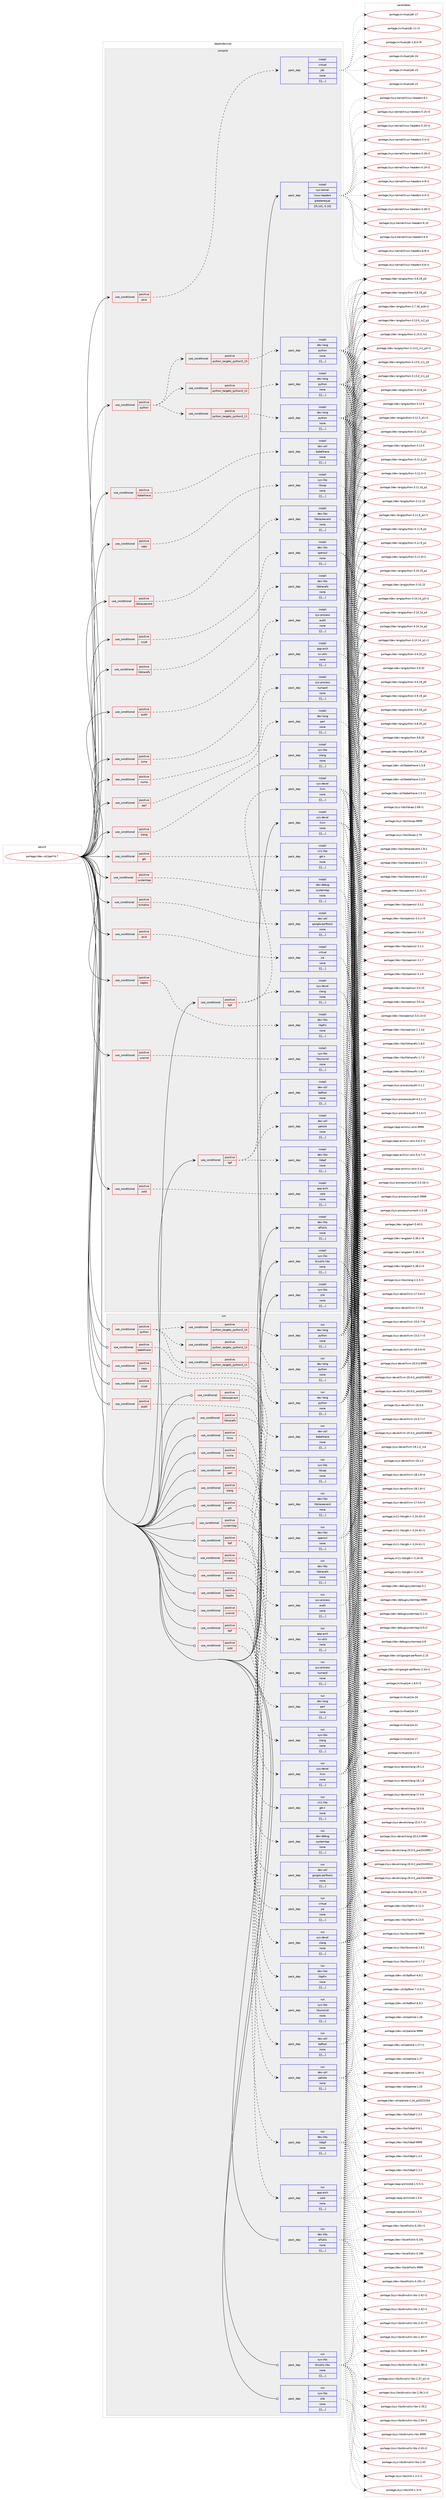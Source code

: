 digraph prolog {

# *************
# Graph options
# *************

newrank=true;
concentrate=true;
compound=true;
graph [rankdir=LR,fontname=Helvetica,fontsize=10,ranksep=1.5];#, ranksep=2.5, nodesep=0.2];
edge  [arrowhead=vee];
node  [fontname=Helvetica,fontsize=10];

# **********
# The ebuild
# **********

subgraph cluster_leftcol {
color=gray;
label=<<i>ebuild</i>>;
id [label="portage://dev-util/perf-6.7", color=red, width=4, href="../dev-util/perf-6.7.svg"];
}

# ****************
# The dependencies
# ****************

subgraph cluster_midcol {
color=gray;
label=<<i>dependencies</i>>;
subgraph cluster_compile {
fillcolor="#eeeeee";
style=filled;
label=<<i>compile</i>>;
subgraph cond64011 {
dependency223236 [label=<<TABLE BORDER="0" CELLBORDER="1" CELLSPACING="0" CELLPADDING="4"><TR><TD ROWSPAN="3" CELLPADDING="10">use_conditional</TD></TR><TR><TD>positive</TD></TR><TR><TD>audit</TD></TR></TABLE>>, shape=none, color=red];
subgraph pack157789 {
dependency223237 [label=<<TABLE BORDER="0" CELLBORDER="1" CELLSPACING="0" CELLPADDING="4" WIDTH="220"><TR><TD ROWSPAN="6" CELLPADDING="30">pack_dep</TD></TR><TR><TD WIDTH="110">install</TD></TR><TR><TD>sys-process</TD></TR><TR><TD>audit</TD></TR><TR><TD>none</TD></TR><TR><TD>[[],,,,]</TD></TR></TABLE>>, shape=none, color=blue];
}
dependency223236:e -> dependency223237:w [weight=20,style="dashed",arrowhead="vee"];
}
id:e -> dependency223236:w [weight=20,style="solid",arrowhead="vee"];
subgraph cond64012 {
dependency223238 [label=<<TABLE BORDER="0" CELLBORDER="1" CELLSPACING="0" CELLPADDING="4"><TR><TD ROWSPAN="3" CELLPADDING="10">use_conditional</TD></TR><TR><TD>positive</TD></TR><TR><TD>babeltrace</TD></TR></TABLE>>, shape=none, color=red];
subgraph pack157790 {
dependency223239 [label=<<TABLE BORDER="0" CELLBORDER="1" CELLSPACING="0" CELLPADDING="4" WIDTH="220"><TR><TD ROWSPAN="6" CELLPADDING="30">pack_dep</TD></TR><TR><TD WIDTH="110">install</TD></TR><TR><TD>dev-util</TD></TR><TR><TD>babeltrace</TD></TR><TR><TD>none</TD></TR><TR><TD>[[],,,,]</TD></TR></TABLE>>, shape=none, color=blue];
}
dependency223238:e -> dependency223239:w [weight=20,style="dashed",arrowhead="vee"];
}
id:e -> dependency223238:w [weight=20,style="solid",arrowhead="vee"];
subgraph cond64013 {
dependency223240 [label=<<TABLE BORDER="0" CELLBORDER="1" CELLSPACING="0" CELLPADDING="4"><TR><TD ROWSPAN="3" CELLPADDING="10">use_conditional</TD></TR><TR><TD>positive</TD></TR><TR><TD>bpf</TD></TR></TABLE>>, shape=none, color=red];
subgraph pack157791 {
dependency223241 [label=<<TABLE BORDER="0" CELLBORDER="1" CELLSPACING="0" CELLPADDING="4" WIDTH="220"><TR><TD ROWSPAN="6" CELLPADDING="30">pack_dep</TD></TR><TR><TD WIDTH="110">install</TD></TR><TR><TD>dev-libs</TD></TR><TR><TD>libbpf</TD></TR><TR><TD>none</TD></TR><TR><TD>[[],,,,]</TD></TR></TABLE>>, shape=none, color=blue];
}
dependency223240:e -> dependency223241:w [weight=20,style="dashed",arrowhead="vee"];
subgraph pack157792 {
dependency223242 [label=<<TABLE BORDER="0" CELLBORDER="1" CELLSPACING="0" CELLPADDING="4" WIDTH="220"><TR><TD ROWSPAN="6" CELLPADDING="30">pack_dep</TD></TR><TR><TD WIDTH="110">install</TD></TR><TR><TD>dev-util</TD></TR><TR><TD>bpftool</TD></TR><TR><TD>none</TD></TR><TR><TD>[[],,,,]</TD></TR></TABLE>>, shape=none, color=blue];
}
dependency223240:e -> dependency223242:w [weight=20,style="dashed",arrowhead="vee"];
subgraph pack157793 {
dependency223243 [label=<<TABLE BORDER="0" CELLBORDER="1" CELLSPACING="0" CELLPADDING="4" WIDTH="220"><TR><TD ROWSPAN="6" CELLPADDING="30">pack_dep</TD></TR><TR><TD WIDTH="110">install</TD></TR><TR><TD>dev-util</TD></TR><TR><TD>pahole</TD></TR><TR><TD>none</TD></TR><TR><TD>[[],,,,]</TD></TR></TABLE>>, shape=none, color=blue];
}
dependency223240:e -> dependency223243:w [weight=20,style="dashed",arrowhead="vee"];
}
id:e -> dependency223240:w [weight=20,style="solid",arrowhead="vee"];
subgraph cond64014 {
dependency223244 [label=<<TABLE BORDER="0" CELLBORDER="1" CELLSPACING="0" CELLPADDING="4"><TR><TD ROWSPAN="3" CELLPADDING="10">use_conditional</TD></TR><TR><TD>positive</TD></TR><TR><TD>bpf</TD></TR></TABLE>>, shape=none, color=red];
subgraph pack157794 {
dependency223245 [label=<<TABLE BORDER="0" CELLBORDER="1" CELLSPACING="0" CELLPADDING="4" WIDTH="220"><TR><TD ROWSPAN="6" CELLPADDING="30">pack_dep</TD></TR><TR><TD WIDTH="110">install</TD></TR><TR><TD>sys-devel</TD></TR><TR><TD>clang</TD></TR><TR><TD>none</TD></TR><TR><TD>[[],,,,]</TD></TR></TABLE>>, shape=none, color=blue];
}
dependency223244:e -> dependency223245:w [weight=20,style="dashed",arrowhead="vee"];
subgraph pack157795 {
dependency223246 [label=<<TABLE BORDER="0" CELLBORDER="1" CELLSPACING="0" CELLPADDING="4" WIDTH="220"><TR><TD ROWSPAN="6" CELLPADDING="30">pack_dep</TD></TR><TR><TD WIDTH="110">install</TD></TR><TR><TD>sys-devel</TD></TR><TR><TD>llvm</TD></TR><TR><TD>none</TD></TR><TR><TD>[[],,,,]</TD></TR></TABLE>>, shape=none, color=blue];
}
dependency223244:e -> dependency223246:w [weight=20,style="dashed",arrowhead="vee"];
}
id:e -> dependency223244:w [weight=20,style="solid",arrowhead="vee"];
subgraph cond64015 {
dependency223247 [label=<<TABLE BORDER="0" CELLBORDER="1" CELLSPACING="0" CELLPADDING="4"><TR><TD ROWSPAN="3" CELLPADDING="10">use_conditional</TD></TR><TR><TD>positive</TD></TR><TR><TD>caps</TD></TR></TABLE>>, shape=none, color=red];
subgraph pack157796 {
dependency223248 [label=<<TABLE BORDER="0" CELLBORDER="1" CELLSPACING="0" CELLPADDING="4" WIDTH="220"><TR><TD ROWSPAN="6" CELLPADDING="30">pack_dep</TD></TR><TR><TD WIDTH="110">install</TD></TR><TR><TD>sys-libs</TD></TR><TR><TD>libcap</TD></TR><TR><TD>none</TD></TR><TR><TD>[[],,,,]</TD></TR></TABLE>>, shape=none, color=blue];
}
dependency223247:e -> dependency223248:w [weight=20,style="dashed",arrowhead="vee"];
}
id:e -> dependency223247:w [weight=20,style="solid",arrowhead="vee"];
subgraph cond64016 {
dependency223249 [label=<<TABLE BORDER="0" CELLBORDER="1" CELLSPACING="0" CELLPADDING="4"><TR><TD ROWSPAN="3" CELLPADDING="10">use_conditional</TD></TR><TR><TD>positive</TD></TR><TR><TD>crypt</TD></TR></TABLE>>, shape=none, color=red];
subgraph pack157797 {
dependency223250 [label=<<TABLE BORDER="0" CELLBORDER="1" CELLSPACING="0" CELLPADDING="4" WIDTH="220"><TR><TD ROWSPAN="6" CELLPADDING="30">pack_dep</TD></TR><TR><TD WIDTH="110">install</TD></TR><TR><TD>dev-libs</TD></TR><TR><TD>openssl</TD></TR><TR><TD>none</TD></TR><TR><TD>[[],,,,]</TD></TR></TABLE>>, shape=none, color=blue];
}
dependency223249:e -> dependency223250:w [weight=20,style="dashed",arrowhead="vee"];
}
id:e -> dependency223249:w [weight=20,style="solid",arrowhead="vee"];
subgraph cond64017 {
dependency223251 [label=<<TABLE BORDER="0" CELLBORDER="1" CELLSPACING="0" CELLPADDING="4"><TR><TD ROWSPAN="3" CELLPADDING="10">use_conditional</TD></TR><TR><TD>positive</TD></TR><TR><TD>gtk</TD></TR></TABLE>>, shape=none, color=red];
subgraph pack157798 {
dependency223252 [label=<<TABLE BORDER="0" CELLBORDER="1" CELLSPACING="0" CELLPADDING="4" WIDTH="220"><TR><TD ROWSPAN="6" CELLPADDING="30">pack_dep</TD></TR><TR><TD WIDTH="110">install</TD></TR><TR><TD>x11-libs</TD></TR><TR><TD>gtk+</TD></TR><TR><TD>none</TD></TR><TR><TD>[[],,,,]</TD></TR></TABLE>>, shape=none, color=blue];
}
dependency223251:e -> dependency223252:w [weight=20,style="dashed",arrowhead="vee"];
}
id:e -> dependency223251:w [weight=20,style="solid",arrowhead="vee"];
subgraph cond64018 {
dependency223253 [label=<<TABLE BORDER="0" CELLBORDER="1" CELLSPACING="0" CELLPADDING="4"><TR><TD ROWSPAN="3" CELLPADDING="10">use_conditional</TD></TR><TR><TD>positive</TD></TR><TR><TD>java</TD></TR></TABLE>>, shape=none, color=red];
subgraph pack157799 {
dependency223254 [label=<<TABLE BORDER="0" CELLBORDER="1" CELLSPACING="0" CELLPADDING="4" WIDTH="220"><TR><TD ROWSPAN="6" CELLPADDING="30">pack_dep</TD></TR><TR><TD WIDTH="110">install</TD></TR><TR><TD>virtual</TD></TR><TR><TD>jdk</TD></TR><TR><TD>none</TD></TR><TR><TD>[[],,,,]</TD></TR></TABLE>>, shape=none, color=blue];
}
dependency223253:e -> dependency223254:w [weight=20,style="dashed",arrowhead="vee"];
}
id:e -> dependency223253:w [weight=20,style="solid",arrowhead="vee"];
subgraph cond64019 {
dependency223255 [label=<<TABLE BORDER="0" CELLBORDER="1" CELLSPACING="0" CELLPADDING="4"><TR><TD ROWSPAN="3" CELLPADDING="10">use_conditional</TD></TR><TR><TD>positive</TD></TR><TR><TD>java</TD></TR></TABLE>>, shape=none, color=red];
subgraph pack157800 {
dependency223256 [label=<<TABLE BORDER="0" CELLBORDER="1" CELLSPACING="0" CELLPADDING="4" WIDTH="220"><TR><TD ROWSPAN="6" CELLPADDING="30">pack_dep</TD></TR><TR><TD WIDTH="110">install</TD></TR><TR><TD>virtual</TD></TR><TR><TD>jre</TD></TR><TR><TD>none</TD></TR><TR><TD>[[],,,,]</TD></TR></TABLE>>, shape=none, color=blue];
}
dependency223255:e -> dependency223256:w [weight=20,style="dashed",arrowhead="vee"];
}
id:e -> dependency223255:w [weight=20,style="solid",arrowhead="vee"];
subgraph cond64020 {
dependency223257 [label=<<TABLE BORDER="0" CELLBORDER="1" CELLSPACING="0" CELLPADDING="4"><TR><TD ROWSPAN="3" CELLPADDING="10">use_conditional</TD></TR><TR><TD>positive</TD></TR><TR><TD>libpfm</TD></TR></TABLE>>, shape=none, color=red];
subgraph pack157801 {
dependency223258 [label=<<TABLE BORDER="0" CELLBORDER="1" CELLSPACING="0" CELLPADDING="4" WIDTH="220"><TR><TD ROWSPAN="6" CELLPADDING="30">pack_dep</TD></TR><TR><TD WIDTH="110">install</TD></TR><TR><TD>dev-libs</TD></TR><TR><TD>libpfm</TD></TR><TR><TD>none</TD></TR><TR><TD>[[],,,,]</TD></TR></TABLE>>, shape=none, color=blue];
}
dependency223257:e -> dependency223258:w [weight=20,style="dashed",arrowhead="vee"];
}
id:e -> dependency223257:w [weight=20,style="solid",arrowhead="vee"];
subgraph cond64021 {
dependency223259 [label=<<TABLE BORDER="0" CELLBORDER="1" CELLSPACING="0" CELLPADDING="4"><TR><TD ROWSPAN="3" CELLPADDING="10">use_conditional</TD></TR><TR><TD>positive</TD></TR><TR><TD>libtraceevent</TD></TR></TABLE>>, shape=none, color=red];
subgraph pack157802 {
dependency223260 [label=<<TABLE BORDER="0" CELLBORDER="1" CELLSPACING="0" CELLPADDING="4" WIDTH="220"><TR><TD ROWSPAN="6" CELLPADDING="30">pack_dep</TD></TR><TR><TD WIDTH="110">install</TD></TR><TR><TD>dev-libs</TD></TR><TR><TD>libtraceevent</TD></TR><TR><TD>none</TD></TR><TR><TD>[[],,,,]</TD></TR></TABLE>>, shape=none, color=blue];
}
dependency223259:e -> dependency223260:w [weight=20,style="dashed",arrowhead="vee"];
}
id:e -> dependency223259:w [weight=20,style="solid",arrowhead="vee"];
subgraph cond64022 {
dependency223261 [label=<<TABLE BORDER="0" CELLBORDER="1" CELLSPACING="0" CELLPADDING="4"><TR><TD ROWSPAN="3" CELLPADDING="10">use_conditional</TD></TR><TR><TD>positive</TD></TR><TR><TD>libtracefs</TD></TR></TABLE>>, shape=none, color=red];
subgraph pack157803 {
dependency223262 [label=<<TABLE BORDER="0" CELLBORDER="1" CELLSPACING="0" CELLPADDING="4" WIDTH="220"><TR><TD ROWSPAN="6" CELLPADDING="30">pack_dep</TD></TR><TR><TD WIDTH="110">install</TD></TR><TR><TD>dev-libs</TD></TR><TR><TD>libtracefs</TD></TR><TR><TD>none</TD></TR><TR><TD>[[],,,,]</TD></TR></TABLE>>, shape=none, color=blue];
}
dependency223261:e -> dependency223262:w [weight=20,style="dashed",arrowhead="vee"];
}
id:e -> dependency223261:w [weight=20,style="solid",arrowhead="vee"];
subgraph cond64023 {
dependency223263 [label=<<TABLE BORDER="0" CELLBORDER="1" CELLSPACING="0" CELLPADDING="4"><TR><TD ROWSPAN="3" CELLPADDING="10">use_conditional</TD></TR><TR><TD>positive</TD></TR><TR><TD>lzma</TD></TR></TABLE>>, shape=none, color=red];
subgraph pack157804 {
dependency223264 [label=<<TABLE BORDER="0" CELLBORDER="1" CELLSPACING="0" CELLPADDING="4" WIDTH="220"><TR><TD ROWSPAN="6" CELLPADDING="30">pack_dep</TD></TR><TR><TD WIDTH="110">install</TD></TR><TR><TD>app-arch</TD></TR><TR><TD>xz-utils</TD></TR><TR><TD>none</TD></TR><TR><TD>[[],,,,]</TD></TR></TABLE>>, shape=none, color=blue];
}
dependency223263:e -> dependency223264:w [weight=20,style="dashed",arrowhead="vee"];
}
id:e -> dependency223263:w [weight=20,style="solid",arrowhead="vee"];
subgraph cond64024 {
dependency223265 [label=<<TABLE BORDER="0" CELLBORDER="1" CELLSPACING="0" CELLPADDING="4"><TR><TD ROWSPAN="3" CELLPADDING="10">use_conditional</TD></TR><TR><TD>positive</TD></TR><TR><TD>numa</TD></TR></TABLE>>, shape=none, color=red];
subgraph pack157805 {
dependency223266 [label=<<TABLE BORDER="0" CELLBORDER="1" CELLSPACING="0" CELLPADDING="4" WIDTH="220"><TR><TD ROWSPAN="6" CELLPADDING="30">pack_dep</TD></TR><TR><TD WIDTH="110">install</TD></TR><TR><TD>sys-process</TD></TR><TR><TD>numactl</TD></TR><TR><TD>none</TD></TR><TR><TD>[[],,,,]</TD></TR></TABLE>>, shape=none, color=blue];
}
dependency223265:e -> dependency223266:w [weight=20,style="dashed",arrowhead="vee"];
}
id:e -> dependency223265:w [weight=20,style="solid",arrowhead="vee"];
subgraph cond64025 {
dependency223267 [label=<<TABLE BORDER="0" CELLBORDER="1" CELLSPACING="0" CELLPADDING="4"><TR><TD ROWSPAN="3" CELLPADDING="10">use_conditional</TD></TR><TR><TD>positive</TD></TR><TR><TD>perl</TD></TR></TABLE>>, shape=none, color=red];
subgraph pack157806 {
dependency223268 [label=<<TABLE BORDER="0" CELLBORDER="1" CELLSPACING="0" CELLPADDING="4" WIDTH="220"><TR><TD ROWSPAN="6" CELLPADDING="30">pack_dep</TD></TR><TR><TD WIDTH="110">install</TD></TR><TR><TD>dev-lang</TD></TR><TR><TD>perl</TD></TR><TR><TD>none</TD></TR><TR><TD>[[],,,,]</TD></TR></TABLE>>, shape=none, color=blue];
}
dependency223267:e -> dependency223268:w [weight=20,style="dashed",arrowhead="vee"];
}
id:e -> dependency223267:w [weight=20,style="solid",arrowhead="vee"];
subgraph cond64026 {
dependency223269 [label=<<TABLE BORDER="0" CELLBORDER="1" CELLSPACING="0" CELLPADDING="4"><TR><TD ROWSPAN="3" CELLPADDING="10">use_conditional</TD></TR><TR><TD>positive</TD></TR><TR><TD>python</TD></TR></TABLE>>, shape=none, color=red];
subgraph cond64027 {
dependency223270 [label=<<TABLE BORDER="0" CELLBORDER="1" CELLSPACING="0" CELLPADDING="4"><TR><TD ROWSPAN="3" CELLPADDING="10">use_conditional</TD></TR><TR><TD>positive</TD></TR><TR><TD>python_targets_python3_10</TD></TR></TABLE>>, shape=none, color=red];
subgraph pack157807 {
dependency223271 [label=<<TABLE BORDER="0" CELLBORDER="1" CELLSPACING="0" CELLPADDING="4" WIDTH="220"><TR><TD ROWSPAN="6" CELLPADDING="30">pack_dep</TD></TR><TR><TD WIDTH="110">install</TD></TR><TR><TD>dev-lang</TD></TR><TR><TD>python</TD></TR><TR><TD>none</TD></TR><TR><TD>[[],,,,]</TD></TR></TABLE>>, shape=none, color=blue];
}
dependency223270:e -> dependency223271:w [weight=20,style="dashed",arrowhead="vee"];
}
dependency223269:e -> dependency223270:w [weight=20,style="dashed",arrowhead="vee"];
subgraph cond64028 {
dependency223272 [label=<<TABLE BORDER="0" CELLBORDER="1" CELLSPACING="0" CELLPADDING="4"><TR><TD ROWSPAN="3" CELLPADDING="10">use_conditional</TD></TR><TR><TD>positive</TD></TR><TR><TD>python_targets_python3_11</TD></TR></TABLE>>, shape=none, color=red];
subgraph pack157808 {
dependency223273 [label=<<TABLE BORDER="0" CELLBORDER="1" CELLSPACING="0" CELLPADDING="4" WIDTH="220"><TR><TD ROWSPAN="6" CELLPADDING="30">pack_dep</TD></TR><TR><TD WIDTH="110">install</TD></TR><TR><TD>dev-lang</TD></TR><TR><TD>python</TD></TR><TR><TD>none</TD></TR><TR><TD>[[],,,,]</TD></TR></TABLE>>, shape=none, color=blue];
}
dependency223272:e -> dependency223273:w [weight=20,style="dashed",arrowhead="vee"];
}
dependency223269:e -> dependency223272:w [weight=20,style="dashed",arrowhead="vee"];
subgraph cond64029 {
dependency223274 [label=<<TABLE BORDER="0" CELLBORDER="1" CELLSPACING="0" CELLPADDING="4"><TR><TD ROWSPAN="3" CELLPADDING="10">use_conditional</TD></TR><TR><TD>positive</TD></TR><TR><TD>python_targets_python3_12</TD></TR></TABLE>>, shape=none, color=red];
subgraph pack157809 {
dependency223275 [label=<<TABLE BORDER="0" CELLBORDER="1" CELLSPACING="0" CELLPADDING="4" WIDTH="220"><TR><TD ROWSPAN="6" CELLPADDING="30">pack_dep</TD></TR><TR><TD WIDTH="110">install</TD></TR><TR><TD>dev-lang</TD></TR><TR><TD>python</TD></TR><TR><TD>none</TD></TR><TR><TD>[[],,,,]</TD></TR></TABLE>>, shape=none, color=blue];
}
dependency223274:e -> dependency223275:w [weight=20,style="dashed",arrowhead="vee"];
}
dependency223269:e -> dependency223274:w [weight=20,style="dashed",arrowhead="vee"];
}
id:e -> dependency223269:w [weight=20,style="solid",arrowhead="vee"];
subgraph cond64030 {
dependency223276 [label=<<TABLE BORDER="0" CELLBORDER="1" CELLSPACING="0" CELLPADDING="4"><TR><TD ROWSPAN="3" CELLPADDING="10">use_conditional</TD></TR><TR><TD>positive</TD></TR><TR><TD>slang</TD></TR></TABLE>>, shape=none, color=red];
subgraph pack157810 {
dependency223277 [label=<<TABLE BORDER="0" CELLBORDER="1" CELLSPACING="0" CELLPADDING="4" WIDTH="220"><TR><TD ROWSPAN="6" CELLPADDING="30">pack_dep</TD></TR><TR><TD WIDTH="110">install</TD></TR><TR><TD>sys-libs</TD></TR><TR><TD>slang</TD></TR><TR><TD>none</TD></TR><TR><TD>[[],,,,]</TD></TR></TABLE>>, shape=none, color=blue];
}
dependency223276:e -> dependency223277:w [weight=20,style="dashed",arrowhead="vee"];
}
id:e -> dependency223276:w [weight=20,style="solid",arrowhead="vee"];
subgraph cond64031 {
dependency223278 [label=<<TABLE BORDER="0" CELLBORDER="1" CELLSPACING="0" CELLPADDING="4"><TR><TD ROWSPAN="3" CELLPADDING="10">use_conditional</TD></TR><TR><TD>positive</TD></TR><TR><TD>systemtap</TD></TR></TABLE>>, shape=none, color=red];
subgraph pack157811 {
dependency223279 [label=<<TABLE BORDER="0" CELLBORDER="1" CELLSPACING="0" CELLPADDING="4" WIDTH="220"><TR><TD ROWSPAN="6" CELLPADDING="30">pack_dep</TD></TR><TR><TD WIDTH="110">install</TD></TR><TR><TD>dev-debug</TD></TR><TR><TD>systemtap</TD></TR><TR><TD>none</TD></TR><TR><TD>[[],,,,]</TD></TR></TABLE>>, shape=none, color=blue];
}
dependency223278:e -> dependency223279:w [weight=20,style="dashed",arrowhead="vee"];
}
id:e -> dependency223278:w [weight=20,style="solid",arrowhead="vee"];
subgraph cond64032 {
dependency223280 [label=<<TABLE BORDER="0" CELLBORDER="1" CELLSPACING="0" CELLPADDING="4"><TR><TD ROWSPAN="3" CELLPADDING="10">use_conditional</TD></TR><TR><TD>positive</TD></TR><TR><TD>tcmalloc</TD></TR></TABLE>>, shape=none, color=red];
subgraph pack157812 {
dependency223281 [label=<<TABLE BORDER="0" CELLBORDER="1" CELLSPACING="0" CELLPADDING="4" WIDTH="220"><TR><TD ROWSPAN="6" CELLPADDING="30">pack_dep</TD></TR><TR><TD WIDTH="110">install</TD></TR><TR><TD>dev-util</TD></TR><TR><TD>google-perftools</TD></TR><TR><TD>none</TD></TR><TR><TD>[[],,,,]</TD></TR></TABLE>>, shape=none, color=blue];
}
dependency223280:e -> dependency223281:w [weight=20,style="dashed",arrowhead="vee"];
}
id:e -> dependency223280:w [weight=20,style="solid",arrowhead="vee"];
subgraph cond64033 {
dependency223282 [label=<<TABLE BORDER="0" CELLBORDER="1" CELLSPACING="0" CELLPADDING="4"><TR><TD ROWSPAN="3" CELLPADDING="10">use_conditional</TD></TR><TR><TD>positive</TD></TR><TR><TD>unwind</TD></TR></TABLE>>, shape=none, color=red];
subgraph pack157813 {
dependency223283 [label=<<TABLE BORDER="0" CELLBORDER="1" CELLSPACING="0" CELLPADDING="4" WIDTH="220"><TR><TD ROWSPAN="6" CELLPADDING="30">pack_dep</TD></TR><TR><TD WIDTH="110">install</TD></TR><TR><TD>sys-libs</TD></TR><TR><TD>libunwind</TD></TR><TR><TD>none</TD></TR><TR><TD>[[],,,,]</TD></TR></TABLE>>, shape=none, color=blue];
}
dependency223282:e -> dependency223283:w [weight=20,style="dashed",arrowhead="vee"];
}
id:e -> dependency223282:w [weight=20,style="solid",arrowhead="vee"];
subgraph cond64034 {
dependency223284 [label=<<TABLE BORDER="0" CELLBORDER="1" CELLSPACING="0" CELLPADDING="4"><TR><TD ROWSPAN="3" CELLPADDING="10">use_conditional</TD></TR><TR><TD>positive</TD></TR><TR><TD>zstd</TD></TR></TABLE>>, shape=none, color=red];
subgraph pack157814 {
dependency223285 [label=<<TABLE BORDER="0" CELLBORDER="1" CELLSPACING="0" CELLPADDING="4" WIDTH="220"><TR><TD ROWSPAN="6" CELLPADDING="30">pack_dep</TD></TR><TR><TD WIDTH="110">install</TD></TR><TR><TD>app-arch</TD></TR><TR><TD>zstd</TD></TR><TR><TD>none</TD></TR><TR><TD>[[],,,,]</TD></TR></TABLE>>, shape=none, color=blue];
}
dependency223284:e -> dependency223285:w [weight=20,style="dashed",arrowhead="vee"];
}
id:e -> dependency223284:w [weight=20,style="solid",arrowhead="vee"];
subgraph pack157815 {
dependency223286 [label=<<TABLE BORDER="0" CELLBORDER="1" CELLSPACING="0" CELLPADDING="4" WIDTH="220"><TR><TD ROWSPAN="6" CELLPADDING="30">pack_dep</TD></TR><TR><TD WIDTH="110">install</TD></TR><TR><TD>dev-libs</TD></TR><TR><TD>elfutils</TD></TR><TR><TD>none</TD></TR><TR><TD>[[],,,,]</TD></TR></TABLE>>, shape=none, color=blue];
}
id:e -> dependency223286:w [weight=20,style="solid",arrowhead="vee"];
subgraph pack157816 {
dependency223287 [label=<<TABLE BORDER="0" CELLBORDER="1" CELLSPACING="0" CELLPADDING="4" WIDTH="220"><TR><TD ROWSPAN="6" CELLPADDING="30">pack_dep</TD></TR><TR><TD WIDTH="110">install</TD></TR><TR><TD>sys-kernel</TD></TR><TR><TD>linux-headers</TD></TR><TR><TD>greaterequal</TD></TR><TR><TD>[[5,10],,,5.10]</TD></TR></TABLE>>, shape=none, color=blue];
}
id:e -> dependency223287:w [weight=20,style="solid",arrowhead="vee"];
subgraph pack157817 {
dependency223288 [label=<<TABLE BORDER="0" CELLBORDER="1" CELLSPACING="0" CELLPADDING="4" WIDTH="220"><TR><TD ROWSPAN="6" CELLPADDING="30">pack_dep</TD></TR><TR><TD WIDTH="110">install</TD></TR><TR><TD>sys-libs</TD></TR><TR><TD>binutils-libs</TD></TR><TR><TD>none</TD></TR><TR><TD>[[],,,,]</TD></TR></TABLE>>, shape=none, color=blue];
}
id:e -> dependency223288:w [weight=20,style="solid",arrowhead="vee"];
subgraph pack157818 {
dependency223289 [label=<<TABLE BORDER="0" CELLBORDER="1" CELLSPACING="0" CELLPADDING="4" WIDTH="220"><TR><TD ROWSPAN="6" CELLPADDING="30">pack_dep</TD></TR><TR><TD WIDTH="110">install</TD></TR><TR><TD>sys-libs</TD></TR><TR><TD>zlib</TD></TR><TR><TD>none</TD></TR><TR><TD>[[],,,,]</TD></TR></TABLE>>, shape=none, color=blue];
}
id:e -> dependency223289:w [weight=20,style="solid",arrowhead="vee"];
subgraph pack157819 {
dependency223290 [label=<<TABLE BORDER="0" CELLBORDER="1" CELLSPACING="0" CELLPADDING="4" WIDTH="220"><TR><TD ROWSPAN="6" CELLPADDING="30">pack_dep</TD></TR><TR><TD WIDTH="110">install</TD></TR><TR><TD>sys-devel</TD></TR><TR><TD>llvm</TD></TR><TR><TD>none</TD></TR><TR><TD>[[],,,,]</TD></TR></TABLE>>, shape=none, color=blue];
}
id:e -> dependency223290:w [weight=20,style="solid",arrowhead="vee"];
}
subgraph cluster_compileandrun {
fillcolor="#eeeeee";
style=filled;
label=<<i>compile and run</i>>;
}
subgraph cluster_run {
fillcolor="#eeeeee";
style=filled;
label=<<i>run</i>>;
subgraph cond64035 {
dependency223291 [label=<<TABLE BORDER="0" CELLBORDER="1" CELLSPACING="0" CELLPADDING="4"><TR><TD ROWSPAN="3" CELLPADDING="10">use_conditional</TD></TR><TR><TD>positive</TD></TR><TR><TD>audit</TD></TR></TABLE>>, shape=none, color=red];
subgraph pack157820 {
dependency223292 [label=<<TABLE BORDER="0" CELLBORDER="1" CELLSPACING="0" CELLPADDING="4" WIDTH="220"><TR><TD ROWSPAN="6" CELLPADDING="30">pack_dep</TD></TR><TR><TD WIDTH="110">run</TD></TR><TR><TD>sys-process</TD></TR><TR><TD>audit</TD></TR><TR><TD>none</TD></TR><TR><TD>[[],,,,]</TD></TR></TABLE>>, shape=none, color=blue];
}
dependency223291:e -> dependency223292:w [weight=20,style="dashed",arrowhead="vee"];
}
id:e -> dependency223291:w [weight=20,style="solid",arrowhead="odot"];
subgraph cond64036 {
dependency223293 [label=<<TABLE BORDER="0" CELLBORDER="1" CELLSPACING="0" CELLPADDING="4"><TR><TD ROWSPAN="3" CELLPADDING="10">use_conditional</TD></TR><TR><TD>positive</TD></TR><TR><TD>babeltrace</TD></TR></TABLE>>, shape=none, color=red];
subgraph pack157821 {
dependency223294 [label=<<TABLE BORDER="0" CELLBORDER="1" CELLSPACING="0" CELLPADDING="4" WIDTH="220"><TR><TD ROWSPAN="6" CELLPADDING="30">pack_dep</TD></TR><TR><TD WIDTH="110">run</TD></TR><TR><TD>dev-util</TD></TR><TR><TD>babeltrace</TD></TR><TR><TD>none</TD></TR><TR><TD>[[],,,,]</TD></TR></TABLE>>, shape=none, color=blue];
}
dependency223293:e -> dependency223294:w [weight=20,style="dashed",arrowhead="vee"];
}
id:e -> dependency223293:w [weight=20,style="solid",arrowhead="odot"];
subgraph cond64037 {
dependency223295 [label=<<TABLE BORDER="0" CELLBORDER="1" CELLSPACING="0" CELLPADDING="4"><TR><TD ROWSPAN="3" CELLPADDING="10">use_conditional</TD></TR><TR><TD>positive</TD></TR><TR><TD>bpf</TD></TR></TABLE>>, shape=none, color=red];
subgraph pack157822 {
dependency223296 [label=<<TABLE BORDER="0" CELLBORDER="1" CELLSPACING="0" CELLPADDING="4" WIDTH="220"><TR><TD ROWSPAN="6" CELLPADDING="30">pack_dep</TD></TR><TR><TD WIDTH="110">run</TD></TR><TR><TD>dev-libs</TD></TR><TR><TD>libbpf</TD></TR><TR><TD>none</TD></TR><TR><TD>[[],,,,]</TD></TR></TABLE>>, shape=none, color=blue];
}
dependency223295:e -> dependency223296:w [weight=20,style="dashed",arrowhead="vee"];
subgraph pack157823 {
dependency223297 [label=<<TABLE BORDER="0" CELLBORDER="1" CELLSPACING="0" CELLPADDING="4" WIDTH="220"><TR><TD ROWSPAN="6" CELLPADDING="30">pack_dep</TD></TR><TR><TD WIDTH="110">run</TD></TR><TR><TD>dev-util</TD></TR><TR><TD>bpftool</TD></TR><TR><TD>none</TD></TR><TR><TD>[[],,,,]</TD></TR></TABLE>>, shape=none, color=blue];
}
dependency223295:e -> dependency223297:w [weight=20,style="dashed",arrowhead="vee"];
subgraph pack157824 {
dependency223298 [label=<<TABLE BORDER="0" CELLBORDER="1" CELLSPACING="0" CELLPADDING="4" WIDTH="220"><TR><TD ROWSPAN="6" CELLPADDING="30">pack_dep</TD></TR><TR><TD WIDTH="110">run</TD></TR><TR><TD>dev-util</TD></TR><TR><TD>pahole</TD></TR><TR><TD>none</TD></TR><TR><TD>[[],,,,]</TD></TR></TABLE>>, shape=none, color=blue];
}
dependency223295:e -> dependency223298:w [weight=20,style="dashed",arrowhead="vee"];
}
id:e -> dependency223295:w [weight=20,style="solid",arrowhead="odot"];
subgraph cond64038 {
dependency223299 [label=<<TABLE BORDER="0" CELLBORDER="1" CELLSPACING="0" CELLPADDING="4"><TR><TD ROWSPAN="3" CELLPADDING="10">use_conditional</TD></TR><TR><TD>positive</TD></TR><TR><TD>bpf</TD></TR></TABLE>>, shape=none, color=red];
subgraph pack157825 {
dependency223300 [label=<<TABLE BORDER="0" CELLBORDER="1" CELLSPACING="0" CELLPADDING="4" WIDTH="220"><TR><TD ROWSPAN="6" CELLPADDING="30">pack_dep</TD></TR><TR><TD WIDTH="110">run</TD></TR><TR><TD>sys-devel</TD></TR><TR><TD>clang</TD></TR><TR><TD>none</TD></TR><TR><TD>[[],,,,]</TD></TR></TABLE>>, shape=none, color=blue];
}
dependency223299:e -> dependency223300:w [weight=20,style="dashed",arrowhead="vee"];
subgraph pack157826 {
dependency223301 [label=<<TABLE BORDER="0" CELLBORDER="1" CELLSPACING="0" CELLPADDING="4" WIDTH="220"><TR><TD ROWSPAN="6" CELLPADDING="30">pack_dep</TD></TR><TR><TD WIDTH="110">run</TD></TR><TR><TD>sys-devel</TD></TR><TR><TD>llvm</TD></TR><TR><TD>none</TD></TR><TR><TD>[[],,,,]</TD></TR></TABLE>>, shape=none, color=blue];
}
dependency223299:e -> dependency223301:w [weight=20,style="dashed",arrowhead="vee"];
}
id:e -> dependency223299:w [weight=20,style="solid",arrowhead="odot"];
subgraph cond64039 {
dependency223302 [label=<<TABLE BORDER="0" CELLBORDER="1" CELLSPACING="0" CELLPADDING="4"><TR><TD ROWSPAN="3" CELLPADDING="10">use_conditional</TD></TR><TR><TD>positive</TD></TR><TR><TD>caps</TD></TR></TABLE>>, shape=none, color=red];
subgraph pack157827 {
dependency223303 [label=<<TABLE BORDER="0" CELLBORDER="1" CELLSPACING="0" CELLPADDING="4" WIDTH="220"><TR><TD ROWSPAN="6" CELLPADDING="30">pack_dep</TD></TR><TR><TD WIDTH="110">run</TD></TR><TR><TD>sys-libs</TD></TR><TR><TD>libcap</TD></TR><TR><TD>none</TD></TR><TR><TD>[[],,,,]</TD></TR></TABLE>>, shape=none, color=blue];
}
dependency223302:e -> dependency223303:w [weight=20,style="dashed",arrowhead="vee"];
}
id:e -> dependency223302:w [weight=20,style="solid",arrowhead="odot"];
subgraph cond64040 {
dependency223304 [label=<<TABLE BORDER="0" CELLBORDER="1" CELLSPACING="0" CELLPADDING="4"><TR><TD ROWSPAN="3" CELLPADDING="10">use_conditional</TD></TR><TR><TD>positive</TD></TR><TR><TD>crypt</TD></TR></TABLE>>, shape=none, color=red];
subgraph pack157828 {
dependency223305 [label=<<TABLE BORDER="0" CELLBORDER="1" CELLSPACING="0" CELLPADDING="4" WIDTH="220"><TR><TD ROWSPAN="6" CELLPADDING="30">pack_dep</TD></TR><TR><TD WIDTH="110">run</TD></TR><TR><TD>dev-libs</TD></TR><TR><TD>openssl</TD></TR><TR><TD>none</TD></TR><TR><TD>[[],,,,]</TD></TR></TABLE>>, shape=none, color=blue];
}
dependency223304:e -> dependency223305:w [weight=20,style="dashed",arrowhead="vee"];
}
id:e -> dependency223304:w [weight=20,style="solid",arrowhead="odot"];
subgraph cond64041 {
dependency223306 [label=<<TABLE BORDER="0" CELLBORDER="1" CELLSPACING="0" CELLPADDING="4"><TR><TD ROWSPAN="3" CELLPADDING="10">use_conditional</TD></TR><TR><TD>positive</TD></TR><TR><TD>gtk</TD></TR></TABLE>>, shape=none, color=red];
subgraph pack157829 {
dependency223307 [label=<<TABLE BORDER="0" CELLBORDER="1" CELLSPACING="0" CELLPADDING="4" WIDTH="220"><TR><TD ROWSPAN="6" CELLPADDING="30">pack_dep</TD></TR><TR><TD WIDTH="110">run</TD></TR><TR><TD>x11-libs</TD></TR><TR><TD>gtk+</TD></TR><TR><TD>none</TD></TR><TR><TD>[[],,,,]</TD></TR></TABLE>>, shape=none, color=blue];
}
dependency223306:e -> dependency223307:w [weight=20,style="dashed",arrowhead="vee"];
}
id:e -> dependency223306:w [weight=20,style="solid",arrowhead="odot"];
subgraph cond64042 {
dependency223308 [label=<<TABLE BORDER="0" CELLBORDER="1" CELLSPACING="0" CELLPADDING="4"><TR><TD ROWSPAN="3" CELLPADDING="10">use_conditional</TD></TR><TR><TD>positive</TD></TR><TR><TD>java</TD></TR></TABLE>>, shape=none, color=red];
subgraph pack157830 {
dependency223309 [label=<<TABLE BORDER="0" CELLBORDER="1" CELLSPACING="0" CELLPADDING="4" WIDTH="220"><TR><TD ROWSPAN="6" CELLPADDING="30">pack_dep</TD></TR><TR><TD WIDTH="110">run</TD></TR><TR><TD>virtual</TD></TR><TR><TD>jre</TD></TR><TR><TD>none</TD></TR><TR><TD>[[],,,,]</TD></TR></TABLE>>, shape=none, color=blue];
}
dependency223308:e -> dependency223309:w [weight=20,style="dashed",arrowhead="vee"];
}
id:e -> dependency223308:w [weight=20,style="solid",arrowhead="odot"];
subgraph cond64043 {
dependency223310 [label=<<TABLE BORDER="0" CELLBORDER="1" CELLSPACING="0" CELLPADDING="4"><TR><TD ROWSPAN="3" CELLPADDING="10">use_conditional</TD></TR><TR><TD>positive</TD></TR><TR><TD>libpfm</TD></TR></TABLE>>, shape=none, color=red];
subgraph pack157831 {
dependency223311 [label=<<TABLE BORDER="0" CELLBORDER="1" CELLSPACING="0" CELLPADDING="4" WIDTH="220"><TR><TD ROWSPAN="6" CELLPADDING="30">pack_dep</TD></TR><TR><TD WIDTH="110">run</TD></TR><TR><TD>dev-libs</TD></TR><TR><TD>libpfm</TD></TR><TR><TD>none</TD></TR><TR><TD>[[],,,,]</TD></TR></TABLE>>, shape=none, color=blue];
}
dependency223310:e -> dependency223311:w [weight=20,style="dashed",arrowhead="vee"];
}
id:e -> dependency223310:w [weight=20,style="solid",arrowhead="odot"];
subgraph cond64044 {
dependency223312 [label=<<TABLE BORDER="0" CELLBORDER="1" CELLSPACING="0" CELLPADDING="4"><TR><TD ROWSPAN="3" CELLPADDING="10">use_conditional</TD></TR><TR><TD>positive</TD></TR><TR><TD>libtraceevent</TD></TR></TABLE>>, shape=none, color=red];
subgraph pack157832 {
dependency223313 [label=<<TABLE BORDER="0" CELLBORDER="1" CELLSPACING="0" CELLPADDING="4" WIDTH="220"><TR><TD ROWSPAN="6" CELLPADDING="30">pack_dep</TD></TR><TR><TD WIDTH="110">run</TD></TR><TR><TD>dev-libs</TD></TR><TR><TD>libtraceevent</TD></TR><TR><TD>none</TD></TR><TR><TD>[[],,,,]</TD></TR></TABLE>>, shape=none, color=blue];
}
dependency223312:e -> dependency223313:w [weight=20,style="dashed",arrowhead="vee"];
}
id:e -> dependency223312:w [weight=20,style="solid",arrowhead="odot"];
subgraph cond64045 {
dependency223314 [label=<<TABLE BORDER="0" CELLBORDER="1" CELLSPACING="0" CELLPADDING="4"><TR><TD ROWSPAN="3" CELLPADDING="10">use_conditional</TD></TR><TR><TD>positive</TD></TR><TR><TD>libtracefs</TD></TR></TABLE>>, shape=none, color=red];
subgraph pack157833 {
dependency223315 [label=<<TABLE BORDER="0" CELLBORDER="1" CELLSPACING="0" CELLPADDING="4" WIDTH="220"><TR><TD ROWSPAN="6" CELLPADDING="30">pack_dep</TD></TR><TR><TD WIDTH="110">run</TD></TR><TR><TD>dev-libs</TD></TR><TR><TD>libtracefs</TD></TR><TR><TD>none</TD></TR><TR><TD>[[],,,,]</TD></TR></TABLE>>, shape=none, color=blue];
}
dependency223314:e -> dependency223315:w [weight=20,style="dashed",arrowhead="vee"];
}
id:e -> dependency223314:w [weight=20,style="solid",arrowhead="odot"];
subgraph cond64046 {
dependency223316 [label=<<TABLE BORDER="0" CELLBORDER="1" CELLSPACING="0" CELLPADDING="4"><TR><TD ROWSPAN="3" CELLPADDING="10">use_conditional</TD></TR><TR><TD>positive</TD></TR><TR><TD>lzma</TD></TR></TABLE>>, shape=none, color=red];
subgraph pack157834 {
dependency223317 [label=<<TABLE BORDER="0" CELLBORDER="1" CELLSPACING="0" CELLPADDING="4" WIDTH="220"><TR><TD ROWSPAN="6" CELLPADDING="30">pack_dep</TD></TR><TR><TD WIDTH="110">run</TD></TR><TR><TD>app-arch</TD></TR><TR><TD>xz-utils</TD></TR><TR><TD>none</TD></TR><TR><TD>[[],,,,]</TD></TR></TABLE>>, shape=none, color=blue];
}
dependency223316:e -> dependency223317:w [weight=20,style="dashed",arrowhead="vee"];
}
id:e -> dependency223316:w [weight=20,style="solid",arrowhead="odot"];
subgraph cond64047 {
dependency223318 [label=<<TABLE BORDER="0" CELLBORDER="1" CELLSPACING="0" CELLPADDING="4"><TR><TD ROWSPAN="3" CELLPADDING="10">use_conditional</TD></TR><TR><TD>positive</TD></TR><TR><TD>numa</TD></TR></TABLE>>, shape=none, color=red];
subgraph pack157835 {
dependency223319 [label=<<TABLE BORDER="0" CELLBORDER="1" CELLSPACING="0" CELLPADDING="4" WIDTH="220"><TR><TD ROWSPAN="6" CELLPADDING="30">pack_dep</TD></TR><TR><TD WIDTH="110">run</TD></TR><TR><TD>sys-process</TD></TR><TR><TD>numactl</TD></TR><TR><TD>none</TD></TR><TR><TD>[[],,,,]</TD></TR></TABLE>>, shape=none, color=blue];
}
dependency223318:e -> dependency223319:w [weight=20,style="dashed",arrowhead="vee"];
}
id:e -> dependency223318:w [weight=20,style="solid",arrowhead="odot"];
subgraph cond64048 {
dependency223320 [label=<<TABLE BORDER="0" CELLBORDER="1" CELLSPACING="0" CELLPADDING="4"><TR><TD ROWSPAN="3" CELLPADDING="10">use_conditional</TD></TR><TR><TD>positive</TD></TR><TR><TD>perl</TD></TR></TABLE>>, shape=none, color=red];
subgraph pack157836 {
dependency223321 [label=<<TABLE BORDER="0" CELLBORDER="1" CELLSPACING="0" CELLPADDING="4" WIDTH="220"><TR><TD ROWSPAN="6" CELLPADDING="30">pack_dep</TD></TR><TR><TD WIDTH="110">run</TD></TR><TR><TD>dev-lang</TD></TR><TR><TD>perl</TD></TR><TR><TD>none</TD></TR><TR><TD>[[],,,,]</TD></TR></TABLE>>, shape=none, color=blue];
}
dependency223320:e -> dependency223321:w [weight=20,style="dashed",arrowhead="vee"];
}
id:e -> dependency223320:w [weight=20,style="solid",arrowhead="odot"];
subgraph cond64049 {
dependency223322 [label=<<TABLE BORDER="0" CELLBORDER="1" CELLSPACING="0" CELLPADDING="4"><TR><TD ROWSPAN="3" CELLPADDING="10">use_conditional</TD></TR><TR><TD>positive</TD></TR><TR><TD>python</TD></TR></TABLE>>, shape=none, color=red];
subgraph cond64050 {
dependency223323 [label=<<TABLE BORDER="0" CELLBORDER="1" CELLSPACING="0" CELLPADDING="4"><TR><TD ROWSPAN="3" CELLPADDING="10">use_conditional</TD></TR><TR><TD>positive</TD></TR><TR><TD>python_targets_python3_10</TD></TR></TABLE>>, shape=none, color=red];
subgraph pack157837 {
dependency223324 [label=<<TABLE BORDER="0" CELLBORDER="1" CELLSPACING="0" CELLPADDING="4" WIDTH="220"><TR><TD ROWSPAN="6" CELLPADDING="30">pack_dep</TD></TR><TR><TD WIDTH="110">run</TD></TR><TR><TD>dev-lang</TD></TR><TR><TD>python</TD></TR><TR><TD>none</TD></TR><TR><TD>[[],,,,]</TD></TR></TABLE>>, shape=none, color=blue];
}
dependency223323:e -> dependency223324:w [weight=20,style="dashed",arrowhead="vee"];
}
dependency223322:e -> dependency223323:w [weight=20,style="dashed",arrowhead="vee"];
subgraph cond64051 {
dependency223325 [label=<<TABLE BORDER="0" CELLBORDER="1" CELLSPACING="0" CELLPADDING="4"><TR><TD ROWSPAN="3" CELLPADDING="10">use_conditional</TD></TR><TR><TD>positive</TD></TR><TR><TD>python_targets_python3_11</TD></TR></TABLE>>, shape=none, color=red];
subgraph pack157838 {
dependency223326 [label=<<TABLE BORDER="0" CELLBORDER="1" CELLSPACING="0" CELLPADDING="4" WIDTH="220"><TR><TD ROWSPAN="6" CELLPADDING="30">pack_dep</TD></TR><TR><TD WIDTH="110">run</TD></TR><TR><TD>dev-lang</TD></TR><TR><TD>python</TD></TR><TR><TD>none</TD></TR><TR><TD>[[],,,,]</TD></TR></TABLE>>, shape=none, color=blue];
}
dependency223325:e -> dependency223326:w [weight=20,style="dashed",arrowhead="vee"];
}
dependency223322:e -> dependency223325:w [weight=20,style="dashed",arrowhead="vee"];
subgraph cond64052 {
dependency223327 [label=<<TABLE BORDER="0" CELLBORDER="1" CELLSPACING="0" CELLPADDING="4"><TR><TD ROWSPAN="3" CELLPADDING="10">use_conditional</TD></TR><TR><TD>positive</TD></TR><TR><TD>python_targets_python3_12</TD></TR></TABLE>>, shape=none, color=red];
subgraph pack157839 {
dependency223328 [label=<<TABLE BORDER="0" CELLBORDER="1" CELLSPACING="0" CELLPADDING="4" WIDTH="220"><TR><TD ROWSPAN="6" CELLPADDING="30">pack_dep</TD></TR><TR><TD WIDTH="110">run</TD></TR><TR><TD>dev-lang</TD></TR><TR><TD>python</TD></TR><TR><TD>none</TD></TR><TR><TD>[[],,,,]</TD></TR></TABLE>>, shape=none, color=blue];
}
dependency223327:e -> dependency223328:w [weight=20,style="dashed",arrowhead="vee"];
}
dependency223322:e -> dependency223327:w [weight=20,style="dashed",arrowhead="vee"];
}
id:e -> dependency223322:w [weight=20,style="solid",arrowhead="odot"];
subgraph cond64053 {
dependency223329 [label=<<TABLE BORDER="0" CELLBORDER="1" CELLSPACING="0" CELLPADDING="4"><TR><TD ROWSPAN="3" CELLPADDING="10">use_conditional</TD></TR><TR><TD>positive</TD></TR><TR><TD>slang</TD></TR></TABLE>>, shape=none, color=red];
subgraph pack157840 {
dependency223330 [label=<<TABLE BORDER="0" CELLBORDER="1" CELLSPACING="0" CELLPADDING="4" WIDTH="220"><TR><TD ROWSPAN="6" CELLPADDING="30">pack_dep</TD></TR><TR><TD WIDTH="110">run</TD></TR><TR><TD>sys-libs</TD></TR><TR><TD>slang</TD></TR><TR><TD>none</TD></TR><TR><TD>[[],,,,]</TD></TR></TABLE>>, shape=none, color=blue];
}
dependency223329:e -> dependency223330:w [weight=20,style="dashed",arrowhead="vee"];
}
id:e -> dependency223329:w [weight=20,style="solid",arrowhead="odot"];
subgraph cond64054 {
dependency223331 [label=<<TABLE BORDER="0" CELLBORDER="1" CELLSPACING="0" CELLPADDING="4"><TR><TD ROWSPAN="3" CELLPADDING="10">use_conditional</TD></TR><TR><TD>positive</TD></TR><TR><TD>systemtap</TD></TR></TABLE>>, shape=none, color=red];
subgraph pack157841 {
dependency223332 [label=<<TABLE BORDER="0" CELLBORDER="1" CELLSPACING="0" CELLPADDING="4" WIDTH="220"><TR><TD ROWSPAN="6" CELLPADDING="30">pack_dep</TD></TR><TR><TD WIDTH="110">run</TD></TR><TR><TD>dev-debug</TD></TR><TR><TD>systemtap</TD></TR><TR><TD>none</TD></TR><TR><TD>[[],,,,]</TD></TR></TABLE>>, shape=none, color=blue];
}
dependency223331:e -> dependency223332:w [weight=20,style="dashed",arrowhead="vee"];
}
id:e -> dependency223331:w [weight=20,style="solid",arrowhead="odot"];
subgraph cond64055 {
dependency223333 [label=<<TABLE BORDER="0" CELLBORDER="1" CELLSPACING="0" CELLPADDING="4"><TR><TD ROWSPAN="3" CELLPADDING="10">use_conditional</TD></TR><TR><TD>positive</TD></TR><TR><TD>tcmalloc</TD></TR></TABLE>>, shape=none, color=red];
subgraph pack157842 {
dependency223334 [label=<<TABLE BORDER="0" CELLBORDER="1" CELLSPACING="0" CELLPADDING="4" WIDTH="220"><TR><TD ROWSPAN="6" CELLPADDING="30">pack_dep</TD></TR><TR><TD WIDTH="110">run</TD></TR><TR><TD>dev-util</TD></TR><TR><TD>google-perftools</TD></TR><TR><TD>none</TD></TR><TR><TD>[[],,,,]</TD></TR></TABLE>>, shape=none, color=blue];
}
dependency223333:e -> dependency223334:w [weight=20,style="dashed",arrowhead="vee"];
}
id:e -> dependency223333:w [weight=20,style="solid",arrowhead="odot"];
subgraph cond64056 {
dependency223335 [label=<<TABLE BORDER="0" CELLBORDER="1" CELLSPACING="0" CELLPADDING="4"><TR><TD ROWSPAN="3" CELLPADDING="10">use_conditional</TD></TR><TR><TD>positive</TD></TR><TR><TD>unwind</TD></TR></TABLE>>, shape=none, color=red];
subgraph pack157843 {
dependency223336 [label=<<TABLE BORDER="0" CELLBORDER="1" CELLSPACING="0" CELLPADDING="4" WIDTH="220"><TR><TD ROWSPAN="6" CELLPADDING="30">pack_dep</TD></TR><TR><TD WIDTH="110">run</TD></TR><TR><TD>sys-libs</TD></TR><TR><TD>libunwind</TD></TR><TR><TD>none</TD></TR><TR><TD>[[],,,,]</TD></TR></TABLE>>, shape=none, color=blue];
}
dependency223335:e -> dependency223336:w [weight=20,style="dashed",arrowhead="vee"];
}
id:e -> dependency223335:w [weight=20,style="solid",arrowhead="odot"];
subgraph cond64057 {
dependency223337 [label=<<TABLE BORDER="0" CELLBORDER="1" CELLSPACING="0" CELLPADDING="4"><TR><TD ROWSPAN="3" CELLPADDING="10">use_conditional</TD></TR><TR><TD>positive</TD></TR><TR><TD>zstd</TD></TR></TABLE>>, shape=none, color=red];
subgraph pack157844 {
dependency223338 [label=<<TABLE BORDER="0" CELLBORDER="1" CELLSPACING="0" CELLPADDING="4" WIDTH="220"><TR><TD ROWSPAN="6" CELLPADDING="30">pack_dep</TD></TR><TR><TD WIDTH="110">run</TD></TR><TR><TD>app-arch</TD></TR><TR><TD>zstd</TD></TR><TR><TD>none</TD></TR><TR><TD>[[],,,,]</TD></TR></TABLE>>, shape=none, color=blue];
}
dependency223337:e -> dependency223338:w [weight=20,style="dashed",arrowhead="vee"];
}
id:e -> dependency223337:w [weight=20,style="solid",arrowhead="odot"];
subgraph pack157845 {
dependency223339 [label=<<TABLE BORDER="0" CELLBORDER="1" CELLSPACING="0" CELLPADDING="4" WIDTH="220"><TR><TD ROWSPAN="6" CELLPADDING="30">pack_dep</TD></TR><TR><TD WIDTH="110">run</TD></TR><TR><TD>dev-libs</TD></TR><TR><TD>elfutils</TD></TR><TR><TD>none</TD></TR><TR><TD>[[],,,,]</TD></TR></TABLE>>, shape=none, color=blue];
}
id:e -> dependency223339:w [weight=20,style="solid",arrowhead="odot"];
subgraph pack157846 {
dependency223340 [label=<<TABLE BORDER="0" CELLBORDER="1" CELLSPACING="0" CELLPADDING="4" WIDTH="220"><TR><TD ROWSPAN="6" CELLPADDING="30">pack_dep</TD></TR><TR><TD WIDTH="110">run</TD></TR><TR><TD>sys-libs</TD></TR><TR><TD>binutils-libs</TD></TR><TR><TD>none</TD></TR><TR><TD>[[],,,,]</TD></TR></TABLE>>, shape=none, color=blue];
}
id:e -> dependency223340:w [weight=20,style="solid",arrowhead="odot"];
subgraph pack157847 {
dependency223341 [label=<<TABLE BORDER="0" CELLBORDER="1" CELLSPACING="0" CELLPADDING="4" WIDTH="220"><TR><TD ROWSPAN="6" CELLPADDING="30">pack_dep</TD></TR><TR><TD WIDTH="110">run</TD></TR><TR><TD>sys-libs</TD></TR><TR><TD>zlib</TD></TR><TR><TD>none</TD></TR><TR><TD>[[],,,,]</TD></TR></TABLE>>, shape=none, color=blue];
}
id:e -> dependency223341:w [weight=20,style="solid",arrowhead="odot"];
}
}

# **************
# The candidates
# **************

subgraph cluster_choices {
rank=same;
color=gray;
label=<<i>candidates</i>>;

subgraph choice157789 {
color=black;
nodesep=1;
choice115121115451121141119910111511547971171001051164552464846494511449 [label="portage://sys-process/audit-4.0.1-r1", color=red, width=4,href="../sys-process/audit-4.0.1-r1.svg"];
choice115121115451121141119910111511547971171001051164551464946524511449 [label="portage://sys-process/audit-3.1.4-r1", color=red, width=4,href="../sys-process/audit-3.1.4-r1.svg"];
choice11512111545112114111991011151154797117100105116455146494650 [label="portage://sys-process/audit-3.1.2", color=red, width=4,href="../sys-process/audit-3.1.2.svg"];
dependency223237:e -> choice115121115451121141119910111511547971171001051164552464846494511449:w [style=dotted,weight="100"];
dependency223237:e -> choice115121115451121141119910111511547971171001051164551464946524511449:w [style=dotted,weight="100"];
dependency223237:e -> choice11512111545112114111991011151154797117100105116455146494650:w [style=dotted,weight="100"];
}
subgraph choice157790 {
color=black;
nodesep=1;
choice10010111845117116105108479897981011081161149799101455046484653 [label="portage://dev-util/babeltrace-2.0.5", color=red, width=4,href="../dev-util/babeltrace-2.0.5.svg"];
choice1001011184511711610510847989798101108116114979910145494653464949 [label="portage://dev-util/babeltrace-1.5.11", color=red, width=4,href="../dev-util/babeltrace-1.5.11.svg"];
choice10010111845117116105108479897981011081161149799101454946534656 [label="portage://dev-util/babeltrace-1.5.8", color=red, width=4,href="../dev-util/babeltrace-1.5.8.svg"];
dependency223239:e -> choice10010111845117116105108479897981011081161149799101455046484653:w [style=dotted,weight="100"];
dependency223239:e -> choice1001011184511711610510847989798101108116114979910145494653464949:w [style=dotted,weight="100"];
dependency223239:e -> choice10010111845117116105108479897981011081161149799101454946534656:w [style=dotted,weight="100"];
}
subgraph choice157791 {
color=black;
nodesep=1;
choice10010111845108105981154710810598981121024557575757 [label="portage://dev-libs/libbpf-9999", color=red, width=4,href="../dev-libs/libbpf-9999.svg"];
choice1001011184510810598115471081059898112102454946524653 [label="portage://dev-libs/libbpf-1.4.5", color=red, width=4,href="../dev-libs/libbpf-1.4.5.svg"];
choice1001011184510810598115471081059898112102454946514650 [label="portage://dev-libs/libbpf-1.3.2", color=red, width=4,href="../dev-libs/libbpf-1.3.2.svg"];
choice1001011184510810598115471081059898112102454946514648 [label="portage://dev-libs/libbpf-1.3.0", color=red, width=4,href="../dev-libs/libbpf-1.3.0.svg"];
choice1001011184510810598115471081059898112102454846564649 [label="portage://dev-libs/libbpf-0.8.1", color=red, width=4,href="../dev-libs/libbpf-0.8.1.svg"];
dependency223241:e -> choice10010111845108105981154710810598981121024557575757:w [style=dotted,weight="100"];
dependency223241:e -> choice1001011184510810598115471081059898112102454946524653:w [style=dotted,weight="100"];
dependency223241:e -> choice1001011184510810598115471081059898112102454946514650:w [style=dotted,weight="100"];
dependency223241:e -> choice1001011184510810598115471081059898112102454946514648:w [style=dotted,weight="100"];
dependency223241:e -> choice1001011184510810598115471081059898112102454846564649:w [style=dotted,weight="100"];
}
subgraph choice157792 {
color=black;
nodesep=1;
choice1001011184511711610510847981121021161111111084555465346484511449 [label="portage://dev-util/bpftool-7.5.0-r1", color=red, width=4,href="../dev-util/bpftool-7.5.0-r1.svg"];
choice100101118451171161051084798112102116111111108455446574650 [label="portage://dev-util/bpftool-6.9.2", color=red, width=4,href="../dev-util/bpftool-6.9.2.svg"];
choice100101118451171161051084798112102116111111108455446564650 [label="portage://dev-util/bpftool-6.8.2", color=red, width=4,href="../dev-util/bpftool-6.8.2.svg"];
dependency223242:e -> choice1001011184511711610510847981121021161111111084555465346484511449:w [style=dotted,weight="100"];
dependency223242:e -> choice100101118451171161051084798112102116111111108455446574650:w [style=dotted,weight="100"];
dependency223242:e -> choice100101118451171161051084798112102116111111108455446564650:w [style=dotted,weight="100"];
}
subgraph choice157793 {
color=black;
nodesep=1;
choice1001011184511711610510847112971041111081014557575757 [label="portage://dev-util/pahole-9999", color=red, width=4,href="../dev-util/pahole-9999.svg"];
choice10010111845117116105108471129710411110810145494650554511449 [label="portage://dev-util/pahole-1.27-r1", color=red, width=4,href="../dev-util/pahole-1.27-r1.svg"];
choice1001011184511711610510847112971041111081014549465055 [label="portage://dev-util/pahole-1.27", color=red, width=4,href="../dev-util/pahole-1.27.svg"];
choice10010111845117116105108471129710411110810145494650544511449 [label="portage://dev-util/pahole-1.26-r1", color=red, width=4,href="../dev-util/pahole-1.26-r1.svg"];
choice1001011184511711610510847112971041111081014549465054 [label="portage://dev-util/pahole-1.26", color=red, width=4,href="../dev-util/pahole-1.26.svg"];
choice1001011184511711610510847112971041111081014549465053 [label="portage://dev-util/pahole-1.25", color=red, width=4,href="../dev-util/pahole-1.25.svg"];
choice1001011184511711610510847112971041111081014549465052951125048505049485052 [label="portage://dev-util/pahole-1.24_p20221024", color=red, width=4,href="../dev-util/pahole-1.24_p20221024.svg"];
dependency223243:e -> choice1001011184511711610510847112971041111081014557575757:w [style=dotted,weight="100"];
dependency223243:e -> choice10010111845117116105108471129710411110810145494650554511449:w [style=dotted,weight="100"];
dependency223243:e -> choice1001011184511711610510847112971041111081014549465055:w [style=dotted,weight="100"];
dependency223243:e -> choice10010111845117116105108471129710411110810145494650544511449:w [style=dotted,weight="100"];
dependency223243:e -> choice1001011184511711610510847112971041111081014549465054:w [style=dotted,weight="100"];
dependency223243:e -> choice1001011184511711610510847112971041111081014549465053:w [style=dotted,weight="100"];
dependency223243:e -> choice1001011184511711610510847112971041111081014549465052951125048505049485052:w [style=dotted,weight="100"];
}
subgraph choice157794 {
color=black;
nodesep=1;
choice11512111545100101118101108479910897110103455048464846484657575757 [label="portage://sys-devel/clang-20.0.0.9999", color=red, width=4,href="../sys-devel/clang-20.0.0.9999.svg"];
choice1151211154510010111810110847991089711010345504846484648951121141015048505248574955 [label="portage://sys-devel/clang-20.0.0_pre20240917", color=red, width=4,href="../sys-devel/clang-20.0.0_pre20240917.svg"];
choice1151211154510010111810110847991089711010345504846484648951121141015048505248574948 [label="portage://sys-devel/clang-20.0.0_pre20240910", color=red, width=4,href="../sys-devel/clang-20.0.0_pre20240910.svg"];
choice1151211154510010111810110847991089711010345504846484648951121141015048505248565148 [label="portage://sys-devel/clang-20.0.0_pre20240830", color=red, width=4,href="../sys-devel/clang-20.0.0_pre20240830.svg"];
choice1151211154510010111810110847991089711010345495746494648951149952 [label="portage://sys-devel/clang-19.1.0_rc4", color=red, width=4,href="../sys-devel/clang-19.1.0_rc4.svg"];
choice1151211154510010111810110847991089711010345495746494648 [label="portage://sys-devel/clang-19.1.0", color=red, width=4,href="../sys-devel/clang-19.1.0.svg"];
choice1151211154510010111810110847991089711010345495646494656 [label="portage://sys-devel/clang-18.1.8", color=red, width=4,href="../sys-devel/clang-18.1.8.svg"];
choice1151211154510010111810110847991089711010345495546484654 [label="portage://sys-devel/clang-17.0.6", color=red, width=4,href="../sys-devel/clang-17.0.6.svg"];
choice1151211154510010111810110847991089711010345495446484654 [label="portage://sys-devel/clang-16.0.6", color=red, width=4,href="../sys-devel/clang-16.0.6.svg"];
choice11512111545100101118101108479910897110103454953464846554511451 [label="portage://sys-devel/clang-15.0.7-r3", color=red, width=4,href="../sys-devel/clang-15.0.7-r3.svg"];
dependency223245:e -> choice11512111545100101118101108479910897110103455048464846484657575757:w [style=dotted,weight="100"];
dependency223245:e -> choice1151211154510010111810110847991089711010345504846484648951121141015048505248574955:w [style=dotted,weight="100"];
dependency223245:e -> choice1151211154510010111810110847991089711010345504846484648951121141015048505248574948:w [style=dotted,weight="100"];
dependency223245:e -> choice1151211154510010111810110847991089711010345504846484648951121141015048505248565148:w [style=dotted,weight="100"];
dependency223245:e -> choice1151211154510010111810110847991089711010345495746494648951149952:w [style=dotted,weight="100"];
dependency223245:e -> choice1151211154510010111810110847991089711010345495746494648:w [style=dotted,weight="100"];
dependency223245:e -> choice1151211154510010111810110847991089711010345495646494656:w [style=dotted,weight="100"];
dependency223245:e -> choice1151211154510010111810110847991089711010345495546484654:w [style=dotted,weight="100"];
dependency223245:e -> choice1151211154510010111810110847991089711010345495446484654:w [style=dotted,weight="100"];
dependency223245:e -> choice11512111545100101118101108479910897110103454953464846554511451:w [style=dotted,weight="100"];
}
subgraph choice157795 {
color=black;
nodesep=1;
choice1151211154510010111810110847108108118109455048464846484657575757 [label="portage://sys-devel/llvm-20.0.0.9999", color=red, width=4,href="../sys-devel/llvm-20.0.0.9999.svg"];
choice115121115451001011181011084710810811810945504846484648951121141015048505248574955 [label="portage://sys-devel/llvm-20.0.0_pre20240917", color=red, width=4,href="../sys-devel/llvm-20.0.0_pre20240917.svg"];
choice115121115451001011181011084710810811810945504846484648951121141015048505248574948 [label="portage://sys-devel/llvm-20.0.0_pre20240910", color=red, width=4,href="../sys-devel/llvm-20.0.0_pre20240910.svg"];
choice115121115451001011181011084710810811810945504846484648951121141015048505248565148 [label="portage://sys-devel/llvm-20.0.0_pre20240830", color=red, width=4,href="../sys-devel/llvm-20.0.0_pre20240830.svg"];
choice115121115451001011181011084710810811810945495746494648951149952 [label="portage://sys-devel/llvm-19.1.0_rc4", color=red, width=4,href="../sys-devel/llvm-19.1.0_rc4.svg"];
choice115121115451001011181011084710810811810945495746494648 [label="portage://sys-devel/llvm-19.1.0", color=red, width=4,href="../sys-devel/llvm-19.1.0.svg"];
choice1151211154510010111810110847108108118109454956464946564511452 [label="portage://sys-devel/llvm-18.1.8-r4", color=red, width=4,href="../sys-devel/llvm-18.1.8-r4.svg"];
choice1151211154510010111810110847108108118109454956464946564511449 [label="portage://sys-devel/llvm-18.1.8-r1", color=red, width=4,href="../sys-devel/llvm-18.1.8-r1.svg"];
choice1151211154510010111810110847108108118109454955464846544511451 [label="portage://sys-devel/llvm-17.0.6-r3", color=red, width=4,href="../sys-devel/llvm-17.0.6-r3.svg"];
choice1151211154510010111810110847108108118109454955464846544511450 [label="portage://sys-devel/llvm-17.0.6-r2", color=red, width=4,href="../sys-devel/llvm-17.0.6-r2.svg"];
choice115121115451001011181011084710810811810945495546484654 [label="portage://sys-devel/llvm-17.0.6", color=red, width=4,href="../sys-devel/llvm-17.0.6.svg"];
choice1151211154510010111810110847108108118109454954464846544511453 [label="portage://sys-devel/llvm-16.0.6-r5", color=red, width=4,href="../sys-devel/llvm-16.0.6-r5.svg"];
choice115121115451001011181011084710810811810945495446484654 [label="portage://sys-devel/llvm-16.0.6", color=red, width=4,href="../sys-devel/llvm-16.0.6.svg"];
choice1151211154510010111810110847108108118109454953464846554511455 [label="portage://sys-devel/llvm-15.0.7-r7", color=red, width=4,href="../sys-devel/llvm-15.0.7-r7.svg"];
choice1151211154510010111810110847108108118109454953464846554511454 [label="portage://sys-devel/llvm-15.0.7-r6", color=red, width=4,href="../sys-devel/llvm-15.0.7-r6.svg"];
choice1151211154510010111810110847108108118109454953464846554511451 [label="portage://sys-devel/llvm-15.0.7-r3", color=red, width=4,href="../sys-devel/llvm-15.0.7-r3.svg"];
dependency223246:e -> choice1151211154510010111810110847108108118109455048464846484657575757:w [style=dotted,weight="100"];
dependency223246:e -> choice115121115451001011181011084710810811810945504846484648951121141015048505248574955:w [style=dotted,weight="100"];
dependency223246:e -> choice115121115451001011181011084710810811810945504846484648951121141015048505248574948:w [style=dotted,weight="100"];
dependency223246:e -> choice115121115451001011181011084710810811810945504846484648951121141015048505248565148:w [style=dotted,weight="100"];
dependency223246:e -> choice115121115451001011181011084710810811810945495746494648951149952:w [style=dotted,weight="100"];
dependency223246:e -> choice115121115451001011181011084710810811810945495746494648:w [style=dotted,weight="100"];
dependency223246:e -> choice1151211154510010111810110847108108118109454956464946564511452:w [style=dotted,weight="100"];
dependency223246:e -> choice1151211154510010111810110847108108118109454956464946564511449:w [style=dotted,weight="100"];
dependency223246:e -> choice1151211154510010111810110847108108118109454955464846544511451:w [style=dotted,weight="100"];
dependency223246:e -> choice1151211154510010111810110847108108118109454955464846544511450:w [style=dotted,weight="100"];
dependency223246:e -> choice115121115451001011181011084710810811810945495546484654:w [style=dotted,weight="100"];
dependency223246:e -> choice1151211154510010111810110847108108118109454954464846544511453:w [style=dotted,weight="100"];
dependency223246:e -> choice115121115451001011181011084710810811810945495446484654:w [style=dotted,weight="100"];
dependency223246:e -> choice1151211154510010111810110847108108118109454953464846554511455:w [style=dotted,weight="100"];
dependency223246:e -> choice1151211154510010111810110847108108118109454953464846554511454:w [style=dotted,weight="100"];
dependency223246:e -> choice1151211154510010111810110847108108118109454953464846554511451:w [style=dotted,weight="100"];
}
subgraph choice157796 {
color=black;
nodesep=1;
choice1151211154510810598115471081059899971124557575757 [label="portage://sys-libs/libcap-9999", color=red, width=4,href="../sys-libs/libcap-9999.svg"];
choice1151211154510810598115471081059899971124550465548 [label="portage://sys-libs/libcap-2.70", color=red, width=4,href="../sys-libs/libcap-2.70.svg"];
choice11512111545108105981154710810598999711245504654574511449 [label="portage://sys-libs/libcap-2.69-r1", color=red, width=4,href="../sys-libs/libcap-2.69-r1.svg"];
dependency223248:e -> choice1151211154510810598115471081059899971124557575757:w [style=dotted,weight="100"];
dependency223248:e -> choice1151211154510810598115471081059899971124550465548:w [style=dotted,weight="100"];
dependency223248:e -> choice11512111545108105981154710810598999711245504654574511449:w [style=dotted,weight="100"];
}
subgraph choice157797 {
color=black;
nodesep=1;
choice100101118451081059811547111112101110115115108455146514650 [label="portage://dev-libs/openssl-3.3.2", color=red, width=4,href="../dev-libs/openssl-3.3.2.svg"];
choice1001011184510810598115471111121011101151151084551465146494511451 [label="portage://dev-libs/openssl-3.3.1-r3", color=red, width=4,href="../dev-libs/openssl-3.3.1-r3.svg"];
choice100101118451081059811547111112101110115115108455146504651 [label="portage://dev-libs/openssl-3.2.3", color=red, width=4,href="../dev-libs/openssl-3.2.3.svg"];
choice100101118451081059811547111112101110115115108455146504650 [label="portage://dev-libs/openssl-3.2.2", color=red, width=4,href="../dev-libs/openssl-3.2.2.svg"];
choice100101118451081059811547111112101110115115108455146494655 [label="portage://dev-libs/openssl-3.1.7", color=red, width=4,href="../dev-libs/openssl-3.1.7.svg"];
choice100101118451081059811547111112101110115115108455146494654 [label="portage://dev-libs/openssl-3.1.6", color=red, width=4,href="../dev-libs/openssl-3.1.6.svg"];
choice10010111845108105981154711111210111011511510845514648464953 [label="portage://dev-libs/openssl-3.0.15", color=red, width=4,href="../dev-libs/openssl-3.0.15.svg"];
choice10010111845108105981154711111210111011511510845514648464952 [label="portage://dev-libs/openssl-3.0.14", color=red, width=4,href="../dev-libs/openssl-3.0.14.svg"];
choice100101118451081059811547111112101110115115108455146484649514511450 [label="portage://dev-libs/openssl-3.0.13-r2", color=red, width=4,href="../dev-libs/openssl-3.0.13-r2.svg"];
choice100101118451081059811547111112101110115115108454946494649119 [label="portage://dev-libs/openssl-1.1.1w", color=red, width=4,href="../dev-libs/openssl-1.1.1w.svg"];
choice1001011184510810598115471111121011101151151084549464846501174511449 [label="portage://dev-libs/openssl-1.0.2u-r1", color=red, width=4,href="../dev-libs/openssl-1.0.2u-r1.svg"];
dependency223250:e -> choice100101118451081059811547111112101110115115108455146514650:w [style=dotted,weight="100"];
dependency223250:e -> choice1001011184510810598115471111121011101151151084551465146494511451:w [style=dotted,weight="100"];
dependency223250:e -> choice100101118451081059811547111112101110115115108455146504651:w [style=dotted,weight="100"];
dependency223250:e -> choice100101118451081059811547111112101110115115108455146504650:w [style=dotted,weight="100"];
dependency223250:e -> choice100101118451081059811547111112101110115115108455146494655:w [style=dotted,weight="100"];
dependency223250:e -> choice100101118451081059811547111112101110115115108455146494654:w [style=dotted,weight="100"];
dependency223250:e -> choice10010111845108105981154711111210111011511510845514648464953:w [style=dotted,weight="100"];
dependency223250:e -> choice10010111845108105981154711111210111011511510845514648464952:w [style=dotted,weight="100"];
dependency223250:e -> choice100101118451081059811547111112101110115115108455146484649514511450:w [style=dotted,weight="100"];
dependency223250:e -> choice100101118451081059811547111112101110115115108454946494649119:w [style=dotted,weight="100"];
dependency223250:e -> choice1001011184510810598115471111121011101151151084549464846501174511449:w [style=dotted,weight="100"];
}
subgraph choice157798 {
color=black;
nodesep=1;
choice12049494510810598115471031161074345514650524652504511449 [label="portage://x11-libs/gtk+-3.24.42-r1", color=red, width=4,href="../x11-libs/gtk+-3.24.42-r1.svg"];
choice12049494510810598115471031161074345514650524652494511449 [label="portage://x11-libs/gtk+-3.24.41-r1", color=red, width=4,href="../x11-libs/gtk+-3.24.41-r1.svg"];
choice1204949451081059811547103116107434551465052465249 [label="portage://x11-libs/gtk+-3.24.41", color=red, width=4,href="../x11-libs/gtk+-3.24.41.svg"];
choice1204949451081059811547103116107434551465052465153 [label="portage://x11-libs/gtk+-3.24.35", color=red, width=4,href="../x11-libs/gtk+-3.24.35.svg"];
choice12049494510810598115471031161074345504650524651514511451 [label="portage://x11-libs/gtk+-2.24.33-r3", color=red, width=4,href="../x11-libs/gtk+-2.24.33-r3.svg"];
dependency223252:e -> choice12049494510810598115471031161074345514650524652504511449:w [style=dotted,weight="100"];
dependency223252:e -> choice12049494510810598115471031161074345514650524652494511449:w [style=dotted,weight="100"];
dependency223252:e -> choice1204949451081059811547103116107434551465052465249:w [style=dotted,weight="100"];
dependency223252:e -> choice1204949451081059811547103116107434551465052465153:w [style=dotted,weight="100"];
dependency223252:e -> choice12049494510810598115471031161074345504650524651514511451:w [style=dotted,weight="100"];
}
subgraph choice157799 {
color=black;
nodesep=1;
choice1181051141161179710847106100107455052 [label="portage://virtual/jdk-24", color=red, width=4,href="../virtual/jdk-24.svg"];
choice1181051141161179710847106100107455051 [label="portage://virtual/jdk-23", color=red, width=4,href="../virtual/jdk-23.svg"];
choice1181051141161179710847106100107455049 [label="portage://virtual/jdk-21", color=red, width=4,href="../virtual/jdk-21.svg"];
choice1181051141161179710847106100107454955 [label="portage://virtual/jdk-17", color=red, width=4,href="../virtual/jdk-17.svg"];
choice11810511411611797108471061001074549494511450 [label="portage://virtual/jdk-11-r2", color=red, width=4,href="../virtual/jdk-11-r2.svg"];
choice11810511411611797108471061001074549465646484511457 [label="portage://virtual/jdk-1.8.0-r9", color=red, width=4,href="../virtual/jdk-1.8.0-r9.svg"];
dependency223254:e -> choice1181051141161179710847106100107455052:w [style=dotted,weight="100"];
dependency223254:e -> choice1181051141161179710847106100107455051:w [style=dotted,weight="100"];
dependency223254:e -> choice1181051141161179710847106100107455049:w [style=dotted,weight="100"];
dependency223254:e -> choice1181051141161179710847106100107454955:w [style=dotted,weight="100"];
dependency223254:e -> choice11810511411611797108471061001074549494511450:w [style=dotted,weight="100"];
dependency223254:e -> choice11810511411611797108471061001074549465646484511457:w [style=dotted,weight="100"];
}
subgraph choice157800 {
color=black;
nodesep=1;
choice1181051141161179710847106114101455052 [label="portage://virtual/jre-24", color=red, width=4,href="../virtual/jre-24.svg"];
choice1181051141161179710847106114101455051 [label="portage://virtual/jre-23", color=red, width=4,href="../virtual/jre-23.svg"];
choice1181051141161179710847106114101455049 [label="portage://virtual/jre-21", color=red, width=4,href="../virtual/jre-21.svg"];
choice1181051141161179710847106114101454955 [label="portage://virtual/jre-17", color=red, width=4,href="../virtual/jre-17.svg"];
choice11810511411611797108471061141014549494511450 [label="portage://virtual/jre-11-r2", color=red, width=4,href="../virtual/jre-11-r2.svg"];
choice11810511411611797108471061141014549465646484511451 [label="portage://virtual/jre-1.8.0-r3", color=red, width=4,href="../virtual/jre-1.8.0-r3.svg"];
dependency223256:e -> choice1181051141161179710847106114101455052:w [style=dotted,weight="100"];
dependency223256:e -> choice1181051141161179710847106114101455051:w [style=dotted,weight="100"];
dependency223256:e -> choice1181051141161179710847106114101455049:w [style=dotted,weight="100"];
dependency223256:e -> choice1181051141161179710847106114101454955:w [style=dotted,weight="100"];
dependency223256:e -> choice11810511411611797108471061141014549494511450:w [style=dotted,weight="100"];
dependency223256:e -> choice11810511411611797108471061141014549465646484511451:w [style=dotted,weight="100"];
}
subgraph choice157801 {
color=black;
nodesep=1;
choice1001011184510810598115471081059811210210945524649514648 [label="portage://dev-libs/libpfm-4.13.0", color=red, width=4,href="../dev-libs/libpfm-4.13.0.svg"];
choice1001011184510810598115471081059811210210945524649504648 [label="portage://dev-libs/libpfm-4.12.0", color=red, width=4,href="../dev-libs/libpfm-4.12.0.svg"];
dependency223258:e -> choice1001011184510810598115471081059811210210945524649514648:w [style=dotted,weight="100"];
dependency223258:e -> choice1001011184510810598115471081059811210210945524649504648:w [style=dotted,weight="100"];
}
subgraph choice157802 {
color=black;
nodesep=1;
choice100101118451081059811547108105981161149799101101118101110116454946564651 [label="portage://dev-libs/libtraceevent-1.8.3", color=red, width=4,href="../dev-libs/libtraceevent-1.8.3.svg"];
choice100101118451081059811547108105981161149799101101118101110116454946564650 [label="portage://dev-libs/libtraceevent-1.8.2", color=red, width=4,href="../dev-libs/libtraceevent-1.8.2.svg"];
choice100101118451081059811547108105981161149799101101118101110116454946554651 [label="portage://dev-libs/libtraceevent-1.7.3", color=red, width=4,href="../dev-libs/libtraceevent-1.7.3.svg"];
dependency223260:e -> choice100101118451081059811547108105981161149799101101118101110116454946564651:w [style=dotted,weight="100"];
dependency223260:e -> choice100101118451081059811547108105981161149799101101118101110116454946564650:w [style=dotted,weight="100"];
dependency223260:e -> choice100101118451081059811547108105981161149799101101118101110116454946554651:w [style=dotted,weight="100"];
}
subgraph choice157803 {
color=black;
nodesep=1;
choice100101118451081059811547108105981161149799101102115454946564649 [label="portage://dev-libs/libtracefs-1.8.1", color=red, width=4,href="../dev-libs/libtracefs-1.8.1.svg"];
choice100101118451081059811547108105981161149799101102115454946564648 [label="portage://dev-libs/libtracefs-1.8.0", color=red, width=4,href="../dev-libs/libtracefs-1.8.0.svg"];
choice100101118451081059811547108105981161149799101102115454946554648 [label="portage://dev-libs/libtracefs-1.7.0", color=red, width=4,href="../dev-libs/libtracefs-1.7.0.svg"];
dependency223262:e -> choice100101118451081059811547108105981161149799101102115454946564649:w [style=dotted,weight="100"];
dependency223262:e -> choice100101118451081059811547108105981161149799101102115454946564648:w [style=dotted,weight="100"];
dependency223262:e -> choice100101118451081059811547108105981161149799101102115454946554648:w [style=dotted,weight="100"];
}
subgraph choice157804 {
color=black;
nodesep=1;
choice9711211245971149910447120122451171161051081154557575757 [label="portage://app-arch/xz-utils-9999", color=red, width=4,href="../app-arch/xz-utils-9999.svg"];
choice9711211245971149910447120122451171161051081154553465446504511449 [label="portage://app-arch/xz-utils-5.6.2-r1", color=red, width=4,href="../app-arch/xz-utils-5.6.2-r1.svg"];
choice9711211245971149910447120122451171161051081154553465246554511449 [label="portage://app-arch/xz-utils-5.4.7-r1", color=red, width=4,href="../app-arch/xz-utils-5.4.7-r1.svg"];
choice971121124597114991044712012245117116105108115455346524650 [label="portage://app-arch/xz-utils-5.4.2", color=red, width=4,href="../app-arch/xz-utils-5.4.2.svg"];
dependency223264:e -> choice9711211245971149910447120122451171161051081154557575757:w [style=dotted,weight="100"];
dependency223264:e -> choice9711211245971149910447120122451171161051081154553465446504511449:w [style=dotted,weight="100"];
dependency223264:e -> choice9711211245971149910447120122451171161051081154553465246554511449:w [style=dotted,weight="100"];
dependency223264:e -> choice971121124597114991044712012245117116105108115455346524650:w [style=dotted,weight="100"];
}
subgraph choice157805 {
color=black;
nodesep=1;
choice11512111545112114111991011151154711011710997991161084557575757 [label="portage://sys-process/numactl-9999", color=red, width=4,href="../sys-process/numactl-9999.svg"];
choice115121115451121141119910111511547110117109979911610845504648464956 [label="portage://sys-process/numactl-2.0.18", color=red, width=4,href="../sys-process/numactl-2.0.18.svg"];
choice1151211154511211411199101115115471101171099799116108455046484649544511449 [label="portage://sys-process/numactl-2.0.16-r1", color=red, width=4,href="../sys-process/numactl-2.0.16-r1.svg"];
dependency223266:e -> choice11512111545112114111991011151154711011710997991161084557575757:w [style=dotted,weight="100"];
dependency223266:e -> choice115121115451121141119910111511547110117109979911610845504648464956:w [style=dotted,weight="100"];
dependency223266:e -> choice1151211154511211411199101115115471101171099799116108455046484649544511449:w [style=dotted,weight="100"];
}
subgraph choice157806 {
color=black;
nodesep=1;
choice10010111845108971101034711210111410845534652484648 [label="portage://dev-lang/perl-5.40.0", color=red, width=4,href="../dev-lang/perl-5.40.0.svg"];
choice100101118451089711010347112101114108455346515646504511454 [label="portage://dev-lang/perl-5.38.2-r6", color=red, width=4,href="../dev-lang/perl-5.38.2-r6.svg"];
choice100101118451089711010347112101114108455346515646504511453 [label="portage://dev-lang/perl-5.38.2-r5", color=red, width=4,href="../dev-lang/perl-5.38.2-r5.svg"];
choice100101118451089711010347112101114108455346515646504511451 [label="portage://dev-lang/perl-5.38.2-r3", color=red, width=4,href="../dev-lang/perl-5.38.2-r3.svg"];
dependency223268:e -> choice10010111845108971101034711210111410845534652484648:w [style=dotted,weight="100"];
dependency223268:e -> choice100101118451089711010347112101114108455346515646504511454:w [style=dotted,weight="100"];
dependency223268:e -> choice100101118451089711010347112101114108455346515646504511453:w [style=dotted,weight="100"];
dependency223268:e -> choice100101118451089711010347112101114108455346515646504511451:w [style=dotted,weight="100"];
}
subgraph choice157807 {
color=black;
nodesep=1;
choice100101118451089711010347112121116104111110455146495146489511499509511249 [label="portage://dev-lang/python-3.13.0_rc2_p1", color=red, width=4,href="../dev-lang/python-3.13.0_rc2_p1.svg"];
choice10010111845108971101034711212111610411111045514649514648951149950 [label="portage://dev-lang/python-3.13.0_rc2", color=red, width=4,href="../dev-lang/python-3.13.0_rc2.svg"];
choice1001011184510897110103471121211161041111104551464951464895114994995112514511449 [label="portage://dev-lang/python-3.13.0_rc1_p3-r1", color=red, width=4,href="../dev-lang/python-3.13.0_rc1_p3-r1.svg"];
choice100101118451089711010347112121116104111110455146495146489511499499511251 [label="portage://dev-lang/python-3.13.0_rc1_p3", color=red, width=4,href="../dev-lang/python-3.13.0_rc1_p3.svg"];
choice100101118451089711010347112121116104111110455146495146489511499499511250 [label="portage://dev-lang/python-3.13.0_rc1_p2", color=red, width=4,href="../dev-lang/python-3.13.0_rc1_p2.svg"];
choice100101118451089711010347112121116104111110455146495046549511250 [label="portage://dev-lang/python-3.12.6_p2", color=red, width=4,href="../dev-lang/python-3.12.6_p2.svg"];
choice10010111845108971101034711212111610411111045514649504654 [label="portage://dev-lang/python-3.12.6", color=red, width=4,href="../dev-lang/python-3.12.6.svg"];
choice1001011184510897110103471121211161041111104551464950465395112494511449 [label="portage://dev-lang/python-3.12.5_p1-r1", color=red, width=4,href="../dev-lang/python-3.12.5_p1-r1.svg"];
choice100101118451089711010347112121116104111110455146495046539511249 [label="portage://dev-lang/python-3.12.5_p1", color=red, width=4,href="../dev-lang/python-3.12.5_p1.svg"];
choice10010111845108971101034711212111610411111045514649504653 [label="portage://dev-lang/python-3.12.5", color=red, width=4,href="../dev-lang/python-3.12.5.svg"];
choice100101118451089711010347112121116104111110455146495046529511251 [label="portage://dev-lang/python-3.12.4_p3", color=red, width=4,href="../dev-lang/python-3.12.4_p3.svg"];
choice100101118451089711010347112121116104111110455146495046514511449 [label="portage://dev-lang/python-3.12.3-r1", color=red, width=4,href="../dev-lang/python-3.12.3-r1.svg"];
choice10010111845108971101034711212111610411111045514649494649489511249 [label="portage://dev-lang/python-3.11.10_p1", color=red, width=4,href="../dev-lang/python-3.11.10_p1.svg"];
choice1001011184510897110103471121211161041111104551464949464948 [label="portage://dev-lang/python-3.11.10", color=red, width=4,href="../dev-lang/python-3.11.10.svg"];
choice1001011184510897110103471121211161041111104551464949465795112504511449 [label="portage://dev-lang/python-3.11.9_p2-r1", color=red, width=4,href="../dev-lang/python-3.11.9_p2-r1.svg"];
choice100101118451089711010347112121116104111110455146494946579511250 [label="portage://dev-lang/python-3.11.9_p2", color=red, width=4,href="../dev-lang/python-3.11.9_p2.svg"];
choice100101118451089711010347112121116104111110455146494946579511249 [label="portage://dev-lang/python-3.11.9_p1", color=red, width=4,href="../dev-lang/python-3.11.9_p1.svg"];
choice100101118451089711010347112121116104111110455146494946574511449 [label="portage://dev-lang/python-3.11.9-r1", color=red, width=4,href="../dev-lang/python-3.11.9-r1.svg"];
choice10010111845108971101034711212111610411111045514649484649539511249 [label="portage://dev-lang/python-3.10.15_p1", color=red, width=4,href="../dev-lang/python-3.10.15_p1.svg"];
choice1001011184510897110103471121211161041111104551464948464953 [label="portage://dev-lang/python-3.10.15", color=red, width=4,href="../dev-lang/python-3.10.15.svg"];
choice100101118451089711010347112121116104111110455146494846495295112514511449 [label="portage://dev-lang/python-3.10.14_p3-r1", color=red, width=4,href="../dev-lang/python-3.10.14_p3-r1.svg"];
choice10010111845108971101034711212111610411111045514649484649529511251 [label="portage://dev-lang/python-3.10.14_p3", color=red, width=4,href="../dev-lang/python-3.10.14_p3.svg"];
choice10010111845108971101034711212111610411111045514649484649529511250 [label="portage://dev-lang/python-3.10.14_p2", color=red, width=4,href="../dev-lang/python-3.10.14_p2.svg"];
choice100101118451089711010347112121116104111110455146494846495295112494511449 [label="portage://dev-lang/python-3.10.14_p1-r1", color=red, width=4,href="../dev-lang/python-3.10.14_p1-r1.svg"];
choice100101118451089711010347112121116104111110455146574650489511249 [label="portage://dev-lang/python-3.9.20_p1", color=red, width=4,href="../dev-lang/python-3.9.20_p1.svg"];
choice10010111845108971101034711212111610411111045514657465048 [label="portage://dev-lang/python-3.9.20", color=red, width=4,href="../dev-lang/python-3.9.20.svg"];
choice100101118451089711010347112121116104111110455146574649579511253 [label="portage://dev-lang/python-3.9.19_p5", color=red, width=4,href="../dev-lang/python-3.9.19_p5.svg"];
choice100101118451089711010347112121116104111110455146574649579511252 [label="portage://dev-lang/python-3.9.19_p4", color=red, width=4,href="../dev-lang/python-3.9.19_p4.svg"];
choice100101118451089711010347112121116104111110455146574649579511251 [label="portage://dev-lang/python-3.9.19_p3", color=red, width=4,href="../dev-lang/python-3.9.19_p3.svg"];
choice100101118451089711010347112121116104111110455146564650489511250 [label="portage://dev-lang/python-3.8.20_p2", color=red, width=4,href="../dev-lang/python-3.8.20_p2.svg"];
choice10010111845108971101034711212111610411111045514656465048 [label="portage://dev-lang/python-3.8.20", color=red, width=4,href="../dev-lang/python-3.8.20.svg"];
choice100101118451089711010347112121116104111110455146564649579511252 [label="portage://dev-lang/python-3.8.19_p4", color=red, width=4,href="../dev-lang/python-3.8.19_p4.svg"];
choice100101118451089711010347112121116104111110455146564649579511251 [label="portage://dev-lang/python-3.8.19_p3", color=red, width=4,href="../dev-lang/python-3.8.19_p3.svg"];
choice100101118451089711010347112121116104111110455146564649579511250 [label="portage://dev-lang/python-3.8.19_p2", color=red, width=4,href="../dev-lang/python-3.8.19_p2.svg"];
choice100101118451089711010347112121116104111110455046554649569511249544511450 [label="portage://dev-lang/python-2.7.18_p16-r2", color=red, width=4,href="../dev-lang/python-2.7.18_p16-r2.svg"];
dependency223271:e -> choice100101118451089711010347112121116104111110455146495146489511499509511249:w [style=dotted,weight="100"];
dependency223271:e -> choice10010111845108971101034711212111610411111045514649514648951149950:w [style=dotted,weight="100"];
dependency223271:e -> choice1001011184510897110103471121211161041111104551464951464895114994995112514511449:w [style=dotted,weight="100"];
dependency223271:e -> choice100101118451089711010347112121116104111110455146495146489511499499511251:w [style=dotted,weight="100"];
dependency223271:e -> choice100101118451089711010347112121116104111110455146495146489511499499511250:w [style=dotted,weight="100"];
dependency223271:e -> choice100101118451089711010347112121116104111110455146495046549511250:w [style=dotted,weight="100"];
dependency223271:e -> choice10010111845108971101034711212111610411111045514649504654:w [style=dotted,weight="100"];
dependency223271:e -> choice1001011184510897110103471121211161041111104551464950465395112494511449:w [style=dotted,weight="100"];
dependency223271:e -> choice100101118451089711010347112121116104111110455146495046539511249:w [style=dotted,weight="100"];
dependency223271:e -> choice10010111845108971101034711212111610411111045514649504653:w [style=dotted,weight="100"];
dependency223271:e -> choice100101118451089711010347112121116104111110455146495046529511251:w [style=dotted,weight="100"];
dependency223271:e -> choice100101118451089711010347112121116104111110455146495046514511449:w [style=dotted,weight="100"];
dependency223271:e -> choice10010111845108971101034711212111610411111045514649494649489511249:w [style=dotted,weight="100"];
dependency223271:e -> choice1001011184510897110103471121211161041111104551464949464948:w [style=dotted,weight="100"];
dependency223271:e -> choice1001011184510897110103471121211161041111104551464949465795112504511449:w [style=dotted,weight="100"];
dependency223271:e -> choice100101118451089711010347112121116104111110455146494946579511250:w [style=dotted,weight="100"];
dependency223271:e -> choice100101118451089711010347112121116104111110455146494946579511249:w [style=dotted,weight="100"];
dependency223271:e -> choice100101118451089711010347112121116104111110455146494946574511449:w [style=dotted,weight="100"];
dependency223271:e -> choice10010111845108971101034711212111610411111045514649484649539511249:w [style=dotted,weight="100"];
dependency223271:e -> choice1001011184510897110103471121211161041111104551464948464953:w [style=dotted,weight="100"];
dependency223271:e -> choice100101118451089711010347112121116104111110455146494846495295112514511449:w [style=dotted,weight="100"];
dependency223271:e -> choice10010111845108971101034711212111610411111045514649484649529511251:w [style=dotted,weight="100"];
dependency223271:e -> choice10010111845108971101034711212111610411111045514649484649529511250:w [style=dotted,weight="100"];
dependency223271:e -> choice100101118451089711010347112121116104111110455146494846495295112494511449:w [style=dotted,weight="100"];
dependency223271:e -> choice100101118451089711010347112121116104111110455146574650489511249:w [style=dotted,weight="100"];
dependency223271:e -> choice10010111845108971101034711212111610411111045514657465048:w [style=dotted,weight="100"];
dependency223271:e -> choice100101118451089711010347112121116104111110455146574649579511253:w [style=dotted,weight="100"];
dependency223271:e -> choice100101118451089711010347112121116104111110455146574649579511252:w [style=dotted,weight="100"];
dependency223271:e -> choice100101118451089711010347112121116104111110455146574649579511251:w [style=dotted,weight="100"];
dependency223271:e -> choice100101118451089711010347112121116104111110455146564650489511250:w [style=dotted,weight="100"];
dependency223271:e -> choice10010111845108971101034711212111610411111045514656465048:w [style=dotted,weight="100"];
dependency223271:e -> choice100101118451089711010347112121116104111110455146564649579511252:w [style=dotted,weight="100"];
dependency223271:e -> choice100101118451089711010347112121116104111110455146564649579511251:w [style=dotted,weight="100"];
dependency223271:e -> choice100101118451089711010347112121116104111110455146564649579511250:w [style=dotted,weight="100"];
dependency223271:e -> choice100101118451089711010347112121116104111110455046554649569511249544511450:w [style=dotted,weight="100"];
}
subgraph choice157808 {
color=black;
nodesep=1;
choice100101118451089711010347112121116104111110455146495146489511499509511249 [label="portage://dev-lang/python-3.13.0_rc2_p1", color=red, width=4,href="../dev-lang/python-3.13.0_rc2_p1.svg"];
choice10010111845108971101034711212111610411111045514649514648951149950 [label="portage://dev-lang/python-3.13.0_rc2", color=red, width=4,href="../dev-lang/python-3.13.0_rc2.svg"];
choice1001011184510897110103471121211161041111104551464951464895114994995112514511449 [label="portage://dev-lang/python-3.13.0_rc1_p3-r1", color=red, width=4,href="../dev-lang/python-3.13.0_rc1_p3-r1.svg"];
choice100101118451089711010347112121116104111110455146495146489511499499511251 [label="portage://dev-lang/python-3.13.0_rc1_p3", color=red, width=4,href="../dev-lang/python-3.13.0_rc1_p3.svg"];
choice100101118451089711010347112121116104111110455146495146489511499499511250 [label="portage://dev-lang/python-3.13.0_rc1_p2", color=red, width=4,href="../dev-lang/python-3.13.0_rc1_p2.svg"];
choice100101118451089711010347112121116104111110455146495046549511250 [label="portage://dev-lang/python-3.12.6_p2", color=red, width=4,href="../dev-lang/python-3.12.6_p2.svg"];
choice10010111845108971101034711212111610411111045514649504654 [label="portage://dev-lang/python-3.12.6", color=red, width=4,href="../dev-lang/python-3.12.6.svg"];
choice1001011184510897110103471121211161041111104551464950465395112494511449 [label="portage://dev-lang/python-3.12.5_p1-r1", color=red, width=4,href="../dev-lang/python-3.12.5_p1-r1.svg"];
choice100101118451089711010347112121116104111110455146495046539511249 [label="portage://dev-lang/python-3.12.5_p1", color=red, width=4,href="../dev-lang/python-3.12.5_p1.svg"];
choice10010111845108971101034711212111610411111045514649504653 [label="portage://dev-lang/python-3.12.5", color=red, width=4,href="../dev-lang/python-3.12.5.svg"];
choice100101118451089711010347112121116104111110455146495046529511251 [label="portage://dev-lang/python-3.12.4_p3", color=red, width=4,href="../dev-lang/python-3.12.4_p3.svg"];
choice100101118451089711010347112121116104111110455146495046514511449 [label="portage://dev-lang/python-3.12.3-r1", color=red, width=4,href="../dev-lang/python-3.12.3-r1.svg"];
choice10010111845108971101034711212111610411111045514649494649489511249 [label="portage://dev-lang/python-3.11.10_p1", color=red, width=4,href="../dev-lang/python-3.11.10_p1.svg"];
choice1001011184510897110103471121211161041111104551464949464948 [label="portage://dev-lang/python-3.11.10", color=red, width=4,href="../dev-lang/python-3.11.10.svg"];
choice1001011184510897110103471121211161041111104551464949465795112504511449 [label="portage://dev-lang/python-3.11.9_p2-r1", color=red, width=4,href="../dev-lang/python-3.11.9_p2-r1.svg"];
choice100101118451089711010347112121116104111110455146494946579511250 [label="portage://dev-lang/python-3.11.9_p2", color=red, width=4,href="../dev-lang/python-3.11.9_p2.svg"];
choice100101118451089711010347112121116104111110455146494946579511249 [label="portage://dev-lang/python-3.11.9_p1", color=red, width=4,href="../dev-lang/python-3.11.9_p1.svg"];
choice100101118451089711010347112121116104111110455146494946574511449 [label="portage://dev-lang/python-3.11.9-r1", color=red, width=4,href="../dev-lang/python-3.11.9-r1.svg"];
choice10010111845108971101034711212111610411111045514649484649539511249 [label="portage://dev-lang/python-3.10.15_p1", color=red, width=4,href="../dev-lang/python-3.10.15_p1.svg"];
choice1001011184510897110103471121211161041111104551464948464953 [label="portage://dev-lang/python-3.10.15", color=red, width=4,href="../dev-lang/python-3.10.15.svg"];
choice100101118451089711010347112121116104111110455146494846495295112514511449 [label="portage://dev-lang/python-3.10.14_p3-r1", color=red, width=4,href="../dev-lang/python-3.10.14_p3-r1.svg"];
choice10010111845108971101034711212111610411111045514649484649529511251 [label="portage://dev-lang/python-3.10.14_p3", color=red, width=4,href="../dev-lang/python-3.10.14_p3.svg"];
choice10010111845108971101034711212111610411111045514649484649529511250 [label="portage://dev-lang/python-3.10.14_p2", color=red, width=4,href="../dev-lang/python-3.10.14_p2.svg"];
choice100101118451089711010347112121116104111110455146494846495295112494511449 [label="portage://dev-lang/python-3.10.14_p1-r1", color=red, width=4,href="../dev-lang/python-3.10.14_p1-r1.svg"];
choice100101118451089711010347112121116104111110455146574650489511249 [label="portage://dev-lang/python-3.9.20_p1", color=red, width=4,href="../dev-lang/python-3.9.20_p1.svg"];
choice10010111845108971101034711212111610411111045514657465048 [label="portage://dev-lang/python-3.9.20", color=red, width=4,href="../dev-lang/python-3.9.20.svg"];
choice100101118451089711010347112121116104111110455146574649579511253 [label="portage://dev-lang/python-3.9.19_p5", color=red, width=4,href="../dev-lang/python-3.9.19_p5.svg"];
choice100101118451089711010347112121116104111110455146574649579511252 [label="portage://dev-lang/python-3.9.19_p4", color=red, width=4,href="../dev-lang/python-3.9.19_p4.svg"];
choice100101118451089711010347112121116104111110455146574649579511251 [label="portage://dev-lang/python-3.9.19_p3", color=red, width=4,href="../dev-lang/python-3.9.19_p3.svg"];
choice100101118451089711010347112121116104111110455146564650489511250 [label="portage://dev-lang/python-3.8.20_p2", color=red, width=4,href="../dev-lang/python-3.8.20_p2.svg"];
choice10010111845108971101034711212111610411111045514656465048 [label="portage://dev-lang/python-3.8.20", color=red, width=4,href="../dev-lang/python-3.8.20.svg"];
choice100101118451089711010347112121116104111110455146564649579511252 [label="portage://dev-lang/python-3.8.19_p4", color=red, width=4,href="../dev-lang/python-3.8.19_p4.svg"];
choice100101118451089711010347112121116104111110455146564649579511251 [label="portage://dev-lang/python-3.8.19_p3", color=red, width=4,href="../dev-lang/python-3.8.19_p3.svg"];
choice100101118451089711010347112121116104111110455146564649579511250 [label="portage://dev-lang/python-3.8.19_p2", color=red, width=4,href="../dev-lang/python-3.8.19_p2.svg"];
choice100101118451089711010347112121116104111110455046554649569511249544511450 [label="portage://dev-lang/python-2.7.18_p16-r2", color=red, width=4,href="../dev-lang/python-2.7.18_p16-r2.svg"];
dependency223273:e -> choice100101118451089711010347112121116104111110455146495146489511499509511249:w [style=dotted,weight="100"];
dependency223273:e -> choice10010111845108971101034711212111610411111045514649514648951149950:w [style=dotted,weight="100"];
dependency223273:e -> choice1001011184510897110103471121211161041111104551464951464895114994995112514511449:w [style=dotted,weight="100"];
dependency223273:e -> choice100101118451089711010347112121116104111110455146495146489511499499511251:w [style=dotted,weight="100"];
dependency223273:e -> choice100101118451089711010347112121116104111110455146495146489511499499511250:w [style=dotted,weight="100"];
dependency223273:e -> choice100101118451089711010347112121116104111110455146495046549511250:w [style=dotted,weight="100"];
dependency223273:e -> choice10010111845108971101034711212111610411111045514649504654:w [style=dotted,weight="100"];
dependency223273:e -> choice1001011184510897110103471121211161041111104551464950465395112494511449:w [style=dotted,weight="100"];
dependency223273:e -> choice100101118451089711010347112121116104111110455146495046539511249:w [style=dotted,weight="100"];
dependency223273:e -> choice10010111845108971101034711212111610411111045514649504653:w [style=dotted,weight="100"];
dependency223273:e -> choice100101118451089711010347112121116104111110455146495046529511251:w [style=dotted,weight="100"];
dependency223273:e -> choice100101118451089711010347112121116104111110455146495046514511449:w [style=dotted,weight="100"];
dependency223273:e -> choice10010111845108971101034711212111610411111045514649494649489511249:w [style=dotted,weight="100"];
dependency223273:e -> choice1001011184510897110103471121211161041111104551464949464948:w [style=dotted,weight="100"];
dependency223273:e -> choice1001011184510897110103471121211161041111104551464949465795112504511449:w [style=dotted,weight="100"];
dependency223273:e -> choice100101118451089711010347112121116104111110455146494946579511250:w [style=dotted,weight="100"];
dependency223273:e -> choice100101118451089711010347112121116104111110455146494946579511249:w [style=dotted,weight="100"];
dependency223273:e -> choice100101118451089711010347112121116104111110455146494946574511449:w [style=dotted,weight="100"];
dependency223273:e -> choice10010111845108971101034711212111610411111045514649484649539511249:w [style=dotted,weight="100"];
dependency223273:e -> choice1001011184510897110103471121211161041111104551464948464953:w [style=dotted,weight="100"];
dependency223273:e -> choice100101118451089711010347112121116104111110455146494846495295112514511449:w [style=dotted,weight="100"];
dependency223273:e -> choice10010111845108971101034711212111610411111045514649484649529511251:w [style=dotted,weight="100"];
dependency223273:e -> choice10010111845108971101034711212111610411111045514649484649529511250:w [style=dotted,weight="100"];
dependency223273:e -> choice100101118451089711010347112121116104111110455146494846495295112494511449:w [style=dotted,weight="100"];
dependency223273:e -> choice100101118451089711010347112121116104111110455146574650489511249:w [style=dotted,weight="100"];
dependency223273:e -> choice10010111845108971101034711212111610411111045514657465048:w [style=dotted,weight="100"];
dependency223273:e -> choice100101118451089711010347112121116104111110455146574649579511253:w [style=dotted,weight="100"];
dependency223273:e -> choice100101118451089711010347112121116104111110455146574649579511252:w [style=dotted,weight="100"];
dependency223273:e -> choice100101118451089711010347112121116104111110455146574649579511251:w [style=dotted,weight="100"];
dependency223273:e -> choice100101118451089711010347112121116104111110455146564650489511250:w [style=dotted,weight="100"];
dependency223273:e -> choice10010111845108971101034711212111610411111045514656465048:w [style=dotted,weight="100"];
dependency223273:e -> choice100101118451089711010347112121116104111110455146564649579511252:w [style=dotted,weight="100"];
dependency223273:e -> choice100101118451089711010347112121116104111110455146564649579511251:w [style=dotted,weight="100"];
dependency223273:e -> choice100101118451089711010347112121116104111110455146564649579511250:w [style=dotted,weight="100"];
dependency223273:e -> choice100101118451089711010347112121116104111110455046554649569511249544511450:w [style=dotted,weight="100"];
}
subgraph choice157809 {
color=black;
nodesep=1;
choice100101118451089711010347112121116104111110455146495146489511499509511249 [label="portage://dev-lang/python-3.13.0_rc2_p1", color=red, width=4,href="../dev-lang/python-3.13.0_rc2_p1.svg"];
choice10010111845108971101034711212111610411111045514649514648951149950 [label="portage://dev-lang/python-3.13.0_rc2", color=red, width=4,href="../dev-lang/python-3.13.0_rc2.svg"];
choice1001011184510897110103471121211161041111104551464951464895114994995112514511449 [label="portage://dev-lang/python-3.13.0_rc1_p3-r1", color=red, width=4,href="../dev-lang/python-3.13.0_rc1_p3-r1.svg"];
choice100101118451089711010347112121116104111110455146495146489511499499511251 [label="portage://dev-lang/python-3.13.0_rc1_p3", color=red, width=4,href="../dev-lang/python-3.13.0_rc1_p3.svg"];
choice100101118451089711010347112121116104111110455146495146489511499499511250 [label="portage://dev-lang/python-3.13.0_rc1_p2", color=red, width=4,href="../dev-lang/python-3.13.0_rc1_p2.svg"];
choice100101118451089711010347112121116104111110455146495046549511250 [label="portage://dev-lang/python-3.12.6_p2", color=red, width=4,href="../dev-lang/python-3.12.6_p2.svg"];
choice10010111845108971101034711212111610411111045514649504654 [label="portage://dev-lang/python-3.12.6", color=red, width=4,href="../dev-lang/python-3.12.6.svg"];
choice1001011184510897110103471121211161041111104551464950465395112494511449 [label="portage://dev-lang/python-3.12.5_p1-r1", color=red, width=4,href="../dev-lang/python-3.12.5_p1-r1.svg"];
choice100101118451089711010347112121116104111110455146495046539511249 [label="portage://dev-lang/python-3.12.5_p1", color=red, width=4,href="../dev-lang/python-3.12.5_p1.svg"];
choice10010111845108971101034711212111610411111045514649504653 [label="portage://dev-lang/python-3.12.5", color=red, width=4,href="../dev-lang/python-3.12.5.svg"];
choice100101118451089711010347112121116104111110455146495046529511251 [label="portage://dev-lang/python-3.12.4_p3", color=red, width=4,href="../dev-lang/python-3.12.4_p3.svg"];
choice100101118451089711010347112121116104111110455146495046514511449 [label="portage://dev-lang/python-3.12.3-r1", color=red, width=4,href="../dev-lang/python-3.12.3-r1.svg"];
choice10010111845108971101034711212111610411111045514649494649489511249 [label="portage://dev-lang/python-3.11.10_p1", color=red, width=4,href="../dev-lang/python-3.11.10_p1.svg"];
choice1001011184510897110103471121211161041111104551464949464948 [label="portage://dev-lang/python-3.11.10", color=red, width=4,href="../dev-lang/python-3.11.10.svg"];
choice1001011184510897110103471121211161041111104551464949465795112504511449 [label="portage://dev-lang/python-3.11.9_p2-r1", color=red, width=4,href="../dev-lang/python-3.11.9_p2-r1.svg"];
choice100101118451089711010347112121116104111110455146494946579511250 [label="portage://dev-lang/python-3.11.9_p2", color=red, width=4,href="../dev-lang/python-3.11.9_p2.svg"];
choice100101118451089711010347112121116104111110455146494946579511249 [label="portage://dev-lang/python-3.11.9_p1", color=red, width=4,href="../dev-lang/python-3.11.9_p1.svg"];
choice100101118451089711010347112121116104111110455146494946574511449 [label="portage://dev-lang/python-3.11.9-r1", color=red, width=4,href="../dev-lang/python-3.11.9-r1.svg"];
choice10010111845108971101034711212111610411111045514649484649539511249 [label="portage://dev-lang/python-3.10.15_p1", color=red, width=4,href="../dev-lang/python-3.10.15_p1.svg"];
choice1001011184510897110103471121211161041111104551464948464953 [label="portage://dev-lang/python-3.10.15", color=red, width=4,href="../dev-lang/python-3.10.15.svg"];
choice100101118451089711010347112121116104111110455146494846495295112514511449 [label="portage://dev-lang/python-3.10.14_p3-r1", color=red, width=4,href="../dev-lang/python-3.10.14_p3-r1.svg"];
choice10010111845108971101034711212111610411111045514649484649529511251 [label="portage://dev-lang/python-3.10.14_p3", color=red, width=4,href="../dev-lang/python-3.10.14_p3.svg"];
choice10010111845108971101034711212111610411111045514649484649529511250 [label="portage://dev-lang/python-3.10.14_p2", color=red, width=4,href="../dev-lang/python-3.10.14_p2.svg"];
choice100101118451089711010347112121116104111110455146494846495295112494511449 [label="portage://dev-lang/python-3.10.14_p1-r1", color=red, width=4,href="../dev-lang/python-3.10.14_p1-r1.svg"];
choice100101118451089711010347112121116104111110455146574650489511249 [label="portage://dev-lang/python-3.9.20_p1", color=red, width=4,href="../dev-lang/python-3.9.20_p1.svg"];
choice10010111845108971101034711212111610411111045514657465048 [label="portage://dev-lang/python-3.9.20", color=red, width=4,href="../dev-lang/python-3.9.20.svg"];
choice100101118451089711010347112121116104111110455146574649579511253 [label="portage://dev-lang/python-3.9.19_p5", color=red, width=4,href="../dev-lang/python-3.9.19_p5.svg"];
choice100101118451089711010347112121116104111110455146574649579511252 [label="portage://dev-lang/python-3.9.19_p4", color=red, width=4,href="../dev-lang/python-3.9.19_p4.svg"];
choice100101118451089711010347112121116104111110455146574649579511251 [label="portage://dev-lang/python-3.9.19_p3", color=red, width=4,href="../dev-lang/python-3.9.19_p3.svg"];
choice100101118451089711010347112121116104111110455146564650489511250 [label="portage://dev-lang/python-3.8.20_p2", color=red, width=4,href="../dev-lang/python-3.8.20_p2.svg"];
choice10010111845108971101034711212111610411111045514656465048 [label="portage://dev-lang/python-3.8.20", color=red, width=4,href="../dev-lang/python-3.8.20.svg"];
choice100101118451089711010347112121116104111110455146564649579511252 [label="portage://dev-lang/python-3.8.19_p4", color=red, width=4,href="../dev-lang/python-3.8.19_p4.svg"];
choice100101118451089711010347112121116104111110455146564649579511251 [label="portage://dev-lang/python-3.8.19_p3", color=red, width=4,href="../dev-lang/python-3.8.19_p3.svg"];
choice100101118451089711010347112121116104111110455146564649579511250 [label="portage://dev-lang/python-3.8.19_p2", color=red, width=4,href="../dev-lang/python-3.8.19_p2.svg"];
choice100101118451089711010347112121116104111110455046554649569511249544511450 [label="portage://dev-lang/python-2.7.18_p16-r2", color=red, width=4,href="../dev-lang/python-2.7.18_p16-r2.svg"];
dependency223275:e -> choice100101118451089711010347112121116104111110455146495146489511499509511249:w [style=dotted,weight="100"];
dependency223275:e -> choice10010111845108971101034711212111610411111045514649514648951149950:w [style=dotted,weight="100"];
dependency223275:e -> choice1001011184510897110103471121211161041111104551464951464895114994995112514511449:w [style=dotted,weight="100"];
dependency223275:e -> choice100101118451089711010347112121116104111110455146495146489511499499511251:w [style=dotted,weight="100"];
dependency223275:e -> choice100101118451089711010347112121116104111110455146495146489511499499511250:w [style=dotted,weight="100"];
dependency223275:e -> choice100101118451089711010347112121116104111110455146495046549511250:w [style=dotted,weight="100"];
dependency223275:e -> choice10010111845108971101034711212111610411111045514649504654:w [style=dotted,weight="100"];
dependency223275:e -> choice1001011184510897110103471121211161041111104551464950465395112494511449:w [style=dotted,weight="100"];
dependency223275:e -> choice100101118451089711010347112121116104111110455146495046539511249:w [style=dotted,weight="100"];
dependency223275:e -> choice10010111845108971101034711212111610411111045514649504653:w [style=dotted,weight="100"];
dependency223275:e -> choice100101118451089711010347112121116104111110455146495046529511251:w [style=dotted,weight="100"];
dependency223275:e -> choice100101118451089711010347112121116104111110455146495046514511449:w [style=dotted,weight="100"];
dependency223275:e -> choice10010111845108971101034711212111610411111045514649494649489511249:w [style=dotted,weight="100"];
dependency223275:e -> choice1001011184510897110103471121211161041111104551464949464948:w [style=dotted,weight="100"];
dependency223275:e -> choice1001011184510897110103471121211161041111104551464949465795112504511449:w [style=dotted,weight="100"];
dependency223275:e -> choice100101118451089711010347112121116104111110455146494946579511250:w [style=dotted,weight="100"];
dependency223275:e -> choice100101118451089711010347112121116104111110455146494946579511249:w [style=dotted,weight="100"];
dependency223275:e -> choice100101118451089711010347112121116104111110455146494946574511449:w [style=dotted,weight="100"];
dependency223275:e -> choice10010111845108971101034711212111610411111045514649484649539511249:w [style=dotted,weight="100"];
dependency223275:e -> choice1001011184510897110103471121211161041111104551464948464953:w [style=dotted,weight="100"];
dependency223275:e -> choice100101118451089711010347112121116104111110455146494846495295112514511449:w [style=dotted,weight="100"];
dependency223275:e -> choice10010111845108971101034711212111610411111045514649484649529511251:w [style=dotted,weight="100"];
dependency223275:e -> choice10010111845108971101034711212111610411111045514649484649529511250:w [style=dotted,weight="100"];
dependency223275:e -> choice100101118451089711010347112121116104111110455146494846495295112494511449:w [style=dotted,weight="100"];
dependency223275:e -> choice100101118451089711010347112121116104111110455146574650489511249:w [style=dotted,weight="100"];
dependency223275:e -> choice10010111845108971101034711212111610411111045514657465048:w [style=dotted,weight="100"];
dependency223275:e -> choice100101118451089711010347112121116104111110455146574649579511253:w [style=dotted,weight="100"];
dependency223275:e -> choice100101118451089711010347112121116104111110455146574649579511252:w [style=dotted,weight="100"];
dependency223275:e -> choice100101118451089711010347112121116104111110455146574649579511251:w [style=dotted,weight="100"];
dependency223275:e -> choice100101118451089711010347112121116104111110455146564650489511250:w [style=dotted,weight="100"];
dependency223275:e -> choice10010111845108971101034711212111610411111045514656465048:w [style=dotted,weight="100"];
dependency223275:e -> choice100101118451089711010347112121116104111110455146564649579511252:w [style=dotted,weight="100"];
dependency223275:e -> choice100101118451089711010347112121116104111110455146564649579511251:w [style=dotted,weight="100"];
dependency223275:e -> choice100101118451089711010347112121116104111110455146564649579511250:w [style=dotted,weight="100"];
dependency223275:e -> choice100101118451089711010347112121116104111110455046554649569511249544511450:w [style=dotted,weight="100"];
}
subgraph choice157810 {
color=black;
nodesep=1;
choice115121115451081059811547115108971101034550465146514511449 [label="portage://sys-libs/slang-2.3.3-r1", color=red, width=4,href="../sys-libs/slang-2.3.3-r1.svg"];
dependency223277:e -> choice115121115451081059811547115108971101034550465146514511449:w [style=dotted,weight="100"];
}
subgraph choice157811 {
color=black;
nodesep=1;
choice100101118451001019811710347115121115116101109116971124557575757 [label="portage://dev-debug/systemtap-9999", color=red, width=4,href="../dev-debug/systemtap-9999.svg"];
choice10010111845100101981171034711512111511610110911697112455346494511449 [label="portage://dev-debug/systemtap-5.1-r1", color=red, width=4,href="../dev-debug/systemtap-5.1-r1.svg"];
choice1001011184510010198117103471151211151161011091169711245534649 [label="portage://dev-debug/systemtap-5.1", color=red, width=4,href="../dev-debug/systemtap-5.1.svg"];
choice10010111845100101981171034711512111511610110911697112455346484511449 [label="portage://dev-debug/systemtap-5.0-r1", color=red, width=4,href="../dev-debug/systemtap-5.0-r1.svg"];
choice1001011184510010198117103471151211151161011091169711245524656 [label="portage://dev-debug/systemtap-4.8", color=red, width=4,href="../dev-debug/systemtap-4.8.svg"];
dependency223279:e -> choice100101118451001019811710347115121115116101109116971124557575757:w [style=dotted,weight="100"];
dependency223279:e -> choice10010111845100101981171034711512111511610110911697112455346494511449:w [style=dotted,weight="100"];
dependency223279:e -> choice1001011184510010198117103471151211151161011091169711245534649:w [style=dotted,weight="100"];
dependency223279:e -> choice10010111845100101981171034711512111511610110911697112455346484511449:w [style=dotted,weight="100"];
dependency223279:e -> choice1001011184510010198117103471151211151161011091169711245524656:w [style=dotted,weight="100"];
}
subgraph choice157812 {
color=black;
nodesep=1;
choice1001011184511711610510847103111111103108101451121011141021161111111081154550464953 [label="portage://dev-util/google-perftools-2.15", color=red, width=4,href="../dev-util/google-perftools-2.15.svg"];
choice10010111845117116105108471031111111031081014511210111410211611111110811545504649484511449 [label="portage://dev-util/google-perftools-2.10-r1", color=red, width=4,href="../dev-util/google-perftools-2.10-r1.svg"];
dependency223281:e -> choice1001011184511711610510847103111111103108101451121011141021161111111081154550464953:w [style=dotted,weight="100"];
dependency223281:e -> choice10010111845117116105108471031111111031081014511210111410211611111110811545504649484511449:w [style=dotted,weight="100"];
}
subgraph choice157813 {
color=black;
nodesep=1;
choice115121115451081059811547108105981171101191051101004557575757 [label="portage://sys-libs/libunwind-9999", color=red, width=4,href="../sys-libs/libunwind-9999.svg"];
choice11512111545108105981154710810598117110119105110100454946564649 [label="portage://sys-libs/libunwind-1.8.1", color=red, width=4,href="../sys-libs/libunwind-1.8.1.svg"];
choice11512111545108105981154710810598117110119105110100454946554650 [label="portage://sys-libs/libunwind-1.7.2", color=red, width=4,href="../sys-libs/libunwind-1.7.2.svg"];
dependency223283:e -> choice115121115451081059811547108105981171101191051101004557575757:w [style=dotted,weight="100"];
dependency223283:e -> choice11512111545108105981154710810598117110119105110100454946564649:w [style=dotted,weight="100"];
dependency223283:e -> choice11512111545108105981154710810598117110119105110100454946554650:w [style=dotted,weight="100"];
}
subgraph choice157814 {
color=black;
nodesep=1;
choice9711211245971149910447122115116100454946534654 [label="portage://app-arch/zstd-1.5.6", color=red, width=4,href="../app-arch/zstd-1.5.6.svg"];
choice97112112459711499104471221151161004549465346534511449 [label="portage://app-arch/zstd-1.5.5-r1", color=red, width=4,href="../app-arch/zstd-1.5.5-r1.svg"];
choice9711211245971149910447122115116100454946534653 [label="portage://app-arch/zstd-1.5.5", color=red, width=4,href="../app-arch/zstd-1.5.5.svg"];
dependency223285:e -> choice9711211245971149910447122115116100454946534654:w [style=dotted,weight="100"];
dependency223285:e -> choice97112112459711499104471221151161004549465346534511449:w [style=dotted,weight="100"];
dependency223285:e -> choice9711211245971149910447122115116100454946534653:w [style=dotted,weight="100"];
}
subgraph choice157815 {
color=black;
nodesep=1;
choice1001011184510810598115471011081021171161051081154557575757 [label="portage://dev-libs/elfutils-9999", color=red, width=4,href="../dev-libs/elfutils-9999.svg"];
choice1001011184510810598115471011081021171161051081154548464957494511450 [label="portage://dev-libs/elfutils-0.191-r2", color=red, width=4,href="../dev-libs/elfutils-0.191-r2.svg"];
choice1001011184510810598115471011081021171161051081154548464957494511449 [label="portage://dev-libs/elfutils-0.191-r1", color=red, width=4,href="../dev-libs/elfutils-0.191-r1.svg"];
choice100101118451081059811547101108102117116105108115454846495749 [label="portage://dev-libs/elfutils-0.191", color=red, width=4,href="../dev-libs/elfutils-0.191.svg"];
choice100101118451081059811547101108102117116105108115454846495748 [label="portage://dev-libs/elfutils-0.190", color=red, width=4,href="../dev-libs/elfutils-0.190.svg"];
dependency223286:e -> choice1001011184510810598115471011081021171161051081154557575757:w [style=dotted,weight="100"];
dependency223286:e -> choice1001011184510810598115471011081021171161051081154548464957494511450:w [style=dotted,weight="100"];
dependency223286:e -> choice1001011184510810598115471011081021171161051081154548464957494511449:w [style=dotted,weight="100"];
dependency223286:e -> choice100101118451081059811547101108102117116105108115454846495749:w [style=dotted,weight="100"];
dependency223286:e -> choice100101118451081059811547101108102117116105108115454846495748:w [style=dotted,weight="100"];
}
subgraph choice157816 {
color=black;
nodesep=1;
choice115121115451071011141101011084710810511011712045104101971001011141154554464948 [label="portage://sys-kernel/linux-headers-6.10", color=red, width=4,href="../sys-kernel/linux-headers-6.10.svg"];
choice1151211154510710111411010110847108105110117120451041019710010111411545544657 [label="portage://sys-kernel/linux-headers-6.9", color=red, width=4,href="../sys-kernel/linux-headers-6.9.svg"];
choice11512111545107101114110101108471081051101171204510410197100101114115455446564511449 [label="portage://sys-kernel/linux-headers-6.8-r1", color=red, width=4,href="../sys-kernel/linux-headers-6.8-r1.svg"];
choice11512111545107101114110101108471081051101171204510410197100101114115455446544511449 [label="portage://sys-kernel/linux-headers-6.6-r1", color=red, width=4,href="../sys-kernel/linux-headers-6.6-r1.svg"];
choice1151211154510710111411010110847108105110117120451041019710010111411545544649 [label="portage://sys-kernel/linux-headers-6.1", color=red, width=4,href="../sys-kernel/linux-headers-6.1.svg"];
choice1151211154510710111411010110847108105110117120451041019710010111411545534649534511451 [label="portage://sys-kernel/linux-headers-5.15-r3", color=red, width=4,href="../sys-kernel/linux-headers-5.15-r3.svg"];
choice1151211154510710111411010110847108105110117120451041019710010111411545534649484511450 [label="portage://sys-kernel/linux-headers-5.10-r2", color=red, width=4,href="../sys-kernel/linux-headers-5.10-r2.svg"];
choice11512111545107101114110101108471081051101171204510410197100101114115455346524511450 [label="portage://sys-kernel/linux-headers-5.4-r2", color=red, width=4,href="../sys-kernel/linux-headers-5.4-r2.svg"];
choice1151211154510710111411010110847108105110117120451041019710010111411545524649574511449 [label="portage://sys-kernel/linux-headers-4.19-r1", color=red, width=4,href="../sys-kernel/linux-headers-4.19-r1.svg"];
choice1151211154510710111411010110847108105110117120451041019710010111411545524649524511450 [label="portage://sys-kernel/linux-headers-4.14-r2", color=red, width=4,href="../sys-kernel/linux-headers-4.14-r2.svg"];
choice11512111545107101114110101108471081051101171204510410197100101114115455246574511449 [label="portage://sys-kernel/linux-headers-4.9-r1", color=red, width=4,href="../sys-kernel/linux-headers-4.9-r1.svg"];
choice11512111545107101114110101108471081051101171204510410197100101114115455246524511449 [label="portage://sys-kernel/linux-headers-4.4-r1", color=red, width=4,href="../sys-kernel/linux-headers-4.4-r1.svg"];
choice1151211154510710111411010110847108105110117120451041019710010111411545514649564511449 [label="portage://sys-kernel/linux-headers-3.18-r1", color=red, width=4,href="../sys-kernel/linux-headers-3.18-r1.svg"];
dependency223287:e -> choice115121115451071011141101011084710810511011712045104101971001011141154554464948:w [style=dotted,weight="100"];
dependency223287:e -> choice1151211154510710111411010110847108105110117120451041019710010111411545544657:w [style=dotted,weight="100"];
dependency223287:e -> choice11512111545107101114110101108471081051101171204510410197100101114115455446564511449:w [style=dotted,weight="100"];
dependency223287:e -> choice11512111545107101114110101108471081051101171204510410197100101114115455446544511449:w [style=dotted,weight="100"];
dependency223287:e -> choice1151211154510710111411010110847108105110117120451041019710010111411545544649:w [style=dotted,weight="100"];
dependency223287:e -> choice1151211154510710111411010110847108105110117120451041019710010111411545534649534511451:w [style=dotted,weight="100"];
dependency223287:e -> choice1151211154510710111411010110847108105110117120451041019710010111411545534649484511450:w [style=dotted,weight="100"];
dependency223287:e -> choice11512111545107101114110101108471081051101171204510410197100101114115455346524511450:w [style=dotted,weight="100"];
dependency223287:e -> choice1151211154510710111411010110847108105110117120451041019710010111411545524649574511449:w [style=dotted,weight="100"];
dependency223287:e -> choice1151211154510710111411010110847108105110117120451041019710010111411545524649524511450:w [style=dotted,weight="100"];
dependency223287:e -> choice11512111545107101114110101108471081051101171204510410197100101114115455246574511449:w [style=dotted,weight="100"];
dependency223287:e -> choice11512111545107101114110101108471081051101171204510410197100101114115455246524511449:w [style=dotted,weight="100"];
dependency223287:e -> choice1151211154510710111411010110847108105110117120451041019710010111411545514649564511449:w [style=dotted,weight="100"];
}
subgraph choice157817 {
color=black;
nodesep=1;
choice1151211154510810598115479810511011711610510811545108105981154557575757 [label="portage://sys-libs/binutils-libs-9999", color=red, width=4,href="../sys-libs/binutils-libs-9999.svg"];
choice11512111545108105981154798105110117116105108115451081059811545504652514511450 [label="portage://sys-libs/binutils-libs-2.43-r2", color=red, width=4,href="../sys-libs/binutils-libs-2.43-r2.svg"];
choice1151211154510810598115479810511011711610510811545108105981154550465251 [label="portage://sys-libs/binutils-libs-2.43", color=red, width=4,href="../sys-libs/binutils-libs-2.43.svg"];
choice11512111545108105981154798105110117116105108115451081059811545504652504511450 [label="portage://sys-libs/binutils-libs-2.42-r2", color=red, width=4,href="../sys-libs/binutils-libs-2.42-r2.svg"];
choice11512111545108105981154798105110117116105108115451081059811545504652504511449 [label="portage://sys-libs/binutils-libs-2.42-r1", color=red, width=4,href="../sys-libs/binutils-libs-2.42-r1.svg"];
choice11512111545108105981154798105110117116105108115451081059811545504652494511453 [label="portage://sys-libs/binutils-libs-2.41-r5", color=red, width=4,href="../sys-libs/binutils-libs-2.41-r5.svg"];
choice11512111545108105981154798105110117116105108115451081059811545504652484511455 [label="portage://sys-libs/binutils-libs-2.40-r7", color=red, width=4,href="../sys-libs/binutils-libs-2.40-r7.svg"];
choice11512111545108105981154798105110117116105108115451081059811545504651574511453 [label="portage://sys-libs/binutils-libs-2.39-r5", color=red, width=4,href="../sys-libs/binutils-libs-2.39-r5.svg"];
choice11512111545108105981154798105110117116105108115451081059811545504651564511450 [label="portage://sys-libs/binutils-libs-2.38-r2", color=red, width=4,href="../sys-libs/binutils-libs-2.38-r2.svg"];
choice115121115451081059811547981051101171161051081154510810598115455046515595112494511450 [label="portage://sys-libs/binutils-libs-2.37_p1-r2", color=red, width=4,href="../sys-libs/binutils-libs-2.37_p1-r2.svg"];
choice115121115451081059811547981051101171161051081154510810598115455046515446494511450 [label="portage://sys-libs/binutils-libs-2.36.1-r2", color=red, width=4,href="../sys-libs/binutils-libs-2.36.1-r2.svg"];
choice11512111545108105981154798105110117116105108115451081059811545504651534650 [label="portage://sys-libs/binutils-libs-2.35.2", color=red, width=4,href="../sys-libs/binutils-libs-2.35.2.svg"];
choice11512111545108105981154798105110117116105108115451081059811545504651524511450 [label="portage://sys-libs/binutils-libs-2.34-r2", color=red, width=4,href="../sys-libs/binutils-libs-2.34-r2.svg"];
dependency223288:e -> choice1151211154510810598115479810511011711610510811545108105981154557575757:w [style=dotted,weight="100"];
dependency223288:e -> choice11512111545108105981154798105110117116105108115451081059811545504652514511450:w [style=dotted,weight="100"];
dependency223288:e -> choice1151211154510810598115479810511011711610510811545108105981154550465251:w [style=dotted,weight="100"];
dependency223288:e -> choice11512111545108105981154798105110117116105108115451081059811545504652504511450:w [style=dotted,weight="100"];
dependency223288:e -> choice11512111545108105981154798105110117116105108115451081059811545504652504511449:w [style=dotted,weight="100"];
dependency223288:e -> choice11512111545108105981154798105110117116105108115451081059811545504652494511453:w [style=dotted,weight="100"];
dependency223288:e -> choice11512111545108105981154798105110117116105108115451081059811545504652484511455:w [style=dotted,weight="100"];
dependency223288:e -> choice11512111545108105981154798105110117116105108115451081059811545504651574511453:w [style=dotted,weight="100"];
dependency223288:e -> choice11512111545108105981154798105110117116105108115451081059811545504651564511450:w [style=dotted,weight="100"];
dependency223288:e -> choice115121115451081059811547981051101171161051081154510810598115455046515595112494511450:w [style=dotted,weight="100"];
dependency223288:e -> choice115121115451081059811547981051101171161051081154510810598115455046515446494511450:w [style=dotted,weight="100"];
dependency223288:e -> choice11512111545108105981154798105110117116105108115451081059811545504651534650:w [style=dotted,weight="100"];
dependency223288:e -> choice11512111545108105981154798105110117116105108115451081059811545504651524511450:w [style=dotted,weight="100"];
}
subgraph choice157818 {
color=black;
nodesep=1;
choice115121115451081059811547122108105984549465146494511449 [label="portage://sys-libs/zlib-1.3.1-r1", color=red, width=4,href="../sys-libs/zlib-1.3.1-r1.svg"];
choice11512111545108105981154712210810598454946514511452 [label="portage://sys-libs/zlib-1.3-r4", color=red, width=4,href="../sys-libs/zlib-1.3-r4.svg"];
dependency223289:e -> choice115121115451081059811547122108105984549465146494511449:w [style=dotted,weight="100"];
dependency223289:e -> choice11512111545108105981154712210810598454946514511452:w [style=dotted,weight="100"];
}
subgraph choice157819 {
color=black;
nodesep=1;
choice1151211154510010111810110847108108118109455048464846484657575757 [label="portage://sys-devel/llvm-20.0.0.9999", color=red, width=4,href="../sys-devel/llvm-20.0.0.9999.svg"];
choice115121115451001011181011084710810811810945504846484648951121141015048505248574955 [label="portage://sys-devel/llvm-20.0.0_pre20240917", color=red, width=4,href="../sys-devel/llvm-20.0.0_pre20240917.svg"];
choice115121115451001011181011084710810811810945504846484648951121141015048505248574948 [label="portage://sys-devel/llvm-20.0.0_pre20240910", color=red, width=4,href="../sys-devel/llvm-20.0.0_pre20240910.svg"];
choice115121115451001011181011084710810811810945504846484648951121141015048505248565148 [label="portage://sys-devel/llvm-20.0.0_pre20240830", color=red, width=4,href="../sys-devel/llvm-20.0.0_pre20240830.svg"];
choice115121115451001011181011084710810811810945495746494648951149952 [label="portage://sys-devel/llvm-19.1.0_rc4", color=red, width=4,href="../sys-devel/llvm-19.1.0_rc4.svg"];
choice115121115451001011181011084710810811810945495746494648 [label="portage://sys-devel/llvm-19.1.0", color=red, width=4,href="../sys-devel/llvm-19.1.0.svg"];
choice1151211154510010111810110847108108118109454956464946564511452 [label="portage://sys-devel/llvm-18.1.8-r4", color=red, width=4,href="../sys-devel/llvm-18.1.8-r4.svg"];
choice1151211154510010111810110847108108118109454956464946564511449 [label="portage://sys-devel/llvm-18.1.8-r1", color=red, width=4,href="../sys-devel/llvm-18.1.8-r1.svg"];
choice1151211154510010111810110847108108118109454955464846544511451 [label="portage://sys-devel/llvm-17.0.6-r3", color=red, width=4,href="../sys-devel/llvm-17.0.6-r3.svg"];
choice1151211154510010111810110847108108118109454955464846544511450 [label="portage://sys-devel/llvm-17.0.6-r2", color=red, width=4,href="../sys-devel/llvm-17.0.6-r2.svg"];
choice115121115451001011181011084710810811810945495546484654 [label="portage://sys-devel/llvm-17.0.6", color=red, width=4,href="../sys-devel/llvm-17.0.6.svg"];
choice1151211154510010111810110847108108118109454954464846544511453 [label="portage://sys-devel/llvm-16.0.6-r5", color=red, width=4,href="../sys-devel/llvm-16.0.6-r5.svg"];
choice115121115451001011181011084710810811810945495446484654 [label="portage://sys-devel/llvm-16.0.6", color=red, width=4,href="../sys-devel/llvm-16.0.6.svg"];
choice1151211154510010111810110847108108118109454953464846554511455 [label="portage://sys-devel/llvm-15.0.7-r7", color=red, width=4,href="../sys-devel/llvm-15.0.7-r7.svg"];
choice1151211154510010111810110847108108118109454953464846554511454 [label="portage://sys-devel/llvm-15.0.7-r6", color=red, width=4,href="../sys-devel/llvm-15.0.7-r6.svg"];
choice1151211154510010111810110847108108118109454953464846554511451 [label="portage://sys-devel/llvm-15.0.7-r3", color=red, width=4,href="../sys-devel/llvm-15.0.7-r3.svg"];
dependency223290:e -> choice1151211154510010111810110847108108118109455048464846484657575757:w [style=dotted,weight="100"];
dependency223290:e -> choice115121115451001011181011084710810811810945504846484648951121141015048505248574955:w [style=dotted,weight="100"];
dependency223290:e -> choice115121115451001011181011084710810811810945504846484648951121141015048505248574948:w [style=dotted,weight="100"];
dependency223290:e -> choice115121115451001011181011084710810811810945504846484648951121141015048505248565148:w [style=dotted,weight="100"];
dependency223290:e -> choice115121115451001011181011084710810811810945495746494648951149952:w [style=dotted,weight="100"];
dependency223290:e -> choice115121115451001011181011084710810811810945495746494648:w [style=dotted,weight="100"];
dependency223290:e -> choice1151211154510010111810110847108108118109454956464946564511452:w [style=dotted,weight="100"];
dependency223290:e -> choice1151211154510010111810110847108108118109454956464946564511449:w [style=dotted,weight="100"];
dependency223290:e -> choice1151211154510010111810110847108108118109454955464846544511451:w [style=dotted,weight="100"];
dependency223290:e -> choice1151211154510010111810110847108108118109454955464846544511450:w [style=dotted,weight="100"];
dependency223290:e -> choice115121115451001011181011084710810811810945495546484654:w [style=dotted,weight="100"];
dependency223290:e -> choice1151211154510010111810110847108108118109454954464846544511453:w [style=dotted,weight="100"];
dependency223290:e -> choice115121115451001011181011084710810811810945495446484654:w [style=dotted,weight="100"];
dependency223290:e -> choice1151211154510010111810110847108108118109454953464846554511455:w [style=dotted,weight="100"];
dependency223290:e -> choice1151211154510010111810110847108108118109454953464846554511454:w [style=dotted,weight="100"];
dependency223290:e -> choice1151211154510010111810110847108108118109454953464846554511451:w [style=dotted,weight="100"];
}
subgraph choice157820 {
color=black;
nodesep=1;
choice115121115451121141119910111511547971171001051164552464846494511449 [label="portage://sys-process/audit-4.0.1-r1", color=red, width=4,href="../sys-process/audit-4.0.1-r1.svg"];
choice115121115451121141119910111511547971171001051164551464946524511449 [label="portage://sys-process/audit-3.1.4-r1", color=red, width=4,href="../sys-process/audit-3.1.4-r1.svg"];
choice11512111545112114111991011151154797117100105116455146494650 [label="portage://sys-process/audit-3.1.2", color=red, width=4,href="../sys-process/audit-3.1.2.svg"];
dependency223292:e -> choice115121115451121141119910111511547971171001051164552464846494511449:w [style=dotted,weight="100"];
dependency223292:e -> choice115121115451121141119910111511547971171001051164551464946524511449:w [style=dotted,weight="100"];
dependency223292:e -> choice11512111545112114111991011151154797117100105116455146494650:w [style=dotted,weight="100"];
}
subgraph choice157821 {
color=black;
nodesep=1;
choice10010111845117116105108479897981011081161149799101455046484653 [label="portage://dev-util/babeltrace-2.0.5", color=red, width=4,href="../dev-util/babeltrace-2.0.5.svg"];
choice1001011184511711610510847989798101108116114979910145494653464949 [label="portage://dev-util/babeltrace-1.5.11", color=red, width=4,href="../dev-util/babeltrace-1.5.11.svg"];
choice10010111845117116105108479897981011081161149799101454946534656 [label="portage://dev-util/babeltrace-1.5.8", color=red, width=4,href="../dev-util/babeltrace-1.5.8.svg"];
dependency223294:e -> choice10010111845117116105108479897981011081161149799101455046484653:w [style=dotted,weight="100"];
dependency223294:e -> choice1001011184511711610510847989798101108116114979910145494653464949:w [style=dotted,weight="100"];
dependency223294:e -> choice10010111845117116105108479897981011081161149799101454946534656:w [style=dotted,weight="100"];
}
subgraph choice157822 {
color=black;
nodesep=1;
choice10010111845108105981154710810598981121024557575757 [label="portage://dev-libs/libbpf-9999", color=red, width=4,href="../dev-libs/libbpf-9999.svg"];
choice1001011184510810598115471081059898112102454946524653 [label="portage://dev-libs/libbpf-1.4.5", color=red, width=4,href="../dev-libs/libbpf-1.4.5.svg"];
choice1001011184510810598115471081059898112102454946514650 [label="portage://dev-libs/libbpf-1.3.2", color=red, width=4,href="../dev-libs/libbpf-1.3.2.svg"];
choice1001011184510810598115471081059898112102454946514648 [label="portage://dev-libs/libbpf-1.3.0", color=red, width=4,href="../dev-libs/libbpf-1.3.0.svg"];
choice1001011184510810598115471081059898112102454846564649 [label="portage://dev-libs/libbpf-0.8.1", color=red, width=4,href="../dev-libs/libbpf-0.8.1.svg"];
dependency223296:e -> choice10010111845108105981154710810598981121024557575757:w [style=dotted,weight="100"];
dependency223296:e -> choice1001011184510810598115471081059898112102454946524653:w [style=dotted,weight="100"];
dependency223296:e -> choice1001011184510810598115471081059898112102454946514650:w [style=dotted,weight="100"];
dependency223296:e -> choice1001011184510810598115471081059898112102454946514648:w [style=dotted,weight="100"];
dependency223296:e -> choice1001011184510810598115471081059898112102454846564649:w [style=dotted,weight="100"];
}
subgraph choice157823 {
color=black;
nodesep=1;
choice1001011184511711610510847981121021161111111084555465346484511449 [label="portage://dev-util/bpftool-7.5.0-r1", color=red, width=4,href="../dev-util/bpftool-7.5.0-r1.svg"];
choice100101118451171161051084798112102116111111108455446574650 [label="portage://dev-util/bpftool-6.9.2", color=red, width=4,href="../dev-util/bpftool-6.9.2.svg"];
choice100101118451171161051084798112102116111111108455446564650 [label="portage://dev-util/bpftool-6.8.2", color=red, width=4,href="../dev-util/bpftool-6.8.2.svg"];
dependency223297:e -> choice1001011184511711610510847981121021161111111084555465346484511449:w [style=dotted,weight="100"];
dependency223297:e -> choice100101118451171161051084798112102116111111108455446574650:w [style=dotted,weight="100"];
dependency223297:e -> choice100101118451171161051084798112102116111111108455446564650:w [style=dotted,weight="100"];
}
subgraph choice157824 {
color=black;
nodesep=1;
choice1001011184511711610510847112971041111081014557575757 [label="portage://dev-util/pahole-9999", color=red, width=4,href="../dev-util/pahole-9999.svg"];
choice10010111845117116105108471129710411110810145494650554511449 [label="portage://dev-util/pahole-1.27-r1", color=red, width=4,href="../dev-util/pahole-1.27-r1.svg"];
choice1001011184511711610510847112971041111081014549465055 [label="portage://dev-util/pahole-1.27", color=red, width=4,href="../dev-util/pahole-1.27.svg"];
choice10010111845117116105108471129710411110810145494650544511449 [label="portage://dev-util/pahole-1.26-r1", color=red, width=4,href="../dev-util/pahole-1.26-r1.svg"];
choice1001011184511711610510847112971041111081014549465054 [label="portage://dev-util/pahole-1.26", color=red, width=4,href="../dev-util/pahole-1.26.svg"];
choice1001011184511711610510847112971041111081014549465053 [label="portage://dev-util/pahole-1.25", color=red, width=4,href="../dev-util/pahole-1.25.svg"];
choice1001011184511711610510847112971041111081014549465052951125048505049485052 [label="portage://dev-util/pahole-1.24_p20221024", color=red, width=4,href="../dev-util/pahole-1.24_p20221024.svg"];
dependency223298:e -> choice1001011184511711610510847112971041111081014557575757:w [style=dotted,weight="100"];
dependency223298:e -> choice10010111845117116105108471129710411110810145494650554511449:w [style=dotted,weight="100"];
dependency223298:e -> choice1001011184511711610510847112971041111081014549465055:w [style=dotted,weight="100"];
dependency223298:e -> choice10010111845117116105108471129710411110810145494650544511449:w [style=dotted,weight="100"];
dependency223298:e -> choice1001011184511711610510847112971041111081014549465054:w [style=dotted,weight="100"];
dependency223298:e -> choice1001011184511711610510847112971041111081014549465053:w [style=dotted,weight="100"];
dependency223298:e -> choice1001011184511711610510847112971041111081014549465052951125048505049485052:w [style=dotted,weight="100"];
}
subgraph choice157825 {
color=black;
nodesep=1;
choice11512111545100101118101108479910897110103455048464846484657575757 [label="portage://sys-devel/clang-20.0.0.9999", color=red, width=4,href="../sys-devel/clang-20.0.0.9999.svg"];
choice1151211154510010111810110847991089711010345504846484648951121141015048505248574955 [label="portage://sys-devel/clang-20.0.0_pre20240917", color=red, width=4,href="../sys-devel/clang-20.0.0_pre20240917.svg"];
choice1151211154510010111810110847991089711010345504846484648951121141015048505248574948 [label="portage://sys-devel/clang-20.0.0_pre20240910", color=red, width=4,href="../sys-devel/clang-20.0.0_pre20240910.svg"];
choice1151211154510010111810110847991089711010345504846484648951121141015048505248565148 [label="portage://sys-devel/clang-20.0.0_pre20240830", color=red, width=4,href="../sys-devel/clang-20.0.0_pre20240830.svg"];
choice1151211154510010111810110847991089711010345495746494648951149952 [label="portage://sys-devel/clang-19.1.0_rc4", color=red, width=4,href="../sys-devel/clang-19.1.0_rc4.svg"];
choice1151211154510010111810110847991089711010345495746494648 [label="portage://sys-devel/clang-19.1.0", color=red, width=4,href="../sys-devel/clang-19.1.0.svg"];
choice1151211154510010111810110847991089711010345495646494656 [label="portage://sys-devel/clang-18.1.8", color=red, width=4,href="../sys-devel/clang-18.1.8.svg"];
choice1151211154510010111810110847991089711010345495546484654 [label="portage://sys-devel/clang-17.0.6", color=red, width=4,href="../sys-devel/clang-17.0.6.svg"];
choice1151211154510010111810110847991089711010345495446484654 [label="portage://sys-devel/clang-16.0.6", color=red, width=4,href="../sys-devel/clang-16.0.6.svg"];
choice11512111545100101118101108479910897110103454953464846554511451 [label="portage://sys-devel/clang-15.0.7-r3", color=red, width=4,href="../sys-devel/clang-15.0.7-r3.svg"];
dependency223300:e -> choice11512111545100101118101108479910897110103455048464846484657575757:w [style=dotted,weight="100"];
dependency223300:e -> choice1151211154510010111810110847991089711010345504846484648951121141015048505248574955:w [style=dotted,weight="100"];
dependency223300:e -> choice1151211154510010111810110847991089711010345504846484648951121141015048505248574948:w [style=dotted,weight="100"];
dependency223300:e -> choice1151211154510010111810110847991089711010345504846484648951121141015048505248565148:w [style=dotted,weight="100"];
dependency223300:e -> choice1151211154510010111810110847991089711010345495746494648951149952:w [style=dotted,weight="100"];
dependency223300:e -> choice1151211154510010111810110847991089711010345495746494648:w [style=dotted,weight="100"];
dependency223300:e -> choice1151211154510010111810110847991089711010345495646494656:w [style=dotted,weight="100"];
dependency223300:e -> choice1151211154510010111810110847991089711010345495546484654:w [style=dotted,weight="100"];
dependency223300:e -> choice1151211154510010111810110847991089711010345495446484654:w [style=dotted,weight="100"];
dependency223300:e -> choice11512111545100101118101108479910897110103454953464846554511451:w [style=dotted,weight="100"];
}
subgraph choice157826 {
color=black;
nodesep=1;
choice1151211154510010111810110847108108118109455048464846484657575757 [label="portage://sys-devel/llvm-20.0.0.9999", color=red, width=4,href="../sys-devel/llvm-20.0.0.9999.svg"];
choice115121115451001011181011084710810811810945504846484648951121141015048505248574955 [label="portage://sys-devel/llvm-20.0.0_pre20240917", color=red, width=4,href="../sys-devel/llvm-20.0.0_pre20240917.svg"];
choice115121115451001011181011084710810811810945504846484648951121141015048505248574948 [label="portage://sys-devel/llvm-20.0.0_pre20240910", color=red, width=4,href="../sys-devel/llvm-20.0.0_pre20240910.svg"];
choice115121115451001011181011084710810811810945504846484648951121141015048505248565148 [label="portage://sys-devel/llvm-20.0.0_pre20240830", color=red, width=4,href="../sys-devel/llvm-20.0.0_pre20240830.svg"];
choice115121115451001011181011084710810811810945495746494648951149952 [label="portage://sys-devel/llvm-19.1.0_rc4", color=red, width=4,href="../sys-devel/llvm-19.1.0_rc4.svg"];
choice115121115451001011181011084710810811810945495746494648 [label="portage://sys-devel/llvm-19.1.0", color=red, width=4,href="../sys-devel/llvm-19.1.0.svg"];
choice1151211154510010111810110847108108118109454956464946564511452 [label="portage://sys-devel/llvm-18.1.8-r4", color=red, width=4,href="../sys-devel/llvm-18.1.8-r4.svg"];
choice1151211154510010111810110847108108118109454956464946564511449 [label="portage://sys-devel/llvm-18.1.8-r1", color=red, width=4,href="../sys-devel/llvm-18.1.8-r1.svg"];
choice1151211154510010111810110847108108118109454955464846544511451 [label="portage://sys-devel/llvm-17.0.6-r3", color=red, width=4,href="../sys-devel/llvm-17.0.6-r3.svg"];
choice1151211154510010111810110847108108118109454955464846544511450 [label="portage://sys-devel/llvm-17.0.6-r2", color=red, width=4,href="../sys-devel/llvm-17.0.6-r2.svg"];
choice115121115451001011181011084710810811810945495546484654 [label="portage://sys-devel/llvm-17.0.6", color=red, width=4,href="../sys-devel/llvm-17.0.6.svg"];
choice1151211154510010111810110847108108118109454954464846544511453 [label="portage://sys-devel/llvm-16.0.6-r5", color=red, width=4,href="../sys-devel/llvm-16.0.6-r5.svg"];
choice115121115451001011181011084710810811810945495446484654 [label="portage://sys-devel/llvm-16.0.6", color=red, width=4,href="../sys-devel/llvm-16.0.6.svg"];
choice1151211154510010111810110847108108118109454953464846554511455 [label="portage://sys-devel/llvm-15.0.7-r7", color=red, width=4,href="../sys-devel/llvm-15.0.7-r7.svg"];
choice1151211154510010111810110847108108118109454953464846554511454 [label="portage://sys-devel/llvm-15.0.7-r6", color=red, width=4,href="../sys-devel/llvm-15.0.7-r6.svg"];
choice1151211154510010111810110847108108118109454953464846554511451 [label="portage://sys-devel/llvm-15.0.7-r3", color=red, width=4,href="../sys-devel/llvm-15.0.7-r3.svg"];
dependency223301:e -> choice1151211154510010111810110847108108118109455048464846484657575757:w [style=dotted,weight="100"];
dependency223301:e -> choice115121115451001011181011084710810811810945504846484648951121141015048505248574955:w [style=dotted,weight="100"];
dependency223301:e -> choice115121115451001011181011084710810811810945504846484648951121141015048505248574948:w [style=dotted,weight="100"];
dependency223301:e -> choice115121115451001011181011084710810811810945504846484648951121141015048505248565148:w [style=dotted,weight="100"];
dependency223301:e -> choice115121115451001011181011084710810811810945495746494648951149952:w [style=dotted,weight="100"];
dependency223301:e -> choice115121115451001011181011084710810811810945495746494648:w [style=dotted,weight="100"];
dependency223301:e -> choice1151211154510010111810110847108108118109454956464946564511452:w [style=dotted,weight="100"];
dependency223301:e -> choice1151211154510010111810110847108108118109454956464946564511449:w [style=dotted,weight="100"];
dependency223301:e -> choice1151211154510010111810110847108108118109454955464846544511451:w [style=dotted,weight="100"];
dependency223301:e -> choice1151211154510010111810110847108108118109454955464846544511450:w [style=dotted,weight="100"];
dependency223301:e -> choice115121115451001011181011084710810811810945495546484654:w [style=dotted,weight="100"];
dependency223301:e -> choice1151211154510010111810110847108108118109454954464846544511453:w [style=dotted,weight="100"];
dependency223301:e -> choice115121115451001011181011084710810811810945495446484654:w [style=dotted,weight="100"];
dependency223301:e -> choice1151211154510010111810110847108108118109454953464846554511455:w [style=dotted,weight="100"];
dependency223301:e -> choice1151211154510010111810110847108108118109454953464846554511454:w [style=dotted,weight="100"];
dependency223301:e -> choice1151211154510010111810110847108108118109454953464846554511451:w [style=dotted,weight="100"];
}
subgraph choice157827 {
color=black;
nodesep=1;
choice1151211154510810598115471081059899971124557575757 [label="portage://sys-libs/libcap-9999", color=red, width=4,href="../sys-libs/libcap-9999.svg"];
choice1151211154510810598115471081059899971124550465548 [label="portage://sys-libs/libcap-2.70", color=red, width=4,href="../sys-libs/libcap-2.70.svg"];
choice11512111545108105981154710810598999711245504654574511449 [label="portage://sys-libs/libcap-2.69-r1", color=red, width=4,href="../sys-libs/libcap-2.69-r1.svg"];
dependency223303:e -> choice1151211154510810598115471081059899971124557575757:w [style=dotted,weight="100"];
dependency223303:e -> choice1151211154510810598115471081059899971124550465548:w [style=dotted,weight="100"];
dependency223303:e -> choice11512111545108105981154710810598999711245504654574511449:w [style=dotted,weight="100"];
}
subgraph choice157828 {
color=black;
nodesep=1;
choice100101118451081059811547111112101110115115108455146514650 [label="portage://dev-libs/openssl-3.3.2", color=red, width=4,href="../dev-libs/openssl-3.3.2.svg"];
choice1001011184510810598115471111121011101151151084551465146494511451 [label="portage://dev-libs/openssl-3.3.1-r3", color=red, width=4,href="../dev-libs/openssl-3.3.1-r3.svg"];
choice100101118451081059811547111112101110115115108455146504651 [label="portage://dev-libs/openssl-3.2.3", color=red, width=4,href="../dev-libs/openssl-3.2.3.svg"];
choice100101118451081059811547111112101110115115108455146504650 [label="portage://dev-libs/openssl-3.2.2", color=red, width=4,href="../dev-libs/openssl-3.2.2.svg"];
choice100101118451081059811547111112101110115115108455146494655 [label="portage://dev-libs/openssl-3.1.7", color=red, width=4,href="../dev-libs/openssl-3.1.7.svg"];
choice100101118451081059811547111112101110115115108455146494654 [label="portage://dev-libs/openssl-3.1.6", color=red, width=4,href="../dev-libs/openssl-3.1.6.svg"];
choice10010111845108105981154711111210111011511510845514648464953 [label="portage://dev-libs/openssl-3.0.15", color=red, width=4,href="../dev-libs/openssl-3.0.15.svg"];
choice10010111845108105981154711111210111011511510845514648464952 [label="portage://dev-libs/openssl-3.0.14", color=red, width=4,href="../dev-libs/openssl-3.0.14.svg"];
choice100101118451081059811547111112101110115115108455146484649514511450 [label="portage://dev-libs/openssl-3.0.13-r2", color=red, width=4,href="../dev-libs/openssl-3.0.13-r2.svg"];
choice100101118451081059811547111112101110115115108454946494649119 [label="portage://dev-libs/openssl-1.1.1w", color=red, width=4,href="../dev-libs/openssl-1.1.1w.svg"];
choice1001011184510810598115471111121011101151151084549464846501174511449 [label="portage://dev-libs/openssl-1.0.2u-r1", color=red, width=4,href="../dev-libs/openssl-1.0.2u-r1.svg"];
dependency223305:e -> choice100101118451081059811547111112101110115115108455146514650:w [style=dotted,weight="100"];
dependency223305:e -> choice1001011184510810598115471111121011101151151084551465146494511451:w [style=dotted,weight="100"];
dependency223305:e -> choice100101118451081059811547111112101110115115108455146504651:w [style=dotted,weight="100"];
dependency223305:e -> choice100101118451081059811547111112101110115115108455146504650:w [style=dotted,weight="100"];
dependency223305:e -> choice100101118451081059811547111112101110115115108455146494655:w [style=dotted,weight="100"];
dependency223305:e -> choice100101118451081059811547111112101110115115108455146494654:w [style=dotted,weight="100"];
dependency223305:e -> choice10010111845108105981154711111210111011511510845514648464953:w [style=dotted,weight="100"];
dependency223305:e -> choice10010111845108105981154711111210111011511510845514648464952:w [style=dotted,weight="100"];
dependency223305:e -> choice100101118451081059811547111112101110115115108455146484649514511450:w [style=dotted,weight="100"];
dependency223305:e -> choice100101118451081059811547111112101110115115108454946494649119:w [style=dotted,weight="100"];
dependency223305:e -> choice1001011184510810598115471111121011101151151084549464846501174511449:w [style=dotted,weight="100"];
}
subgraph choice157829 {
color=black;
nodesep=1;
choice12049494510810598115471031161074345514650524652504511449 [label="portage://x11-libs/gtk+-3.24.42-r1", color=red, width=4,href="../x11-libs/gtk+-3.24.42-r1.svg"];
choice12049494510810598115471031161074345514650524652494511449 [label="portage://x11-libs/gtk+-3.24.41-r1", color=red, width=4,href="../x11-libs/gtk+-3.24.41-r1.svg"];
choice1204949451081059811547103116107434551465052465249 [label="portage://x11-libs/gtk+-3.24.41", color=red, width=4,href="../x11-libs/gtk+-3.24.41.svg"];
choice1204949451081059811547103116107434551465052465153 [label="portage://x11-libs/gtk+-3.24.35", color=red, width=4,href="../x11-libs/gtk+-3.24.35.svg"];
choice12049494510810598115471031161074345504650524651514511451 [label="portage://x11-libs/gtk+-2.24.33-r3", color=red, width=4,href="../x11-libs/gtk+-2.24.33-r3.svg"];
dependency223307:e -> choice12049494510810598115471031161074345514650524652504511449:w [style=dotted,weight="100"];
dependency223307:e -> choice12049494510810598115471031161074345514650524652494511449:w [style=dotted,weight="100"];
dependency223307:e -> choice1204949451081059811547103116107434551465052465249:w [style=dotted,weight="100"];
dependency223307:e -> choice1204949451081059811547103116107434551465052465153:w [style=dotted,weight="100"];
dependency223307:e -> choice12049494510810598115471031161074345504650524651514511451:w [style=dotted,weight="100"];
}
subgraph choice157830 {
color=black;
nodesep=1;
choice1181051141161179710847106114101455052 [label="portage://virtual/jre-24", color=red, width=4,href="../virtual/jre-24.svg"];
choice1181051141161179710847106114101455051 [label="portage://virtual/jre-23", color=red, width=4,href="../virtual/jre-23.svg"];
choice1181051141161179710847106114101455049 [label="portage://virtual/jre-21", color=red, width=4,href="../virtual/jre-21.svg"];
choice1181051141161179710847106114101454955 [label="portage://virtual/jre-17", color=red, width=4,href="../virtual/jre-17.svg"];
choice11810511411611797108471061141014549494511450 [label="portage://virtual/jre-11-r2", color=red, width=4,href="../virtual/jre-11-r2.svg"];
choice11810511411611797108471061141014549465646484511451 [label="portage://virtual/jre-1.8.0-r3", color=red, width=4,href="../virtual/jre-1.8.0-r3.svg"];
dependency223309:e -> choice1181051141161179710847106114101455052:w [style=dotted,weight="100"];
dependency223309:e -> choice1181051141161179710847106114101455051:w [style=dotted,weight="100"];
dependency223309:e -> choice1181051141161179710847106114101455049:w [style=dotted,weight="100"];
dependency223309:e -> choice1181051141161179710847106114101454955:w [style=dotted,weight="100"];
dependency223309:e -> choice11810511411611797108471061141014549494511450:w [style=dotted,weight="100"];
dependency223309:e -> choice11810511411611797108471061141014549465646484511451:w [style=dotted,weight="100"];
}
subgraph choice157831 {
color=black;
nodesep=1;
choice1001011184510810598115471081059811210210945524649514648 [label="portage://dev-libs/libpfm-4.13.0", color=red, width=4,href="../dev-libs/libpfm-4.13.0.svg"];
choice1001011184510810598115471081059811210210945524649504648 [label="portage://dev-libs/libpfm-4.12.0", color=red, width=4,href="../dev-libs/libpfm-4.12.0.svg"];
dependency223311:e -> choice1001011184510810598115471081059811210210945524649514648:w [style=dotted,weight="100"];
dependency223311:e -> choice1001011184510810598115471081059811210210945524649504648:w [style=dotted,weight="100"];
}
subgraph choice157832 {
color=black;
nodesep=1;
choice100101118451081059811547108105981161149799101101118101110116454946564651 [label="portage://dev-libs/libtraceevent-1.8.3", color=red, width=4,href="../dev-libs/libtraceevent-1.8.3.svg"];
choice100101118451081059811547108105981161149799101101118101110116454946564650 [label="portage://dev-libs/libtraceevent-1.8.2", color=red, width=4,href="../dev-libs/libtraceevent-1.8.2.svg"];
choice100101118451081059811547108105981161149799101101118101110116454946554651 [label="portage://dev-libs/libtraceevent-1.7.3", color=red, width=4,href="../dev-libs/libtraceevent-1.7.3.svg"];
dependency223313:e -> choice100101118451081059811547108105981161149799101101118101110116454946564651:w [style=dotted,weight="100"];
dependency223313:e -> choice100101118451081059811547108105981161149799101101118101110116454946564650:w [style=dotted,weight="100"];
dependency223313:e -> choice100101118451081059811547108105981161149799101101118101110116454946554651:w [style=dotted,weight="100"];
}
subgraph choice157833 {
color=black;
nodesep=1;
choice100101118451081059811547108105981161149799101102115454946564649 [label="portage://dev-libs/libtracefs-1.8.1", color=red, width=4,href="../dev-libs/libtracefs-1.8.1.svg"];
choice100101118451081059811547108105981161149799101102115454946564648 [label="portage://dev-libs/libtracefs-1.8.0", color=red, width=4,href="../dev-libs/libtracefs-1.8.0.svg"];
choice100101118451081059811547108105981161149799101102115454946554648 [label="portage://dev-libs/libtracefs-1.7.0", color=red, width=4,href="../dev-libs/libtracefs-1.7.0.svg"];
dependency223315:e -> choice100101118451081059811547108105981161149799101102115454946564649:w [style=dotted,weight="100"];
dependency223315:e -> choice100101118451081059811547108105981161149799101102115454946564648:w [style=dotted,weight="100"];
dependency223315:e -> choice100101118451081059811547108105981161149799101102115454946554648:w [style=dotted,weight="100"];
}
subgraph choice157834 {
color=black;
nodesep=1;
choice9711211245971149910447120122451171161051081154557575757 [label="portage://app-arch/xz-utils-9999", color=red, width=4,href="../app-arch/xz-utils-9999.svg"];
choice9711211245971149910447120122451171161051081154553465446504511449 [label="portage://app-arch/xz-utils-5.6.2-r1", color=red, width=4,href="../app-arch/xz-utils-5.6.2-r1.svg"];
choice9711211245971149910447120122451171161051081154553465246554511449 [label="portage://app-arch/xz-utils-5.4.7-r1", color=red, width=4,href="../app-arch/xz-utils-5.4.7-r1.svg"];
choice971121124597114991044712012245117116105108115455346524650 [label="portage://app-arch/xz-utils-5.4.2", color=red, width=4,href="../app-arch/xz-utils-5.4.2.svg"];
dependency223317:e -> choice9711211245971149910447120122451171161051081154557575757:w [style=dotted,weight="100"];
dependency223317:e -> choice9711211245971149910447120122451171161051081154553465446504511449:w [style=dotted,weight="100"];
dependency223317:e -> choice9711211245971149910447120122451171161051081154553465246554511449:w [style=dotted,weight="100"];
dependency223317:e -> choice971121124597114991044712012245117116105108115455346524650:w [style=dotted,weight="100"];
}
subgraph choice157835 {
color=black;
nodesep=1;
choice11512111545112114111991011151154711011710997991161084557575757 [label="portage://sys-process/numactl-9999", color=red, width=4,href="../sys-process/numactl-9999.svg"];
choice115121115451121141119910111511547110117109979911610845504648464956 [label="portage://sys-process/numactl-2.0.18", color=red, width=4,href="../sys-process/numactl-2.0.18.svg"];
choice1151211154511211411199101115115471101171099799116108455046484649544511449 [label="portage://sys-process/numactl-2.0.16-r1", color=red, width=4,href="../sys-process/numactl-2.0.16-r1.svg"];
dependency223319:e -> choice11512111545112114111991011151154711011710997991161084557575757:w [style=dotted,weight="100"];
dependency223319:e -> choice115121115451121141119910111511547110117109979911610845504648464956:w [style=dotted,weight="100"];
dependency223319:e -> choice1151211154511211411199101115115471101171099799116108455046484649544511449:w [style=dotted,weight="100"];
}
subgraph choice157836 {
color=black;
nodesep=1;
choice10010111845108971101034711210111410845534652484648 [label="portage://dev-lang/perl-5.40.0", color=red, width=4,href="../dev-lang/perl-5.40.0.svg"];
choice100101118451089711010347112101114108455346515646504511454 [label="portage://dev-lang/perl-5.38.2-r6", color=red, width=4,href="../dev-lang/perl-5.38.2-r6.svg"];
choice100101118451089711010347112101114108455346515646504511453 [label="portage://dev-lang/perl-5.38.2-r5", color=red, width=4,href="../dev-lang/perl-5.38.2-r5.svg"];
choice100101118451089711010347112101114108455346515646504511451 [label="portage://dev-lang/perl-5.38.2-r3", color=red, width=4,href="../dev-lang/perl-5.38.2-r3.svg"];
dependency223321:e -> choice10010111845108971101034711210111410845534652484648:w [style=dotted,weight="100"];
dependency223321:e -> choice100101118451089711010347112101114108455346515646504511454:w [style=dotted,weight="100"];
dependency223321:e -> choice100101118451089711010347112101114108455346515646504511453:w [style=dotted,weight="100"];
dependency223321:e -> choice100101118451089711010347112101114108455346515646504511451:w [style=dotted,weight="100"];
}
subgraph choice157837 {
color=black;
nodesep=1;
choice100101118451089711010347112121116104111110455146495146489511499509511249 [label="portage://dev-lang/python-3.13.0_rc2_p1", color=red, width=4,href="../dev-lang/python-3.13.0_rc2_p1.svg"];
choice10010111845108971101034711212111610411111045514649514648951149950 [label="portage://dev-lang/python-3.13.0_rc2", color=red, width=4,href="../dev-lang/python-3.13.0_rc2.svg"];
choice1001011184510897110103471121211161041111104551464951464895114994995112514511449 [label="portage://dev-lang/python-3.13.0_rc1_p3-r1", color=red, width=4,href="../dev-lang/python-3.13.0_rc1_p3-r1.svg"];
choice100101118451089711010347112121116104111110455146495146489511499499511251 [label="portage://dev-lang/python-3.13.0_rc1_p3", color=red, width=4,href="../dev-lang/python-3.13.0_rc1_p3.svg"];
choice100101118451089711010347112121116104111110455146495146489511499499511250 [label="portage://dev-lang/python-3.13.0_rc1_p2", color=red, width=4,href="../dev-lang/python-3.13.0_rc1_p2.svg"];
choice100101118451089711010347112121116104111110455146495046549511250 [label="portage://dev-lang/python-3.12.6_p2", color=red, width=4,href="../dev-lang/python-3.12.6_p2.svg"];
choice10010111845108971101034711212111610411111045514649504654 [label="portage://dev-lang/python-3.12.6", color=red, width=4,href="../dev-lang/python-3.12.6.svg"];
choice1001011184510897110103471121211161041111104551464950465395112494511449 [label="portage://dev-lang/python-3.12.5_p1-r1", color=red, width=4,href="../dev-lang/python-3.12.5_p1-r1.svg"];
choice100101118451089711010347112121116104111110455146495046539511249 [label="portage://dev-lang/python-3.12.5_p1", color=red, width=4,href="../dev-lang/python-3.12.5_p1.svg"];
choice10010111845108971101034711212111610411111045514649504653 [label="portage://dev-lang/python-3.12.5", color=red, width=4,href="../dev-lang/python-3.12.5.svg"];
choice100101118451089711010347112121116104111110455146495046529511251 [label="portage://dev-lang/python-3.12.4_p3", color=red, width=4,href="../dev-lang/python-3.12.4_p3.svg"];
choice100101118451089711010347112121116104111110455146495046514511449 [label="portage://dev-lang/python-3.12.3-r1", color=red, width=4,href="../dev-lang/python-3.12.3-r1.svg"];
choice10010111845108971101034711212111610411111045514649494649489511249 [label="portage://dev-lang/python-3.11.10_p1", color=red, width=4,href="../dev-lang/python-3.11.10_p1.svg"];
choice1001011184510897110103471121211161041111104551464949464948 [label="portage://dev-lang/python-3.11.10", color=red, width=4,href="../dev-lang/python-3.11.10.svg"];
choice1001011184510897110103471121211161041111104551464949465795112504511449 [label="portage://dev-lang/python-3.11.9_p2-r1", color=red, width=4,href="../dev-lang/python-3.11.9_p2-r1.svg"];
choice100101118451089711010347112121116104111110455146494946579511250 [label="portage://dev-lang/python-3.11.9_p2", color=red, width=4,href="../dev-lang/python-3.11.9_p2.svg"];
choice100101118451089711010347112121116104111110455146494946579511249 [label="portage://dev-lang/python-3.11.9_p1", color=red, width=4,href="../dev-lang/python-3.11.9_p1.svg"];
choice100101118451089711010347112121116104111110455146494946574511449 [label="portage://dev-lang/python-3.11.9-r1", color=red, width=4,href="../dev-lang/python-3.11.9-r1.svg"];
choice10010111845108971101034711212111610411111045514649484649539511249 [label="portage://dev-lang/python-3.10.15_p1", color=red, width=4,href="../dev-lang/python-3.10.15_p1.svg"];
choice1001011184510897110103471121211161041111104551464948464953 [label="portage://dev-lang/python-3.10.15", color=red, width=4,href="../dev-lang/python-3.10.15.svg"];
choice100101118451089711010347112121116104111110455146494846495295112514511449 [label="portage://dev-lang/python-3.10.14_p3-r1", color=red, width=4,href="../dev-lang/python-3.10.14_p3-r1.svg"];
choice10010111845108971101034711212111610411111045514649484649529511251 [label="portage://dev-lang/python-3.10.14_p3", color=red, width=4,href="../dev-lang/python-3.10.14_p3.svg"];
choice10010111845108971101034711212111610411111045514649484649529511250 [label="portage://dev-lang/python-3.10.14_p2", color=red, width=4,href="../dev-lang/python-3.10.14_p2.svg"];
choice100101118451089711010347112121116104111110455146494846495295112494511449 [label="portage://dev-lang/python-3.10.14_p1-r1", color=red, width=4,href="../dev-lang/python-3.10.14_p1-r1.svg"];
choice100101118451089711010347112121116104111110455146574650489511249 [label="portage://dev-lang/python-3.9.20_p1", color=red, width=4,href="../dev-lang/python-3.9.20_p1.svg"];
choice10010111845108971101034711212111610411111045514657465048 [label="portage://dev-lang/python-3.9.20", color=red, width=4,href="../dev-lang/python-3.9.20.svg"];
choice100101118451089711010347112121116104111110455146574649579511253 [label="portage://dev-lang/python-3.9.19_p5", color=red, width=4,href="../dev-lang/python-3.9.19_p5.svg"];
choice100101118451089711010347112121116104111110455146574649579511252 [label="portage://dev-lang/python-3.9.19_p4", color=red, width=4,href="../dev-lang/python-3.9.19_p4.svg"];
choice100101118451089711010347112121116104111110455146574649579511251 [label="portage://dev-lang/python-3.9.19_p3", color=red, width=4,href="../dev-lang/python-3.9.19_p3.svg"];
choice100101118451089711010347112121116104111110455146564650489511250 [label="portage://dev-lang/python-3.8.20_p2", color=red, width=4,href="../dev-lang/python-3.8.20_p2.svg"];
choice10010111845108971101034711212111610411111045514656465048 [label="portage://dev-lang/python-3.8.20", color=red, width=4,href="../dev-lang/python-3.8.20.svg"];
choice100101118451089711010347112121116104111110455146564649579511252 [label="portage://dev-lang/python-3.8.19_p4", color=red, width=4,href="../dev-lang/python-3.8.19_p4.svg"];
choice100101118451089711010347112121116104111110455146564649579511251 [label="portage://dev-lang/python-3.8.19_p3", color=red, width=4,href="../dev-lang/python-3.8.19_p3.svg"];
choice100101118451089711010347112121116104111110455146564649579511250 [label="portage://dev-lang/python-3.8.19_p2", color=red, width=4,href="../dev-lang/python-3.8.19_p2.svg"];
choice100101118451089711010347112121116104111110455046554649569511249544511450 [label="portage://dev-lang/python-2.7.18_p16-r2", color=red, width=4,href="../dev-lang/python-2.7.18_p16-r2.svg"];
dependency223324:e -> choice100101118451089711010347112121116104111110455146495146489511499509511249:w [style=dotted,weight="100"];
dependency223324:e -> choice10010111845108971101034711212111610411111045514649514648951149950:w [style=dotted,weight="100"];
dependency223324:e -> choice1001011184510897110103471121211161041111104551464951464895114994995112514511449:w [style=dotted,weight="100"];
dependency223324:e -> choice100101118451089711010347112121116104111110455146495146489511499499511251:w [style=dotted,weight="100"];
dependency223324:e -> choice100101118451089711010347112121116104111110455146495146489511499499511250:w [style=dotted,weight="100"];
dependency223324:e -> choice100101118451089711010347112121116104111110455146495046549511250:w [style=dotted,weight="100"];
dependency223324:e -> choice10010111845108971101034711212111610411111045514649504654:w [style=dotted,weight="100"];
dependency223324:e -> choice1001011184510897110103471121211161041111104551464950465395112494511449:w [style=dotted,weight="100"];
dependency223324:e -> choice100101118451089711010347112121116104111110455146495046539511249:w [style=dotted,weight="100"];
dependency223324:e -> choice10010111845108971101034711212111610411111045514649504653:w [style=dotted,weight="100"];
dependency223324:e -> choice100101118451089711010347112121116104111110455146495046529511251:w [style=dotted,weight="100"];
dependency223324:e -> choice100101118451089711010347112121116104111110455146495046514511449:w [style=dotted,weight="100"];
dependency223324:e -> choice10010111845108971101034711212111610411111045514649494649489511249:w [style=dotted,weight="100"];
dependency223324:e -> choice1001011184510897110103471121211161041111104551464949464948:w [style=dotted,weight="100"];
dependency223324:e -> choice1001011184510897110103471121211161041111104551464949465795112504511449:w [style=dotted,weight="100"];
dependency223324:e -> choice100101118451089711010347112121116104111110455146494946579511250:w [style=dotted,weight="100"];
dependency223324:e -> choice100101118451089711010347112121116104111110455146494946579511249:w [style=dotted,weight="100"];
dependency223324:e -> choice100101118451089711010347112121116104111110455146494946574511449:w [style=dotted,weight="100"];
dependency223324:e -> choice10010111845108971101034711212111610411111045514649484649539511249:w [style=dotted,weight="100"];
dependency223324:e -> choice1001011184510897110103471121211161041111104551464948464953:w [style=dotted,weight="100"];
dependency223324:e -> choice100101118451089711010347112121116104111110455146494846495295112514511449:w [style=dotted,weight="100"];
dependency223324:e -> choice10010111845108971101034711212111610411111045514649484649529511251:w [style=dotted,weight="100"];
dependency223324:e -> choice10010111845108971101034711212111610411111045514649484649529511250:w [style=dotted,weight="100"];
dependency223324:e -> choice100101118451089711010347112121116104111110455146494846495295112494511449:w [style=dotted,weight="100"];
dependency223324:e -> choice100101118451089711010347112121116104111110455146574650489511249:w [style=dotted,weight="100"];
dependency223324:e -> choice10010111845108971101034711212111610411111045514657465048:w [style=dotted,weight="100"];
dependency223324:e -> choice100101118451089711010347112121116104111110455146574649579511253:w [style=dotted,weight="100"];
dependency223324:e -> choice100101118451089711010347112121116104111110455146574649579511252:w [style=dotted,weight="100"];
dependency223324:e -> choice100101118451089711010347112121116104111110455146574649579511251:w [style=dotted,weight="100"];
dependency223324:e -> choice100101118451089711010347112121116104111110455146564650489511250:w [style=dotted,weight="100"];
dependency223324:e -> choice10010111845108971101034711212111610411111045514656465048:w [style=dotted,weight="100"];
dependency223324:e -> choice100101118451089711010347112121116104111110455146564649579511252:w [style=dotted,weight="100"];
dependency223324:e -> choice100101118451089711010347112121116104111110455146564649579511251:w [style=dotted,weight="100"];
dependency223324:e -> choice100101118451089711010347112121116104111110455146564649579511250:w [style=dotted,weight="100"];
dependency223324:e -> choice100101118451089711010347112121116104111110455046554649569511249544511450:w [style=dotted,weight="100"];
}
subgraph choice157838 {
color=black;
nodesep=1;
choice100101118451089711010347112121116104111110455146495146489511499509511249 [label="portage://dev-lang/python-3.13.0_rc2_p1", color=red, width=4,href="../dev-lang/python-3.13.0_rc2_p1.svg"];
choice10010111845108971101034711212111610411111045514649514648951149950 [label="portage://dev-lang/python-3.13.0_rc2", color=red, width=4,href="../dev-lang/python-3.13.0_rc2.svg"];
choice1001011184510897110103471121211161041111104551464951464895114994995112514511449 [label="portage://dev-lang/python-3.13.0_rc1_p3-r1", color=red, width=4,href="../dev-lang/python-3.13.0_rc1_p3-r1.svg"];
choice100101118451089711010347112121116104111110455146495146489511499499511251 [label="portage://dev-lang/python-3.13.0_rc1_p3", color=red, width=4,href="../dev-lang/python-3.13.0_rc1_p3.svg"];
choice100101118451089711010347112121116104111110455146495146489511499499511250 [label="portage://dev-lang/python-3.13.0_rc1_p2", color=red, width=4,href="../dev-lang/python-3.13.0_rc1_p2.svg"];
choice100101118451089711010347112121116104111110455146495046549511250 [label="portage://dev-lang/python-3.12.6_p2", color=red, width=4,href="../dev-lang/python-3.12.6_p2.svg"];
choice10010111845108971101034711212111610411111045514649504654 [label="portage://dev-lang/python-3.12.6", color=red, width=4,href="../dev-lang/python-3.12.6.svg"];
choice1001011184510897110103471121211161041111104551464950465395112494511449 [label="portage://dev-lang/python-3.12.5_p1-r1", color=red, width=4,href="../dev-lang/python-3.12.5_p1-r1.svg"];
choice100101118451089711010347112121116104111110455146495046539511249 [label="portage://dev-lang/python-3.12.5_p1", color=red, width=4,href="../dev-lang/python-3.12.5_p1.svg"];
choice10010111845108971101034711212111610411111045514649504653 [label="portage://dev-lang/python-3.12.5", color=red, width=4,href="../dev-lang/python-3.12.5.svg"];
choice100101118451089711010347112121116104111110455146495046529511251 [label="portage://dev-lang/python-3.12.4_p3", color=red, width=4,href="../dev-lang/python-3.12.4_p3.svg"];
choice100101118451089711010347112121116104111110455146495046514511449 [label="portage://dev-lang/python-3.12.3-r1", color=red, width=4,href="../dev-lang/python-3.12.3-r1.svg"];
choice10010111845108971101034711212111610411111045514649494649489511249 [label="portage://dev-lang/python-3.11.10_p1", color=red, width=4,href="../dev-lang/python-3.11.10_p1.svg"];
choice1001011184510897110103471121211161041111104551464949464948 [label="portage://dev-lang/python-3.11.10", color=red, width=4,href="../dev-lang/python-3.11.10.svg"];
choice1001011184510897110103471121211161041111104551464949465795112504511449 [label="portage://dev-lang/python-3.11.9_p2-r1", color=red, width=4,href="../dev-lang/python-3.11.9_p2-r1.svg"];
choice100101118451089711010347112121116104111110455146494946579511250 [label="portage://dev-lang/python-3.11.9_p2", color=red, width=4,href="../dev-lang/python-3.11.9_p2.svg"];
choice100101118451089711010347112121116104111110455146494946579511249 [label="portage://dev-lang/python-3.11.9_p1", color=red, width=4,href="../dev-lang/python-3.11.9_p1.svg"];
choice100101118451089711010347112121116104111110455146494946574511449 [label="portage://dev-lang/python-3.11.9-r1", color=red, width=4,href="../dev-lang/python-3.11.9-r1.svg"];
choice10010111845108971101034711212111610411111045514649484649539511249 [label="portage://dev-lang/python-3.10.15_p1", color=red, width=4,href="../dev-lang/python-3.10.15_p1.svg"];
choice1001011184510897110103471121211161041111104551464948464953 [label="portage://dev-lang/python-3.10.15", color=red, width=4,href="../dev-lang/python-3.10.15.svg"];
choice100101118451089711010347112121116104111110455146494846495295112514511449 [label="portage://dev-lang/python-3.10.14_p3-r1", color=red, width=4,href="../dev-lang/python-3.10.14_p3-r1.svg"];
choice10010111845108971101034711212111610411111045514649484649529511251 [label="portage://dev-lang/python-3.10.14_p3", color=red, width=4,href="../dev-lang/python-3.10.14_p3.svg"];
choice10010111845108971101034711212111610411111045514649484649529511250 [label="portage://dev-lang/python-3.10.14_p2", color=red, width=4,href="../dev-lang/python-3.10.14_p2.svg"];
choice100101118451089711010347112121116104111110455146494846495295112494511449 [label="portage://dev-lang/python-3.10.14_p1-r1", color=red, width=4,href="../dev-lang/python-3.10.14_p1-r1.svg"];
choice100101118451089711010347112121116104111110455146574650489511249 [label="portage://dev-lang/python-3.9.20_p1", color=red, width=4,href="../dev-lang/python-3.9.20_p1.svg"];
choice10010111845108971101034711212111610411111045514657465048 [label="portage://dev-lang/python-3.9.20", color=red, width=4,href="../dev-lang/python-3.9.20.svg"];
choice100101118451089711010347112121116104111110455146574649579511253 [label="portage://dev-lang/python-3.9.19_p5", color=red, width=4,href="../dev-lang/python-3.9.19_p5.svg"];
choice100101118451089711010347112121116104111110455146574649579511252 [label="portage://dev-lang/python-3.9.19_p4", color=red, width=4,href="../dev-lang/python-3.9.19_p4.svg"];
choice100101118451089711010347112121116104111110455146574649579511251 [label="portage://dev-lang/python-3.9.19_p3", color=red, width=4,href="../dev-lang/python-3.9.19_p3.svg"];
choice100101118451089711010347112121116104111110455146564650489511250 [label="portage://dev-lang/python-3.8.20_p2", color=red, width=4,href="../dev-lang/python-3.8.20_p2.svg"];
choice10010111845108971101034711212111610411111045514656465048 [label="portage://dev-lang/python-3.8.20", color=red, width=4,href="../dev-lang/python-3.8.20.svg"];
choice100101118451089711010347112121116104111110455146564649579511252 [label="portage://dev-lang/python-3.8.19_p4", color=red, width=4,href="../dev-lang/python-3.8.19_p4.svg"];
choice100101118451089711010347112121116104111110455146564649579511251 [label="portage://dev-lang/python-3.8.19_p3", color=red, width=4,href="../dev-lang/python-3.8.19_p3.svg"];
choice100101118451089711010347112121116104111110455146564649579511250 [label="portage://dev-lang/python-3.8.19_p2", color=red, width=4,href="../dev-lang/python-3.8.19_p2.svg"];
choice100101118451089711010347112121116104111110455046554649569511249544511450 [label="portage://dev-lang/python-2.7.18_p16-r2", color=red, width=4,href="../dev-lang/python-2.7.18_p16-r2.svg"];
dependency223326:e -> choice100101118451089711010347112121116104111110455146495146489511499509511249:w [style=dotted,weight="100"];
dependency223326:e -> choice10010111845108971101034711212111610411111045514649514648951149950:w [style=dotted,weight="100"];
dependency223326:e -> choice1001011184510897110103471121211161041111104551464951464895114994995112514511449:w [style=dotted,weight="100"];
dependency223326:e -> choice100101118451089711010347112121116104111110455146495146489511499499511251:w [style=dotted,weight="100"];
dependency223326:e -> choice100101118451089711010347112121116104111110455146495146489511499499511250:w [style=dotted,weight="100"];
dependency223326:e -> choice100101118451089711010347112121116104111110455146495046549511250:w [style=dotted,weight="100"];
dependency223326:e -> choice10010111845108971101034711212111610411111045514649504654:w [style=dotted,weight="100"];
dependency223326:e -> choice1001011184510897110103471121211161041111104551464950465395112494511449:w [style=dotted,weight="100"];
dependency223326:e -> choice100101118451089711010347112121116104111110455146495046539511249:w [style=dotted,weight="100"];
dependency223326:e -> choice10010111845108971101034711212111610411111045514649504653:w [style=dotted,weight="100"];
dependency223326:e -> choice100101118451089711010347112121116104111110455146495046529511251:w [style=dotted,weight="100"];
dependency223326:e -> choice100101118451089711010347112121116104111110455146495046514511449:w [style=dotted,weight="100"];
dependency223326:e -> choice10010111845108971101034711212111610411111045514649494649489511249:w [style=dotted,weight="100"];
dependency223326:e -> choice1001011184510897110103471121211161041111104551464949464948:w [style=dotted,weight="100"];
dependency223326:e -> choice1001011184510897110103471121211161041111104551464949465795112504511449:w [style=dotted,weight="100"];
dependency223326:e -> choice100101118451089711010347112121116104111110455146494946579511250:w [style=dotted,weight="100"];
dependency223326:e -> choice100101118451089711010347112121116104111110455146494946579511249:w [style=dotted,weight="100"];
dependency223326:e -> choice100101118451089711010347112121116104111110455146494946574511449:w [style=dotted,weight="100"];
dependency223326:e -> choice10010111845108971101034711212111610411111045514649484649539511249:w [style=dotted,weight="100"];
dependency223326:e -> choice1001011184510897110103471121211161041111104551464948464953:w [style=dotted,weight="100"];
dependency223326:e -> choice100101118451089711010347112121116104111110455146494846495295112514511449:w [style=dotted,weight="100"];
dependency223326:e -> choice10010111845108971101034711212111610411111045514649484649529511251:w [style=dotted,weight="100"];
dependency223326:e -> choice10010111845108971101034711212111610411111045514649484649529511250:w [style=dotted,weight="100"];
dependency223326:e -> choice100101118451089711010347112121116104111110455146494846495295112494511449:w [style=dotted,weight="100"];
dependency223326:e -> choice100101118451089711010347112121116104111110455146574650489511249:w [style=dotted,weight="100"];
dependency223326:e -> choice10010111845108971101034711212111610411111045514657465048:w [style=dotted,weight="100"];
dependency223326:e -> choice100101118451089711010347112121116104111110455146574649579511253:w [style=dotted,weight="100"];
dependency223326:e -> choice100101118451089711010347112121116104111110455146574649579511252:w [style=dotted,weight="100"];
dependency223326:e -> choice100101118451089711010347112121116104111110455146574649579511251:w [style=dotted,weight="100"];
dependency223326:e -> choice100101118451089711010347112121116104111110455146564650489511250:w [style=dotted,weight="100"];
dependency223326:e -> choice10010111845108971101034711212111610411111045514656465048:w [style=dotted,weight="100"];
dependency223326:e -> choice100101118451089711010347112121116104111110455146564649579511252:w [style=dotted,weight="100"];
dependency223326:e -> choice100101118451089711010347112121116104111110455146564649579511251:w [style=dotted,weight="100"];
dependency223326:e -> choice100101118451089711010347112121116104111110455146564649579511250:w [style=dotted,weight="100"];
dependency223326:e -> choice100101118451089711010347112121116104111110455046554649569511249544511450:w [style=dotted,weight="100"];
}
subgraph choice157839 {
color=black;
nodesep=1;
choice100101118451089711010347112121116104111110455146495146489511499509511249 [label="portage://dev-lang/python-3.13.0_rc2_p1", color=red, width=4,href="../dev-lang/python-3.13.0_rc2_p1.svg"];
choice10010111845108971101034711212111610411111045514649514648951149950 [label="portage://dev-lang/python-3.13.0_rc2", color=red, width=4,href="../dev-lang/python-3.13.0_rc2.svg"];
choice1001011184510897110103471121211161041111104551464951464895114994995112514511449 [label="portage://dev-lang/python-3.13.0_rc1_p3-r1", color=red, width=4,href="../dev-lang/python-3.13.0_rc1_p3-r1.svg"];
choice100101118451089711010347112121116104111110455146495146489511499499511251 [label="portage://dev-lang/python-3.13.0_rc1_p3", color=red, width=4,href="../dev-lang/python-3.13.0_rc1_p3.svg"];
choice100101118451089711010347112121116104111110455146495146489511499499511250 [label="portage://dev-lang/python-3.13.0_rc1_p2", color=red, width=4,href="../dev-lang/python-3.13.0_rc1_p2.svg"];
choice100101118451089711010347112121116104111110455146495046549511250 [label="portage://dev-lang/python-3.12.6_p2", color=red, width=4,href="../dev-lang/python-3.12.6_p2.svg"];
choice10010111845108971101034711212111610411111045514649504654 [label="portage://dev-lang/python-3.12.6", color=red, width=4,href="../dev-lang/python-3.12.6.svg"];
choice1001011184510897110103471121211161041111104551464950465395112494511449 [label="portage://dev-lang/python-3.12.5_p1-r1", color=red, width=4,href="../dev-lang/python-3.12.5_p1-r1.svg"];
choice100101118451089711010347112121116104111110455146495046539511249 [label="portage://dev-lang/python-3.12.5_p1", color=red, width=4,href="../dev-lang/python-3.12.5_p1.svg"];
choice10010111845108971101034711212111610411111045514649504653 [label="portage://dev-lang/python-3.12.5", color=red, width=4,href="../dev-lang/python-3.12.5.svg"];
choice100101118451089711010347112121116104111110455146495046529511251 [label="portage://dev-lang/python-3.12.4_p3", color=red, width=4,href="../dev-lang/python-3.12.4_p3.svg"];
choice100101118451089711010347112121116104111110455146495046514511449 [label="portage://dev-lang/python-3.12.3-r1", color=red, width=4,href="../dev-lang/python-3.12.3-r1.svg"];
choice10010111845108971101034711212111610411111045514649494649489511249 [label="portage://dev-lang/python-3.11.10_p1", color=red, width=4,href="../dev-lang/python-3.11.10_p1.svg"];
choice1001011184510897110103471121211161041111104551464949464948 [label="portage://dev-lang/python-3.11.10", color=red, width=4,href="../dev-lang/python-3.11.10.svg"];
choice1001011184510897110103471121211161041111104551464949465795112504511449 [label="portage://dev-lang/python-3.11.9_p2-r1", color=red, width=4,href="../dev-lang/python-3.11.9_p2-r1.svg"];
choice100101118451089711010347112121116104111110455146494946579511250 [label="portage://dev-lang/python-3.11.9_p2", color=red, width=4,href="../dev-lang/python-3.11.9_p2.svg"];
choice100101118451089711010347112121116104111110455146494946579511249 [label="portage://dev-lang/python-3.11.9_p1", color=red, width=4,href="../dev-lang/python-3.11.9_p1.svg"];
choice100101118451089711010347112121116104111110455146494946574511449 [label="portage://dev-lang/python-3.11.9-r1", color=red, width=4,href="../dev-lang/python-3.11.9-r1.svg"];
choice10010111845108971101034711212111610411111045514649484649539511249 [label="portage://dev-lang/python-3.10.15_p1", color=red, width=4,href="../dev-lang/python-3.10.15_p1.svg"];
choice1001011184510897110103471121211161041111104551464948464953 [label="portage://dev-lang/python-3.10.15", color=red, width=4,href="../dev-lang/python-3.10.15.svg"];
choice100101118451089711010347112121116104111110455146494846495295112514511449 [label="portage://dev-lang/python-3.10.14_p3-r1", color=red, width=4,href="../dev-lang/python-3.10.14_p3-r1.svg"];
choice10010111845108971101034711212111610411111045514649484649529511251 [label="portage://dev-lang/python-3.10.14_p3", color=red, width=4,href="../dev-lang/python-3.10.14_p3.svg"];
choice10010111845108971101034711212111610411111045514649484649529511250 [label="portage://dev-lang/python-3.10.14_p2", color=red, width=4,href="../dev-lang/python-3.10.14_p2.svg"];
choice100101118451089711010347112121116104111110455146494846495295112494511449 [label="portage://dev-lang/python-3.10.14_p1-r1", color=red, width=4,href="../dev-lang/python-3.10.14_p1-r1.svg"];
choice100101118451089711010347112121116104111110455146574650489511249 [label="portage://dev-lang/python-3.9.20_p1", color=red, width=4,href="../dev-lang/python-3.9.20_p1.svg"];
choice10010111845108971101034711212111610411111045514657465048 [label="portage://dev-lang/python-3.9.20", color=red, width=4,href="../dev-lang/python-3.9.20.svg"];
choice100101118451089711010347112121116104111110455146574649579511253 [label="portage://dev-lang/python-3.9.19_p5", color=red, width=4,href="../dev-lang/python-3.9.19_p5.svg"];
choice100101118451089711010347112121116104111110455146574649579511252 [label="portage://dev-lang/python-3.9.19_p4", color=red, width=4,href="../dev-lang/python-3.9.19_p4.svg"];
choice100101118451089711010347112121116104111110455146574649579511251 [label="portage://dev-lang/python-3.9.19_p3", color=red, width=4,href="../dev-lang/python-3.9.19_p3.svg"];
choice100101118451089711010347112121116104111110455146564650489511250 [label="portage://dev-lang/python-3.8.20_p2", color=red, width=4,href="../dev-lang/python-3.8.20_p2.svg"];
choice10010111845108971101034711212111610411111045514656465048 [label="portage://dev-lang/python-3.8.20", color=red, width=4,href="../dev-lang/python-3.8.20.svg"];
choice100101118451089711010347112121116104111110455146564649579511252 [label="portage://dev-lang/python-3.8.19_p4", color=red, width=4,href="../dev-lang/python-3.8.19_p4.svg"];
choice100101118451089711010347112121116104111110455146564649579511251 [label="portage://dev-lang/python-3.8.19_p3", color=red, width=4,href="../dev-lang/python-3.8.19_p3.svg"];
choice100101118451089711010347112121116104111110455146564649579511250 [label="portage://dev-lang/python-3.8.19_p2", color=red, width=4,href="../dev-lang/python-3.8.19_p2.svg"];
choice100101118451089711010347112121116104111110455046554649569511249544511450 [label="portage://dev-lang/python-2.7.18_p16-r2", color=red, width=4,href="../dev-lang/python-2.7.18_p16-r2.svg"];
dependency223328:e -> choice100101118451089711010347112121116104111110455146495146489511499509511249:w [style=dotted,weight="100"];
dependency223328:e -> choice10010111845108971101034711212111610411111045514649514648951149950:w [style=dotted,weight="100"];
dependency223328:e -> choice1001011184510897110103471121211161041111104551464951464895114994995112514511449:w [style=dotted,weight="100"];
dependency223328:e -> choice100101118451089711010347112121116104111110455146495146489511499499511251:w [style=dotted,weight="100"];
dependency223328:e -> choice100101118451089711010347112121116104111110455146495146489511499499511250:w [style=dotted,weight="100"];
dependency223328:e -> choice100101118451089711010347112121116104111110455146495046549511250:w [style=dotted,weight="100"];
dependency223328:e -> choice10010111845108971101034711212111610411111045514649504654:w [style=dotted,weight="100"];
dependency223328:e -> choice1001011184510897110103471121211161041111104551464950465395112494511449:w [style=dotted,weight="100"];
dependency223328:e -> choice100101118451089711010347112121116104111110455146495046539511249:w [style=dotted,weight="100"];
dependency223328:e -> choice10010111845108971101034711212111610411111045514649504653:w [style=dotted,weight="100"];
dependency223328:e -> choice100101118451089711010347112121116104111110455146495046529511251:w [style=dotted,weight="100"];
dependency223328:e -> choice100101118451089711010347112121116104111110455146495046514511449:w [style=dotted,weight="100"];
dependency223328:e -> choice10010111845108971101034711212111610411111045514649494649489511249:w [style=dotted,weight="100"];
dependency223328:e -> choice1001011184510897110103471121211161041111104551464949464948:w [style=dotted,weight="100"];
dependency223328:e -> choice1001011184510897110103471121211161041111104551464949465795112504511449:w [style=dotted,weight="100"];
dependency223328:e -> choice100101118451089711010347112121116104111110455146494946579511250:w [style=dotted,weight="100"];
dependency223328:e -> choice100101118451089711010347112121116104111110455146494946579511249:w [style=dotted,weight="100"];
dependency223328:e -> choice100101118451089711010347112121116104111110455146494946574511449:w [style=dotted,weight="100"];
dependency223328:e -> choice10010111845108971101034711212111610411111045514649484649539511249:w [style=dotted,weight="100"];
dependency223328:e -> choice1001011184510897110103471121211161041111104551464948464953:w [style=dotted,weight="100"];
dependency223328:e -> choice100101118451089711010347112121116104111110455146494846495295112514511449:w [style=dotted,weight="100"];
dependency223328:e -> choice10010111845108971101034711212111610411111045514649484649529511251:w [style=dotted,weight="100"];
dependency223328:e -> choice10010111845108971101034711212111610411111045514649484649529511250:w [style=dotted,weight="100"];
dependency223328:e -> choice100101118451089711010347112121116104111110455146494846495295112494511449:w [style=dotted,weight="100"];
dependency223328:e -> choice100101118451089711010347112121116104111110455146574650489511249:w [style=dotted,weight="100"];
dependency223328:e -> choice10010111845108971101034711212111610411111045514657465048:w [style=dotted,weight="100"];
dependency223328:e -> choice100101118451089711010347112121116104111110455146574649579511253:w [style=dotted,weight="100"];
dependency223328:e -> choice100101118451089711010347112121116104111110455146574649579511252:w [style=dotted,weight="100"];
dependency223328:e -> choice100101118451089711010347112121116104111110455146574649579511251:w [style=dotted,weight="100"];
dependency223328:e -> choice100101118451089711010347112121116104111110455146564650489511250:w [style=dotted,weight="100"];
dependency223328:e -> choice10010111845108971101034711212111610411111045514656465048:w [style=dotted,weight="100"];
dependency223328:e -> choice100101118451089711010347112121116104111110455146564649579511252:w [style=dotted,weight="100"];
dependency223328:e -> choice100101118451089711010347112121116104111110455146564649579511251:w [style=dotted,weight="100"];
dependency223328:e -> choice100101118451089711010347112121116104111110455146564649579511250:w [style=dotted,weight="100"];
dependency223328:e -> choice100101118451089711010347112121116104111110455046554649569511249544511450:w [style=dotted,weight="100"];
}
subgraph choice157840 {
color=black;
nodesep=1;
choice115121115451081059811547115108971101034550465146514511449 [label="portage://sys-libs/slang-2.3.3-r1", color=red, width=4,href="../sys-libs/slang-2.3.3-r1.svg"];
dependency223330:e -> choice115121115451081059811547115108971101034550465146514511449:w [style=dotted,weight="100"];
}
subgraph choice157841 {
color=black;
nodesep=1;
choice100101118451001019811710347115121115116101109116971124557575757 [label="portage://dev-debug/systemtap-9999", color=red, width=4,href="../dev-debug/systemtap-9999.svg"];
choice10010111845100101981171034711512111511610110911697112455346494511449 [label="portage://dev-debug/systemtap-5.1-r1", color=red, width=4,href="../dev-debug/systemtap-5.1-r1.svg"];
choice1001011184510010198117103471151211151161011091169711245534649 [label="portage://dev-debug/systemtap-5.1", color=red, width=4,href="../dev-debug/systemtap-5.1.svg"];
choice10010111845100101981171034711512111511610110911697112455346484511449 [label="portage://dev-debug/systemtap-5.0-r1", color=red, width=4,href="../dev-debug/systemtap-5.0-r1.svg"];
choice1001011184510010198117103471151211151161011091169711245524656 [label="portage://dev-debug/systemtap-4.8", color=red, width=4,href="../dev-debug/systemtap-4.8.svg"];
dependency223332:e -> choice100101118451001019811710347115121115116101109116971124557575757:w [style=dotted,weight="100"];
dependency223332:e -> choice10010111845100101981171034711512111511610110911697112455346494511449:w [style=dotted,weight="100"];
dependency223332:e -> choice1001011184510010198117103471151211151161011091169711245534649:w [style=dotted,weight="100"];
dependency223332:e -> choice10010111845100101981171034711512111511610110911697112455346484511449:w [style=dotted,weight="100"];
dependency223332:e -> choice1001011184510010198117103471151211151161011091169711245524656:w [style=dotted,weight="100"];
}
subgraph choice157842 {
color=black;
nodesep=1;
choice1001011184511711610510847103111111103108101451121011141021161111111081154550464953 [label="portage://dev-util/google-perftools-2.15", color=red, width=4,href="../dev-util/google-perftools-2.15.svg"];
choice10010111845117116105108471031111111031081014511210111410211611111110811545504649484511449 [label="portage://dev-util/google-perftools-2.10-r1", color=red, width=4,href="../dev-util/google-perftools-2.10-r1.svg"];
dependency223334:e -> choice1001011184511711610510847103111111103108101451121011141021161111111081154550464953:w [style=dotted,weight="100"];
dependency223334:e -> choice10010111845117116105108471031111111031081014511210111410211611111110811545504649484511449:w [style=dotted,weight="100"];
}
subgraph choice157843 {
color=black;
nodesep=1;
choice115121115451081059811547108105981171101191051101004557575757 [label="portage://sys-libs/libunwind-9999", color=red, width=4,href="../sys-libs/libunwind-9999.svg"];
choice11512111545108105981154710810598117110119105110100454946564649 [label="portage://sys-libs/libunwind-1.8.1", color=red, width=4,href="../sys-libs/libunwind-1.8.1.svg"];
choice11512111545108105981154710810598117110119105110100454946554650 [label="portage://sys-libs/libunwind-1.7.2", color=red, width=4,href="../sys-libs/libunwind-1.7.2.svg"];
dependency223336:e -> choice115121115451081059811547108105981171101191051101004557575757:w [style=dotted,weight="100"];
dependency223336:e -> choice11512111545108105981154710810598117110119105110100454946564649:w [style=dotted,weight="100"];
dependency223336:e -> choice11512111545108105981154710810598117110119105110100454946554650:w [style=dotted,weight="100"];
}
subgraph choice157844 {
color=black;
nodesep=1;
choice9711211245971149910447122115116100454946534654 [label="portage://app-arch/zstd-1.5.6", color=red, width=4,href="../app-arch/zstd-1.5.6.svg"];
choice97112112459711499104471221151161004549465346534511449 [label="portage://app-arch/zstd-1.5.5-r1", color=red, width=4,href="../app-arch/zstd-1.5.5-r1.svg"];
choice9711211245971149910447122115116100454946534653 [label="portage://app-arch/zstd-1.5.5", color=red, width=4,href="../app-arch/zstd-1.5.5.svg"];
dependency223338:e -> choice9711211245971149910447122115116100454946534654:w [style=dotted,weight="100"];
dependency223338:e -> choice97112112459711499104471221151161004549465346534511449:w [style=dotted,weight="100"];
dependency223338:e -> choice9711211245971149910447122115116100454946534653:w [style=dotted,weight="100"];
}
subgraph choice157845 {
color=black;
nodesep=1;
choice1001011184510810598115471011081021171161051081154557575757 [label="portage://dev-libs/elfutils-9999", color=red, width=4,href="../dev-libs/elfutils-9999.svg"];
choice1001011184510810598115471011081021171161051081154548464957494511450 [label="portage://dev-libs/elfutils-0.191-r2", color=red, width=4,href="../dev-libs/elfutils-0.191-r2.svg"];
choice1001011184510810598115471011081021171161051081154548464957494511449 [label="portage://dev-libs/elfutils-0.191-r1", color=red, width=4,href="../dev-libs/elfutils-0.191-r1.svg"];
choice100101118451081059811547101108102117116105108115454846495749 [label="portage://dev-libs/elfutils-0.191", color=red, width=4,href="../dev-libs/elfutils-0.191.svg"];
choice100101118451081059811547101108102117116105108115454846495748 [label="portage://dev-libs/elfutils-0.190", color=red, width=4,href="../dev-libs/elfutils-0.190.svg"];
dependency223339:e -> choice1001011184510810598115471011081021171161051081154557575757:w [style=dotted,weight="100"];
dependency223339:e -> choice1001011184510810598115471011081021171161051081154548464957494511450:w [style=dotted,weight="100"];
dependency223339:e -> choice1001011184510810598115471011081021171161051081154548464957494511449:w [style=dotted,weight="100"];
dependency223339:e -> choice100101118451081059811547101108102117116105108115454846495749:w [style=dotted,weight="100"];
dependency223339:e -> choice100101118451081059811547101108102117116105108115454846495748:w [style=dotted,weight="100"];
}
subgraph choice157846 {
color=black;
nodesep=1;
choice1151211154510810598115479810511011711610510811545108105981154557575757 [label="portage://sys-libs/binutils-libs-9999", color=red, width=4,href="../sys-libs/binutils-libs-9999.svg"];
choice11512111545108105981154798105110117116105108115451081059811545504652514511450 [label="portage://sys-libs/binutils-libs-2.43-r2", color=red, width=4,href="../sys-libs/binutils-libs-2.43-r2.svg"];
choice1151211154510810598115479810511011711610510811545108105981154550465251 [label="portage://sys-libs/binutils-libs-2.43", color=red, width=4,href="../sys-libs/binutils-libs-2.43.svg"];
choice11512111545108105981154798105110117116105108115451081059811545504652504511450 [label="portage://sys-libs/binutils-libs-2.42-r2", color=red, width=4,href="../sys-libs/binutils-libs-2.42-r2.svg"];
choice11512111545108105981154798105110117116105108115451081059811545504652504511449 [label="portage://sys-libs/binutils-libs-2.42-r1", color=red, width=4,href="../sys-libs/binutils-libs-2.42-r1.svg"];
choice11512111545108105981154798105110117116105108115451081059811545504652494511453 [label="portage://sys-libs/binutils-libs-2.41-r5", color=red, width=4,href="../sys-libs/binutils-libs-2.41-r5.svg"];
choice11512111545108105981154798105110117116105108115451081059811545504652484511455 [label="portage://sys-libs/binutils-libs-2.40-r7", color=red, width=4,href="../sys-libs/binutils-libs-2.40-r7.svg"];
choice11512111545108105981154798105110117116105108115451081059811545504651574511453 [label="portage://sys-libs/binutils-libs-2.39-r5", color=red, width=4,href="../sys-libs/binutils-libs-2.39-r5.svg"];
choice11512111545108105981154798105110117116105108115451081059811545504651564511450 [label="portage://sys-libs/binutils-libs-2.38-r2", color=red, width=4,href="../sys-libs/binutils-libs-2.38-r2.svg"];
choice115121115451081059811547981051101171161051081154510810598115455046515595112494511450 [label="portage://sys-libs/binutils-libs-2.37_p1-r2", color=red, width=4,href="../sys-libs/binutils-libs-2.37_p1-r2.svg"];
choice115121115451081059811547981051101171161051081154510810598115455046515446494511450 [label="portage://sys-libs/binutils-libs-2.36.1-r2", color=red, width=4,href="../sys-libs/binutils-libs-2.36.1-r2.svg"];
choice11512111545108105981154798105110117116105108115451081059811545504651534650 [label="portage://sys-libs/binutils-libs-2.35.2", color=red, width=4,href="../sys-libs/binutils-libs-2.35.2.svg"];
choice11512111545108105981154798105110117116105108115451081059811545504651524511450 [label="portage://sys-libs/binutils-libs-2.34-r2", color=red, width=4,href="../sys-libs/binutils-libs-2.34-r2.svg"];
dependency223340:e -> choice1151211154510810598115479810511011711610510811545108105981154557575757:w [style=dotted,weight="100"];
dependency223340:e -> choice11512111545108105981154798105110117116105108115451081059811545504652514511450:w [style=dotted,weight="100"];
dependency223340:e -> choice1151211154510810598115479810511011711610510811545108105981154550465251:w [style=dotted,weight="100"];
dependency223340:e -> choice11512111545108105981154798105110117116105108115451081059811545504652504511450:w [style=dotted,weight="100"];
dependency223340:e -> choice11512111545108105981154798105110117116105108115451081059811545504652504511449:w [style=dotted,weight="100"];
dependency223340:e -> choice11512111545108105981154798105110117116105108115451081059811545504652494511453:w [style=dotted,weight="100"];
dependency223340:e -> choice11512111545108105981154798105110117116105108115451081059811545504652484511455:w [style=dotted,weight="100"];
dependency223340:e -> choice11512111545108105981154798105110117116105108115451081059811545504651574511453:w [style=dotted,weight="100"];
dependency223340:e -> choice11512111545108105981154798105110117116105108115451081059811545504651564511450:w [style=dotted,weight="100"];
dependency223340:e -> choice115121115451081059811547981051101171161051081154510810598115455046515595112494511450:w [style=dotted,weight="100"];
dependency223340:e -> choice115121115451081059811547981051101171161051081154510810598115455046515446494511450:w [style=dotted,weight="100"];
dependency223340:e -> choice11512111545108105981154798105110117116105108115451081059811545504651534650:w [style=dotted,weight="100"];
dependency223340:e -> choice11512111545108105981154798105110117116105108115451081059811545504651524511450:w [style=dotted,weight="100"];
}
subgraph choice157847 {
color=black;
nodesep=1;
choice115121115451081059811547122108105984549465146494511449 [label="portage://sys-libs/zlib-1.3.1-r1", color=red, width=4,href="../sys-libs/zlib-1.3.1-r1.svg"];
choice11512111545108105981154712210810598454946514511452 [label="portage://sys-libs/zlib-1.3-r4", color=red, width=4,href="../sys-libs/zlib-1.3-r4.svg"];
dependency223341:e -> choice115121115451081059811547122108105984549465146494511449:w [style=dotted,weight="100"];
dependency223341:e -> choice11512111545108105981154712210810598454946514511452:w [style=dotted,weight="100"];
}
}

}
